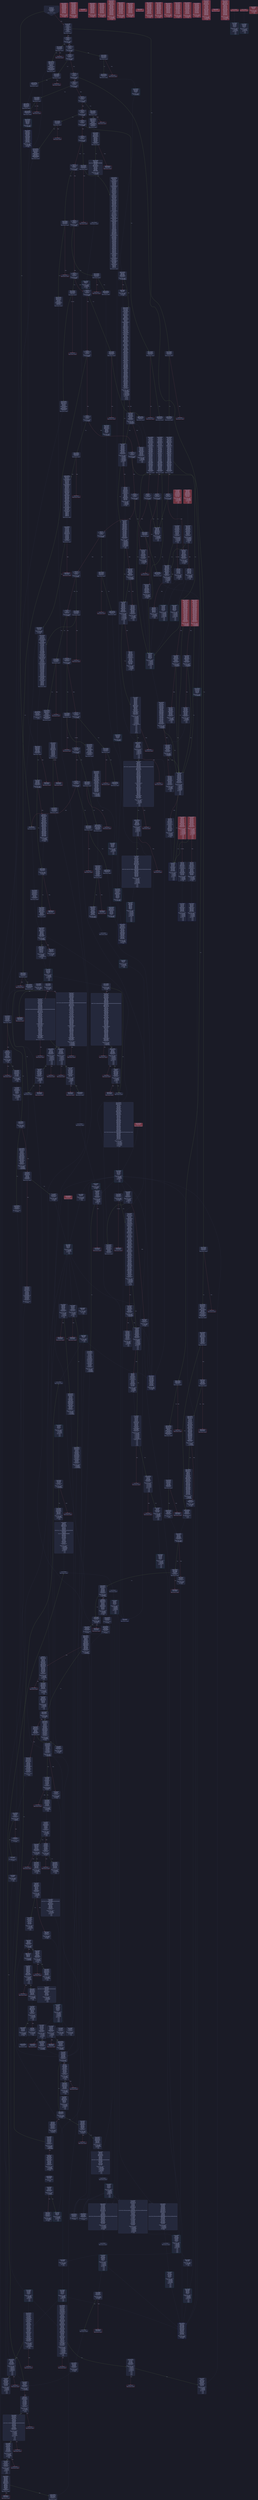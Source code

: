 digraph G {
    node [shape=box, style="filled, rounded", color="#565f89", fontcolor="#c0caf5", fontname="Helvetica", fillcolor="#24283b"];
    edge [color="#414868", fontcolor="#c0caf5", fontname="Helvetica"];
    bgcolor="#1a1b26";
    0 [ label = "[00] PUSH1 60
[02] PUSH1 40
[04] MSTORE
[05] CALLDATASIZE
[06] ISZERO
[07] PUSH2 012d
[0a] JUMPI

Stack size req: 0, sizeΔ: 0
" shape = invhouse]
    1 [ label = "[0b] PUSH4 ffffffff
[10] PUSH1 e0
[12] PUSH1 02
[14] EXP
[15] PUSH1 00
[17] CALLDATALOAD
[18] DIV
[19] AND
[1a] PUSH4 06fdde03
[1f] DUP2
[20] EQ
[21] PUSH2 01ec
[24] JUMPI

Stack size req: 0, sizeΔ: 1
"]
    2 [ label = "[25] DUP1
[26] PUSH4 095ea7b3
[2b] EQ
[2c] PUSH2 027c
[2f] JUMPI

Stack size req: 1, sizeΔ: 0
Entry->Op usage:
	0->43:EQ:1
"]
    3 [ label = "[30] DUP1
[31] PUSH4 17634514
[36] EQ
[37] PUSH2 02af
[3a] JUMPI

Stack size req: 1, sizeΔ: 0
Entry->Op usage:
	0->54:EQ:1
"]
    4 [ label = "[3b] DUP1
[3c] PUSH4 18160ddd
[41] EQ
[42] PUSH2 02d1
[45] JUMPI

Stack size req: 1, sizeΔ: 0
Entry->Op usage:
	0->65:EQ:1
"]
    5 [ label = "[46] DUP1
[47] PUSH4 23b872dd
[4c] EQ
[4d] PUSH2 02f3
[50] JUMPI

Stack size req: 1, sizeΔ: 0
Entry->Op usage:
	0->76:EQ:1
"]
    6 [ label = "[51] DUP1
[52] PUSH4 313ce567
[57] EQ
[58] PUSH2 032c
[5b] JUMPI

Stack size req: 1, sizeΔ: 0
Entry->Op usage:
	0->87:EQ:1
"]
    7 [ label = "[5c] DUP1
[5d] PUSH4 3cebb823
[62] EQ
[63] PUSH2 0352
[66] JUMPI

Stack size req: 1, sizeΔ: 0
Entry->Op usage:
	0->98:EQ:1
"]
    8 [ label = "[67] DUP1
[68] PUSH4 4ee2cd7e
[6d] EQ
[6e] PUSH2 0370
[71] JUMPI

Stack size req: 1, sizeΔ: 0
Entry->Op usage:
	0->109:EQ:1
"]
    9 [ label = "[72] DUP1
[73] PUSH4 54fd4d50
[78] EQ
[79] PUSH2 03a1
[7c] JUMPI

Stack size req: 1, sizeΔ: 0
Entry->Op usage:
	0->120:EQ:1
"]
    10 [ label = "[7d] DUP1
[7e] PUSH4 6638c087
[83] EQ
[84] PUSH2 0431
[87] JUMPI

Stack size req: 1, sizeΔ: 0
Entry->Op usage:
	0->131:EQ:1
"]
    11 [ label = "[88] DUP1
[89] PUSH4 70a08231
[8e] EQ
[8f] PUSH2 04f1
[92] JUMPI

Stack size req: 1, sizeΔ: 0
Entry->Op usage:
	0->142:EQ:1
"]
    12 [ label = "[93] DUP1
[94] PUSH4 80a54001
[99] EQ
[9a] PUSH2 051f
[9d] JUMPI

Stack size req: 1, sizeΔ: 0
Entry->Op usage:
	0->153:EQ:1
"]
    13 [ label = "[9e] DUP1
[9f] PUSH4 827f32c0
[a4] EQ
[a5] PUSH2 054b
[a8] JUMPI

Stack size req: 1, sizeΔ: 0
Entry->Op usage:
	0->164:EQ:1
"]
    14 [ label = "[a9] DUP1
[aa] PUSH4 95d89b41
[af] EQ
[b0] PUSH2 057e
[b3] JUMPI

Stack size req: 1, sizeΔ: 0
Entry->Op usage:
	0->175:EQ:1
"]
    15 [ label = "[b4] DUP1
[b5] PUSH4 981b24d0
[ba] EQ
[bb] PUSH2 060e
[be] JUMPI

Stack size req: 1, sizeΔ: 0
Entry->Op usage:
	0->186:EQ:1
"]
    16 [ label = "[bf] DUP1
[c0] PUSH4 9a0e4ebb
[c5] EQ
[c6] PUSH2 0633
[c9] JUMPI

Stack size req: 1, sizeΔ: 0
Entry->Op usage:
	0->197:EQ:1
"]
    17 [ label = "[ca] DUP1
[cb] PUSH4 a9059cbb
[d0] EQ
[d1] PUSH2 0688
[d4] JUMPI

Stack size req: 1, sizeΔ: 0
Entry->Op usage:
	0->208:EQ:1
"]
    18 [ label = "[d5] DUP1
[d6] PUSH4 bef97c87
[db] EQ
[dc] PUSH2 06bb
[df] JUMPI

Stack size req: 1, sizeΔ: 0
Entry->Op usage:
	0->219:EQ:1
"]
    19 [ label = "[e0] DUP1
[e1] PUSH4 c5bcc4f1
[e6] EQ
[e7] PUSH2 06df
[ea] JUMPI

Stack size req: 1, sizeΔ: 0
Entry->Op usage:
	0->230:EQ:1
"]
    20 [ label = "[eb] DUP1
[ec] PUSH4 cae9ca51
[f1] EQ
[f2] PUSH2 0701
[f5] JUMPI

Stack size req: 1, sizeΔ: 0
Entry->Op usage:
	0->241:EQ:1
"]
    21 [ label = "[f6] DUP1
[f7] PUSH4 d3ce77fe
[fc] EQ
[fd] PUSH2 0778
[0100] JUMPI

Stack size req: 1, sizeΔ: 0
Entry->Op usage:
	0->252:EQ:1
"]
    22 [ label = "[0101] DUP1
[0102] PUSH4 dd62ed3e
[0107] EQ
[0108] PUSH2 07ab
[010b] JUMPI

Stack size req: 1, sizeΔ: 0
Entry->Op usage:
	0->263:EQ:1
"]
    23 [ label = "[010c] DUP1
[010d] PUSH4 e77772fe
[0112] EQ
[0113] PUSH2 07df
[0116] JUMPI

Stack size req: 1, sizeΔ: 0
Entry->Op usage:
	0->274:EQ:1
"]
    24 [ label = "[0117] DUP1
[0118] PUSH4 f41e60c5
[011d] EQ
[011e] PUSH2 080b
[0121] JUMPI

Stack size req: 1, sizeΔ: 0
Entry->Op usage:
	0->285:EQ:1
"]
    25 [ label = "[0122] DUP1
[0123] PUSH4 f77c4791
[0128] EQ
[0129] PUSH2 0822
[012c] JUMPI

Stack size req: 1, sizeΔ: 0
Entry->Op usage:
	0->296:EQ:1
"]
    26 [ label = "[012d] JUMPDEST
[012e] PUSH2 01ea

Stack size req: 0, sizeΔ: 1
"]
    27 [ label = "[0131] JUMPDEST
[0132] PUSH1 00
[0134] SLOAD
[0135] PUSH2 0146
[0138] SWAP1
[0139] PUSH1 01
[013b] PUSH1 a0
[013d] PUSH1 02
[013f] EXP
[0140] SUB
[0141] AND
[0142] PUSH2 084e
[0145] JUMP

Stack size req: 0, sizeΔ: 2
"]
    28 [ label = "[0146] JUMPDEST
[0147] ISZERO
[0148] PUSH2 01e1
[014b] JUMPI

Stack size req: 1, sizeΔ: -1
Entry->Op usage:
	0->327:ISZERO:0
Entry->Exit:
	0->😵
"]
    29 [ label = "[014c] PUSH1 00
[014e] DUP1
[014f] SLOAD
[0150] PUSH1 40
[0152] DUP1
[0153] MLOAD
[0154] PUSH1 20
[0156] SWAP1
[0157] DUP2
[0158] ADD
[0159] SWAP4
[015a] SWAP1
[015b] SWAP4
[015c] MSTORE
[015d] DUP1
[015e] MLOAD
[015f] PUSH32 f48c305400000000000000000000000000000000000000000000000000000000
[0180] DUP2
[0181] MSTORE
[0182] PUSH1 01
[0184] PUSH1 a0
[0186] PUSH1 02
[0188] EXP
[0189] SUB
[018a] CALLER
[018b] DUP2
[018c] AND
[018d] PUSH1 04
[018f] DUP4
[0190] ADD
[0191] MSTORE
[0192] SWAP2
[0193] MLOAD
[0194] SWAP2
[0195] SWAP1
[0196] SWAP3
[0197] AND
[0198] SWAP3
[0199] PUSH4 f48c3054
[019e] SWAP3
[019f] CALLVALUE
[01a0] SWAP3
[01a1] PUSH1 24
[01a3] DUP1
[01a4] DUP4
[01a5] ADD
[01a6] SWAP4
[01a7] SWAP3
[01a8] DUP3
[01a9] SWAP1
[01aa] SUB
[01ab] ADD
[01ac] DUP2
[01ad] DUP6
[01ae] DUP9
[01af] DUP1
[01b0] EXTCODESIZE
[01b1] ISZERO
[01b2] ISZERO
[01b3] PUSH2 01b8
[01b6] JUMPI

Stack size req: 0, sizeΔ: 10
"]
    30 [ label = "[01b7] INVALID

Stack size req: 0, sizeΔ: 0
" color = "red"]
    31 [ label = "[01b8] JUMPDEST
[01b9] PUSH2 25ee
[01bc] GAS
[01bd] SUB
[01be] CALL
[01bf] ISZERO
[01c0] ISZERO
[01c1] PUSH2 01c6
[01c4] JUMPI

Stack size req: 6, sizeΔ: -6
Entry->Op usage:
	0->446:CALL:1
	1->446:CALL:2
	2->446:CALL:3
	3->446:CALL:4
	4->446:CALL:5
	5->446:CALL:6
Entry->Exit:
	0->😵
	1->😵
	2->😵
	3->😵
	4->😵
	5->😵
"]
    32 [ label = "[01c5] INVALID

Stack size req: 0, sizeΔ: 0
" color = "red"]
    33 [ label = "[01c6] JUMPDEST
[01c7] POP
[01c8] POP
[01c9] PUSH1 40
[01cb] MLOAD
[01cc] MLOAD
[01cd] ISZERO
[01ce] ISZERO
[01cf] SWAP2
[01d0] POP
[01d1] PUSH2 01dc
[01d4] SWAP1
[01d5] POP
[01d6] JUMPI

Stack size req: 4, sizeΔ: -4
Entry->Op usage:
	0->455:POP:0
	1->456:POP:0
	2->469:POP:0
	3->464:POP:0
Entry->Exit:
	0->😵
	1->😵
	2->😵
	3->😵
"]
    34 [ label = "[01d7] PUSH1 00
[01d9] PUSH1 00
[01db] REVERT

Stack size req: 0, sizeΔ: 0
" color = "red"]
    35 [ label = "[01dc] JUMPDEST
[01dd] PUSH2 01e7
[01e0] JUMP

Stack size req: 0, sizeΔ: 0
"]
    36 [ label = "[01e1] JUMPDEST
[01e2] PUSH1 00
[01e4] PUSH1 00
[01e6] REVERT

Stack size req: 0, sizeΔ: 0
" color = "red"]
    37 [ label = "[01e7] JUMPDEST

Stack size req: 0, sizeΔ: 0
"]
    38 [ label = "[01e8] JUMPDEST
[01e9] JUMP
Indirect!

Stack size req: 1, sizeΔ: -1
Entry->Op usage:
	0->489:JUMP:0
Entry->Exit:
	0->😵
" color = "teal"]
    39 [ label = "[01ea] JUMPDEST
[01eb] STOP

Stack size req: 0, sizeΔ: 0
" color = "darkblue"]
    40 [ label = "[01ec] JUMPDEST
[01ed] CALLVALUE
[01ee] ISZERO
[01ef] PUSH2 01f4
[01f2] JUMPI

Stack size req: 0, sizeΔ: 0
"]
    41 [ label = "[01f3] INVALID

Stack size req: 0, sizeΔ: 0
" color = "red"]
    42 [ label = "[01f4] JUMPDEST
[01f5] PUSH2 01fc
[01f8] PUSH2 087b
[01fb] JUMP

Stack size req: 0, sizeΔ: 1
"]
    43 [ label = "[01fc] JUMPDEST
[01fd] PUSH1 40
[01ff] DUP1
[0200] MLOAD
[0201] PUSH1 20
[0203] DUP1
[0204] DUP3
[0205] MSTORE
[0206] DUP4
[0207] MLOAD
[0208] DUP2
[0209] DUP4
[020a] ADD
[020b] MSTORE
[020c] DUP4
[020d] MLOAD
[020e] SWAP2
[020f] SWAP3
[0210] DUP4
[0211] SWAP3
[0212] SWAP1
[0213] DUP4
[0214] ADD
[0215] SWAP2
[0216] DUP6
[0217] ADD
[0218] SWAP1
[0219] DUP1
[021a] DUP4
[021b] DUP4
[021c] DUP3
[021d] ISZERO
[021e] PUSH2 0242
[0221] JUMPI

Stack size req: 1, sizeΔ: 8
Entry->Op usage:
	0->519:MLOAD:0
	0->525:MLOAD:0
	0->535:ADD:0
"]
    44 [ label = "[0222] JUMPDEST
[0223] DUP1
[0224] MLOAD
[0225] DUP3
[0226] MSTORE
[0227] PUSH1 20
[0229] DUP4
[022a] GT
[022b] ISZERO
[022c] PUSH2 0242
[022f] JUMPI

Stack size req: 3, sizeΔ: 0
Entry->Op usage:
	0->548:MLOAD:0
	1->550:MSTORE:0
	2->554:GT:0
"]
    45 [ label = "[0230] PUSH1 1f
[0232] NOT
[0233] SWAP1
[0234] SWAP3
[0235] ADD
[0236] SWAP2
[0237] PUSH1 20
[0239] SWAP2
[023a] DUP3
[023b] ADD
[023c] SWAP2
[023d] ADD
[023e] PUSH2 0222
[0241] JUMP

Stack size req: 3, sizeΔ: 0
Entry->Op usage:
	0->573:ADD:1
	1->571:ADD:1
	2->565:ADD:0
Entry->Exit:
	0->😵
	1->😵
	2->😵
"]
    46 [ label = "[0242] JUMPDEST
[0243] POP
[0244] POP
[0245] POP
[0246] SWAP1
[0247] POP
[0248] SWAP1
[0249] DUP2
[024a] ADD
[024b] SWAP1
[024c] PUSH1 1f
[024e] AND
[024f] DUP1
[0250] ISZERO
[0251] PUSH2 026e
[0254] JUMPI

Stack size req: 6, sizeΔ: -4
Entry->Op usage:
	0->579:POP:0
	1->580:POP:0
	2->581:POP:0
	3->586:ADD:0
	3->590:AND:1
	3->592:ISZERO:0
	4->583:POP:0
	5->586:ADD:1
Entry->Exit:
	0->😵
	1->😵
	2->😵
	3->0
	4->😵
	5->😵
"]
    47 [ label = "[0255] DUP1
[0256] DUP3
[0257] SUB
[0258] DUP1
[0259] MLOAD
[025a] PUSH1 01
[025c] DUP4
[025d] PUSH1 20
[025f] SUB
[0260] PUSH2 0100
[0263] EXP
[0264] SUB
[0265] NOT
[0266] AND
[0267] DUP2
[0268] MSTORE
[0269] PUSH1 20
[026b] ADD
[026c] SWAP2
[026d] POP

Stack size req: 2, sizeΔ: 0
Entry->Op usage:
	0->599:SUB:1
	0->607:SUB:1
	1->599:SUB:0
	1->621:POP:0
Entry->Exit:
	1->😵
"]
    48 [ label = "[026e] JUMPDEST
[026f] POP
[0270] SWAP3
[0271] POP
[0272] POP
[0273] POP
[0274] PUSH1 40
[0276] MLOAD
[0277] DUP1
[0278] SWAP2
[0279] SUB
[027a] SWAP1
[027b] RETURN

Stack size req: 5, sizeΔ: -5
Entry->Op usage:
	0->623:POP:0
	1->633:SUB:0
	2->626:POP:0
	3->627:POP:0
	4->625:POP:0
Entry->Exit:
	0->😵
	1->😵
	2->😵
	3->😵
	4->😵
" color = "darkblue"]
    49 [ label = "[027c] JUMPDEST
[027d] CALLVALUE
[027e] ISZERO
[027f] PUSH2 0284
[0282] JUMPI

Stack size req: 0, sizeΔ: 0
"]
    50 [ label = "[0283] INVALID

Stack size req: 0, sizeΔ: 0
" color = "red"]
    51 [ label = "[0284] JUMPDEST
[0285] PUSH2 029b
[0288] PUSH1 01
[028a] PUSH1 a0
[028c] PUSH1 02
[028e] EXP
[028f] SUB
[0290] PUSH1 04
[0292] CALLDATALOAD
[0293] AND
[0294] PUSH1 24
[0296] CALLDATALOAD
[0297] PUSH2 0908
[029a] JUMP

Stack size req: 0, sizeΔ: 3
"]
    52 [ label = "[029b] JUMPDEST
[029c] PUSH1 40
[029e] DUP1
[029f] MLOAD
[02a0] SWAP2
[02a1] ISZERO
[02a2] ISZERO
[02a3] DUP3
[02a4] MSTORE
[02a5] MLOAD
[02a6] SWAP1
[02a7] DUP2
[02a8] SWAP1
[02a9] SUB
[02aa] PUSH1 20
[02ac] ADD
[02ad] SWAP1
[02ae] RETURN

Stack size req: 1, sizeΔ: -1
Entry->Op usage:
	0->673:ISZERO:0
Entry->Exit:
	0->😵
" color = "darkblue"]
    53 [ label = "[02af] JUMPDEST
[02b0] CALLVALUE
[02b1] ISZERO
[02b2] PUSH2 02b7
[02b5] JUMPI

Stack size req: 0, sizeΔ: 0
"]
    54 [ label = "[02b6] INVALID

Stack size req: 0, sizeΔ: 0
" color = "red"]
    55 [ label = "[02b7] JUMPDEST
[02b8] PUSH2 02bf
[02bb] PUSH2 0a7a
[02be] JUMP

Stack size req: 0, sizeΔ: 1
"]
    56 [ label = "[02bf] JUMPDEST
[02c0] PUSH1 40
[02c2] DUP1
[02c3] MLOAD
[02c4] SWAP2
[02c5] DUP3
[02c6] MSTORE
[02c7] MLOAD
[02c8] SWAP1
[02c9] DUP2
[02ca] SWAP1
[02cb] SUB
[02cc] PUSH1 20
[02ce] ADD
[02cf] SWAP1
[02d0] RETURN

Stack size req: 1, sizeΔ: -1
Entry->Op usage:
	0->710:MSTORE:1
Entry->Exit:
	0->😵
" color = "darkblue"]
    57 [ label = "[02d1] JUMPDEST
[02d2] CALLVALUE
[02d3] ISZERO
[02d4] PUSH2 02d9
[02d7] JUMPI

Stack size req: 0, sizeΔ: 0
"]
    58 [ label = "[02d8] INVALID

Stack size req: 0, sizeΔ: 0
" color = "red"]
    59 [ label = "[02d9] JUMPDEST
[02da] PUSH2 02bf
[02dd] PUSH2 0a80
[02e0] JUMP

Stack size req: 0, sizeΔ: 1
"]
    60 [ label = "[02e1] JUMPDEST
[02e2] PUSH1 40
[02e4] DUP1
[02e5] MLOAD
[02e6] SWAP2
[02e7] DUP3
[02e8] MSTORE
[02e9] MLOAD
[02ea] SWAP1
[02eb] DUP2
[02ec] SWAP1
[02ed] SUB
[02ee] PUSH1 20
[02f0] ADD
[02f1] SWAP1
[02f2] RETURN

Stack size req: 1, sizeΔ: -1
Entry->Op usage:
	0->744:MSTORE:1
Entry->Exit:
	0->😵
" color = "darkblue" fillcolor = "#703440"]
    61 [ label = "[02f3] JUMPDEST
[02f4] CALLVALUE
[02f5] ISZERO
[02f6] PUSH2 02fb
[02f9] JUMPI

Stack size req: 0, sizeΔ: 0
"]
    62 [ label = "[02fa] INVALID

Stack size req: 0, sizeΔ: 0
" color = "red"]
    63 [ label = "[02fb] JUMPDEST
[02fc] PUSH2 029b
[02ff] PUSH1 01
[0301] PUSH1 a0
[0303] PUSH1 02
[0305] EXP
[0306] SUB
[0307] PUSH1 04
[0309] CALLDATALOAD
[030a] DUP2
[030b] AND
[030c] SWAP1
[030d] PUSH1 24
[030f] CALLDATALOAD
[0310] AND
[0311] PUSH1 44
[0313] CALLDATALOAD
[0314] PUSH2 0a91
[0317] JUMP

Stack size req: 0, sizeΔ: 4
"]
    64 [ label = "[0318] JUMPDEST
[0319] PUSH1 40
[031b] DUP1
[031c] MLOAD
[031d] SWAP2
[031e] ISZERO
[031f] ISZERO
[0320] DUP3
[0321] MSTORE
[0322] MLOAD
[0323] SWAP1
[0324] DUP2
[0325] SWAP1
[0326] SUB
[0327] PUSH1 20
[0329] ADD
[032a] SWAP1
[032b] RETURN

Stack size req: 1, sizeΔ: -1
Entry->Op usage:
	0->798:ISZERO:0
Entry->Exit:
	0->😵
" color = "darkblue" fillcolor = "#703440"]
    65 [ label = "[032c] JUMPDEST
[032d] CALLVALUE
[032e] ISZERO
[032f] PUSH2 0334
[0332] JUMPI

Stack size req: 0, sizeΔ: 0
"]
    66 [ label = "[0333] INVALID

Stack size req: 0, sizeΔ: 0
" color = "red"]
    67 [ label = "[0334] JUMPDEST
[0335] PUSH2 033c
[0338] PUSH2 0b34
[033b] JUMP

Stack size req: 0, sizeΔ: 1
"]
    68 [ label = "[033c] JUMPDEST
[033d] PUSH1 40
[033f] DUP1
[0340] MLOAD
[0341] PUSH1 ff
[0343] SWAP1
[0344] SWAP3
[0345] AND
[0346] DUP3
[0347] MSTORE
[0348] MLOAD
[0349] SWAP1
[034a] DUP2
[034b] SWAP1
[034c] SUB
[034d] PUSH1 20
[034f] ADD
[0350] SWAP1
[0351] RETURN

Stack size req: 1, sizeΔ: -1
Entry->Op usage:
	0->837:AND:0
	0->839:MSTORE:1
Entry->Exit:
	0->😵
" color = "darkblue"]
    69 [ label = "[0352] JUMPDEST
[0353] CALLVALUE
[0354] ISZERO
[0355] PUSH2 035a
[0358] JUMPI

Stack size req: 0, sizeΔ: 0
"]
    70 [ label = "[0359] INVALID

Stack size req: 0, sizeΔ: 0
" color = "red"]
    71 [ label = "[035a] JUMPDEST
[035b] PUSH2 01ea
[035e] PUSH1 01
[0360] PUSH1 a0
[0362] PUSH1 02
[0364] EXP
[0365] SUB
[0366] PUSH1 04
[0368] CALLDATALOAD
[0369] AND
[036a] PUSH2 0b3d
[036d] JUMP

Stack size req: 0, sizeΔ: 2
"]
    72 [ label = "[036e] JUMPDEST
[036f] STOP

Stack size req: 0, sizeΔ: 0
" color = "darkblue" fillcolor = "#703440"]
    73 [ label = "[0370] JUMPDEST
[0371] CALLVALUE
[0372] ISZERO
[0373] PUSH2 0378
[0376] JUMPI

Stack size req: 0, sizeΔ: 0
"]
    74 [ label = "[0377] INVALID

Stack size req: 0, sizeΔ: 0
" color = "red"]
    75 [ label = "[0378] JUMPDEST
[0379] PUSH2 02bf
[037c] PUSH1 01
[037e] PUSH1 a0
[0380] PUSH1 02
[0382] EXP
[0383] SUB
[0384] PUSH1 04
[0386] CALLDATALOAD
[0387] AND
[0388] PUSH1 24
[038a] CALLDATALOAD
[038b] PUSH2 0b86
[038e] JUMP

Stack size req: 0, sizeΔ: 3
"]
    76 [ label = "[038f] JUMPDEST
[0390] PUSH1 40
[0392] DUP1
[0393] MLOAD
[0394] SWAP2
[0395] DUP3
[0396] MSTORE
[0397] MLOAD
[0398] SWAP1
[0399] DUP2
[039a] SWAP1
[039b] SUB
[039c] PUSH1 20
[039e] ADD
[039f] SWAP1
[03a0] RETURN

Stack size req: 1, sizeΔ: -1
Entry->Op usage:
	0->918:MSTORE:1
Entry->Exit:
	0->😵
" color = "darkblue" fillcolor = "#703440"]
    77 [ label = "[03a1] JUMPDEST
[03a2] CALLVALUE
[03a3] ISZERO
[03a4] PUSH2 03a9
[03a7] JUMPI

Stack size req: 0, sizeΔ: 0
"]
    78 [ label = "[03a8] INVALID

Stack size req: 0, sizeΔ: 0
" color = "red"]
    79 [ label = "[03a9] JUMPDEST
[03aa] PUSH2 01fc
[03ad] PUSH2 0cd2
[03b0] JUMP

Stack size req: 0, sizeΔ: 1
"]
    80 [ label = "[03b1] JUMPDEST
[03b2] PUSH1 40
[03b4] DUP1
[03b5] MLOAD
[03b6] PUSH1 20
[03b8] DUP1
[03b9] DUP3
[03ba] MSTORE
[03bb] DUP4
[03bc] MLOAD
[03bd] DUP2
[03be] DUP4
[03bf] ADD
[03c0] MSTORE
[03c1] DUP4
[03c2] MLOAD
[03c3] SWAP2
[03c4] SWAP3
[03c5] DUP4
[03c6] SWAP3
[03c7] SWAP1
[03c8] DUP4
[03c9] ADD
[03ca] SWAP2
[03cb] DUP6
[03cc] ADD
[03cd] SWAP1
[03ce] DUP1
[03cf] DUP4
[03d0] DUP4
[03d1] DUP3
[03d2] ISZERO
[03d3] PUSH2 0242
[03d6] JUMPI

Stack size req: 1, sizeΔ: 8
Entry->Op usage:
	0->956:MLOAD:0
	0->962:MLOAD:0
	0->972:ADD:0
" fillcolor = "#703440"]
    81 [ label = "[03d7] JUMPDEST
[03d8] DUP1
[03d9] MLOAD
[03da] DUP3
[03db] MSTORE
[03dc] PUSH1 20
[03de] DUP4
[03df] GT
[03e0] ISZERO
[03e1] PUSH2 0242
[03e4] JUMPI

Stack size req: 3, sizeΔ: 0
Entry->Op usage:
	0->985:MLOAD:0
	1->987:MSTORE:0
	2->991:GT:0
"]
    82 [ label = "[03e5] PUSH1 1f
[03e7] NOT
[03e8] SWAP1
[03e9] SWAP3
[03ea] ADD
[03eb] SWAP2
[03ec] PUSH1 20
[03ee] SWAP2
[03ef] DUP3
[03f0] ADD
[03f1] SWAP2
[03f2] ADD
[03f3] PUSH2 0222
[03f6] JUMP

Stack size req: 3, sizeΔ: 0
Entry->Op usage:
	0->1010:ADD:1
	1->1008:ADD:1
	2->1002:ADD:0
Entry->Exit:
	0->😵
	1->😵
	2->😵
"]
    83 [ label = "[03f7] JUMPDEST
[03f8] POP
[03f9] POP
[03fa] POP
[03fb] SWAP1
[03fc] POP
[03fd] SWAP1
[03fe] DUP2
[03ff] ADD
[0400] SWAP1
[0401] PUSH1 1f
[0403] AND
[0404] DUP1
[0405] ISZERO
[0406] PUSH2 026e
[0409] JUMPI

Stack size req: 6, sizeΔ: -4
Entry->Op usage:
	0->1016:POP:0
	1->1017:POP:0
	2->1018:POP:0
	3->1023:ADD:0
	3->1027:AND:1
	3->1029:ISZERO:0
	4->1020:POP:0
	5->1023:ADD:1
Entry->Exit:
	0->😵
	1->😵
	2->😵
	3->0
	4->😵
	5->😵
" fillcolor = "#703440"]
    84 [ label = "[040a] DUP1
[040b] DUP3
[040c] SUB
[040d] DUP1
[040e] MLOAD
[040f] PUSH1 01
[0411] DUP4
[0412] PUSH1 20
[0414] SUB
[0415] PUSH2 0100
[0418] EXP
[0419] SUB
[041a] NOT
[041b] AND
[041c] DUP2
[041d] MSTORE
[041e] PUSH1 20
[0420] ADD
[0421] SWAP2
[0422] POP

Stack size req: 2, sizeΔ: 0
Entry->Op usage:
	0->1036:SUB:1
	0->1044:SUB:1
	1->1036:SUB:0
	1->1058:POP:0
Entry->Exit:
	1->😵
"]
    85 [ label = "[0423] JUMPDEST
[0424] POP
[0425] SWAP3
[0426] POP
[0427] POP
[0428] POP
[0429] PUSH1 40
[042b] MLOAD
[042c] DUP1
[042d] SWAP2
[042e] SUB
[042f] SWAP1
[0430] RETURN

Stack size req: 5, sizeΔ: -5
Entry->Op usage:
	0->1060:POP:0
	1->1070:SUB:0
	2->1063:POP:0
	3->1064:POP:0
	4->1062:POP:0
Entry->Exit:
	0->😵
	1->😵
	2->😵
	3->😵
	4->😵
" color = "darkblue"]
    86 [ label = "[0431] JUMPDEST
[0432] CALLVALUE
[0433] ISZERO
[0434] PUSH2 0439
[0437] JUMPI

Stack size req: 0, sizeΔ: 0
"]
    87 [ label = "[0438] INVALID

Stack size req: 0, sizeΔ: 0
" color = "red"]
    88 [ label = "[0439] JUMPDEST
[043a] PUSH2 04d5
[043d] PUSH1 04
[043f] DUP1
[0440] DUP1
[0441] CALLDATALOAD
[0442] SWAP1
[0443] PUSH1 20
[0445] ADD
[0446] SWAP1
[0447] DUP3
[0448] ADD
[0449] DUP1
[044a] CALLDATALOAD
[044b] SWAP1
[044c] PUSH1 20
[044e] ADD
[044f] SWAP1
[0450] DUP1
[0451] DUP1
[0452] PUSH1 1f
[0454] ADD
[0455] PUSH1 20
[0457] DUP1
[0458] SWAP2
[0459] DIV
[045a] MUL
[045b] PUSH1 20
[045d] ADD
[045e] PUSH1 40
[0460] MLOAD
[0461] SWAP1
[0462] DUP2
[0463] ADD
[0464] PUSH1 40
[0466] MSTORE
[0467] DUP1
[0468] SWAP4
[0469] SWAP3
[046a] SWAP2
[046b] SWAP1
[046c] DUP2
[046d] DUP2
[046e] MSTORE
[046f] PUSH1 20
[0471] ADD
[0472] DUP4
[0473] DUP4
[0474] DUP1
[0475] DUP3
[0476] DUP5
[0477] CALLDATACOPY
[0478] POP
[0479] POP
[047a] PUSH1 40
[047c] DUP1
[047d] MLOAD
[047e] PUSH1 20
[0480] PUSH1 1f
[0482] DUP2
[0483] DUP11
[0484] ADD
[0485] CALLDATALOAD
[0486] DUP12
[0487] ADD
[0488] DUP1
[0489] CALLDATALOAD
[048a] SWAP2
[048b] DUP3
[048c] ADD
[048d] DUP4
[048e] SWAP1
[048f] DIV
[0490] DUP4
[0491] MUL
[0492] DUP5
[0493] ADD
[0494] DUP4
[0495] ADD
[0496] DUP6
[0497] MSTORE
[0498] DUP2
[0499] DUP5
[049a] MSTORE
[049b] SWAP9
[049c] SWAP11
[049d] PUSH1 ff
[049f] DUP12
[04a0] CALLDATALOAD
[04a1] AND
[04a2] SWAP11
[04a3] SWAP1
[04a4] SWAP10
[04a5] SWAP5
[04a6] ADD
[04a7] SWAP8
[04a8] POP
[04a9] SWAP2
[04aa] SWAP6
[04ab] POP
[04ac] SWAP2
[04ad] DUP3
[04ae] ADD
[04af] SWAP4
[04b0] POP
[04b1] SWAP2
[04b2] POP
[04b3] DUP2
[04b4] SWAP1
[04b5] DUP5
[04b6] ADD
[04b7] DUP4
[04b8] DUP3
[04b9] DUP1
[04ba] DUP3
[04bb] DUP5
[04bc] CALLDATACOPY
[04bd] POP
[04be] SWAP5
[04bf] SWAP7
[04c0] POP
[04c1] POP
[04c2] DUP5
[04c3] CALLDATALOAD
[04c4] SWAP5
[04c5] PUSH1 20
[04c7] ADD
[04c8] CALLDATALOAD
[04c9] ISZERO
[04ca] ISZERO
[04cb] SWAP4
[04cc] POP
[04cd] PUSH2 0d60
[04d0] SWAP3
[04d1] POP
[04d2] POP
[04d3] POP
[04d4] JUMP

Stack size req: 0, sizeΔ: 6
"]
    89 [ label = "[04d5] JUMPDEST
[04d6] PUSH1 40
[04d8] DUP1
[04d9] MLOAD
[04da] PUSH1 01
[04dc] PUSH1 a0
[04de] PUSH1 02
[04e0] EXP
[04e1] SUB
[04e2] SWAP1
[04e3] SWAP3
[04e4] AND
[04e5] DUP3
[04e6] MSTORE
[04e7] MLOAD
[04e8] SWAP1
[04e9] DUP2
[04ea] SWAP1
[04eb] SUB
[04ec] PUSH1 20
[04ee] ADD
[04ef] SWAP1
[04f0] RETURN

Stack size req: 1, sizeΔ: -1
Entry->Op usage:
	0->1252:AND:0
	0->1254:MSTORE:1
Entry->Exit:
	0->😵
" color = "darkblue"]
    90 [ label = "[04f1] JUMPDEST
[04f2] CALLVALUE
[04f3] ISZERO
[04f4] PUSH2 04f9
[04f7] JUMPI

Stack size req: 0, sizeΔ: 0
"]
    91 [ label = "[04f8] INVALID

Stack size req: 0, sizeΔ: 0
" color = "red"]
    92 [ label = "[04f9] JUMPDEST
[04fa] PUSH2 02bf
[04fd] PUSH1 01
[04ff] PUSH1 a0
[0501] PUSH1 02
[0503] EXP
[0504] SUB
[0505] PUSH1 04
[0507] CALLDATALOAD
[0508] AND
[0509] PUSH2 0fc0
[050c] JUMP

Stack size req: 0, sizeΔ: 2
"]
    93 [ label = "[050d] JUMPDEST
[050e] PUSH1 40
[0510] DUP1
[0511] MLOAD
[0512] SWAP2
[0513] DUP3
[0514] MSTORE
[0515] MLOAD
[0516] SWAP1
[0517] DUP2
[0518] SWAP1
[0519] SUB
[051a] PUSH1 20
[051c] ADD
[051d] SWAP1
[051e] RETURN

Stack size req: 1, sizeΔ: -1
Entry->Op usage:
	0->1300:MSTORE:1
Entry->Exit:
	0->😵
" color = "darkblue" fillcolor = "#703440"]
    94 [ label = "[051f] JUMPDEST
[0520] CALLVALUE
[0521] ISZERO
[0522] PUSH2 0527
[0525] JUMPI

Stack size req: 0, sizeΔ: 0
"]
    95 [ label = "[0526] INVALID

Stack size req: 0, sizeΔ: 0
" color = "red"]
    96 [ label = "[0527] JUMPDEST
[0528] PUSH2 04d5
[052b] PUSH2 0fd4
[052e] JUMP

Stack size req: 0, sizeΔ: 1
"]
    97 [ label = "[052f] JUMPDEST
[0530] PUSH1 40
[0532] DUP1
[0533] MLOAD
[0534] PUSH1 01
[0536] PUSH1 a0
[0538] PUSH1 02
[053a] EXP
[053b] SUB
[053c] SWAP1
[053d] SWAP3
[053e] AND
[053f] DUP3
[0540] MSTORE
[0541] MLOAD
[0542] SWAP1
[0543] DUP2
[0544] SWAP1
[0545] SUB
[0546] PUSH1 20
[0548] ADD
[0549] SWAP1
[054a] RETURN

Stack size req: 1, sizeΔ: -1
Entry->Op usage:
	0->1342:AND:0
	0->1344:MSTORE:1
Entry->Exit:
	0->😵
" color = "darkblue" fillcolor = "#703440"]
    98 [ label = "[054b] JUMPDEST
[054c] CALLVALUE
[054d] ISZERO
[054e] PUSH2 0553
[0551] JUMPI

Stack size req: 0, sizeΔ: 0
"]
    99 [ label = "[0552] INVALID

Stack size req: 0, sizeΔ: 0
" color = "red"]
    100 [ label = "[0553] JUMPDEST
[0554] PUSH2 029b
[0557] PUSH1 01
[0559] PUSH1 a0
[055b] PUSH1 02
[055d] EXP
[055e] SUB
[055f] PUSH1 04
[0561] CALLDATALOAD
[0562] AND
[0563] PUSH1 24
[0565] CALLDATALOAD
[0566] PUSH2 0fe3
[0569] JUMP

Stack size req: 0, sizeΔ: 3
"]
    101 [ label = "[056a] JUMPDEST
[056b] PUSH1 40
[056d] DUP1
[056e] MLOAD
[056f] SWAP2
[0570] ISZERO
[0571] ISZERO
[0572] DUP3
[0573] MSTORE
[0574] MLOAD
[0575] SWAP1
[0576] DUP2
[0577] SWAP1
[0578] SUB
[0579] PUSH1 20
[057b] ADD
[057c] SWAP1
[057d] RETURN

Stack size req: 1, sizeΔ: -1
Entry->Op usage:
	0->1392:ISZERO:0
Entry->Exit:
	0->😵
" color = "darkblue" fillcolor = "#703440"]
    102 [ label = "[057e] JUMPDEST
[057f] CALLVALUE
[0580] ISZERO
[0581] PUSH2 0586
[0584] JUMPI

Stack size req: 0, sizeΔ: 0
"]
    103 [ label = "[0585] INVALID

Stack size req: 0, sizeΔ: 0
" color = "red"]
    104 [ label = "[0586] JUMPDEST
[0587] PUSH2 01fc
[058a] PUSH2 10bc
[058d] JUMP

Stack size req: 0, sizeΔ: 1
"]
    105 [ label = "[058e] JUMPDEST
[058f] PUSH1 40
[0591] DUP1
[0592] MLOAD
[0593] PUSH1 20
[0595] DUP1
[0596] DUP3
[0597] MSTORE
[0598] DUP4
[0599] MLOAD
[059a] DUP2
[059b] DUP4
[059c] ADD
[059d] MSTORE
[059e] DUP4
[059f] MLOAD
[05a0] SWAP2
[05a1] SWAP3
[05a2] DUP4
[05a3] SWAP3
[05a4] SWAP1
[05a5] DUP4
[05a6] ADD
[05a7] SWAP2
[05a8] DUP6
[05a9] ADD
[05aa] SWAP1
[05ab] DUP1
[05ac] DUP4
[05ad] DUP4
[05ae] DUP3
[05af] ISZERO
[05b0] PUSH2 0242
[05b3] JUMPI

Stack size req: 1, sizeΔ: 8
Entry->Op usage:
	0->1433:MLOAD:0
	0->1439:MLOAD:0
	0->1449:ADD:0
" fillcolor = "#703440"]
    106 [ label = "[05b4] JUMPDEST
[05b5] DUP1
[05b6] MLOAD
[05b7] DUP3
[05b8] MSTORE
[05b9] PUSH1 20
[05bb] DUP4
[05bc] GT
[05bd] ISZERO
[05be] PUSH2 0242
[05c1] JUMPI

Stack size req: 3, sizeΔ: 0
Entry->Op usage:
	0->1462:MLOAD:0
	1->1464:MSTORE:0
	2->1468:GT:0
"]
    107 [ label = "[05c2] PUSH1 1f
[05c4] NOT
[05c5] SWAP1
[05c6] SWAP3
[05c7] ADD
[05c8] SWAP2
[05c9] PUSH1 20
[05cb] SWAP2
[05cc] DUP3
[05cd] ADD
[05ce] SWAP2
[05cf] ADD
[05d0] PUSH2 0222
[05d3] JUMP

Stack size req: 3, sizeΔ: 0
Entry->Op usage:
	0->1487:ADD:1
	1->1485:ADD:1
	2->1479:ADD:0
Entry->Exit:
	0->😵
	1->😵
	2->😵
"]
    108 [ label = "[05d4] JUMPDEST
[05d5] POP
[05d6] POP
[05d7] POP
[05d8] SWAP1
[05d9] POP
[05da] SWAP1
[05db] DUP2
[05dc] ADD
[05dd] SWAP1
[05de] PUSH1 1f
[05e0] AND
[05e1] DUP1
[05e2] ISZERO
[05e3] PUSH2 026e
[05e6] JUMPI

Stack size req: 6, sizeΔ: -4
Entry->Op usage:
	0->1493:POP:0
	1->1494:POP:0
	2->1495:POP:0
	3->1500:ADD:0
	3->1504:AND:1
	3->1506:ISZERO:0
	4->1497:POP:0
	5->1500:ADD:1
Entry->Exit:
	0->😵
	1->😵
	2->😵
	3->0
	4->😵
	5->😵
" fillcolor = "#703440"]
    109 [ label = "[05e7] DUP1
[05e8] DUP3
[05e9] SUB
[05ea] DUP1
[05eb] MLOAD
[05ec] PUSH1 01
[05ee] DUP4
[05ef] PUSH1 20
[05f1] SUB
[05f2] PUSH2 0100
[05f5] EXP
[05f6] SUB
[05f7] NOT
[05f8] AND
[05f9] DUP2
[05fa] MSTORE
[05fb] PUSH1 20
[05fd] ADD
[05fe] SWAP2
[05ff] POP

Stack size req: 2, sizeΔ: 0
Entry->Op usage:
	0->1513:SUB:1
	0->1521:SUB:1
	1->1513:SUB:0
	1->1535:POP:0
Entry->Exit:
	1->😵
"]
    110 [ label = "[0600] JUMPDEST
[0601] POP
[0602] SWAP3
[0603] POP
[0604] POP
[0605] POP
[0606] PUSH1 40
[0608] MLOAD
[0609] DUP1
[060a] SWAP2
[060b] SUB
[060c] SWAP1
[060d] RETURN

Stack size req: 5, sizeΔ: -5
Entry->Op usage:
	0->1537:POP:0
	1->1547:SUB:0
	2->1540:POP:0
	3->1541:POP:0
	4->1539:POP:0
Entry->Exit:
	0->😵
	1->😵
	2->😵
	3->😵
	4->😵
" color = "darkblue"]
    111 [ label = "[060e] JUMPDEST
[060f] CALLVALUE
[0610] ISZERO
[0611] PUSH2 0616
[0614] JUMPI

Stack size req: 0, sizeΔ: 0
"]
    112 [ label = "[0615] INVALID

Stack size req: 0, sizeΔ: 0
" color = "red"]
    113 [ label = "[0616] JUMPDEST
[0617] PUSH2 02bf
[061a] PUSH1 04
[061c] CALLDATALOAD
[061d] PUSH2 114a
[0620] JUMP

Stack size req: 0, sizeΔ: 2
"]
    114 [ label = "[0621] JUMPDEST
[0622] PUSH1 40
[0624] DUP1
[0625] MLOAD
[0626] SWAP2
[0627] DUP3
[0628] MSTORE
[0629] MLOAD
[062a] SWAP1
[062b] DUP2
[062c] SWAP1
[062d] SUB
[062e] PUSH1 20
[0630] ADD
[0631] SWAP1
[0632] RETURN

Stack size req: 1, sizeΔ: -1
Entry->Op usage:
	0->1576:MSTORE:1
Entry->Exit:
	0->😵
" color = "darkblue" fillcolor = "#703440"]
    115 [ label = "[0633] JUMPDEST
[0634] CALLVALUE
[0635] ISZERO
[0636] PUSH2 063b
[0639] JUMPI

Stack size req: 0, sizeΔ: 0
"]
    116 [ label = "[063a] INVALID

Stack size req: 0, sizeΔ: 0
" color = "red"]
    117 [ label = "[063b] JUMPDEST
[063c] PUSH2 01ea
[063f] PUSH1 04
[0641] DUP1
[0642] DUP1
[0643] CALLDATALOAD
[0644] SWAP1
[0645] PUSH1 20
[0647] ADD
[0648] SWAP1
[0649] DUP3
[064a] ADD
[064b] DUP1
[064c] CALLDATALOAD
[064d] SWAP1
[064e] PUSH1 20
[0650] ADD
[0651] SWAP1
[0652] DUP1
[0653] DUP1
[0654] PUSH1 20
[0656] MUL
[0657] PUSH1 20
[0659] ADD
[065a] PUSH1 40
[065c] MLOAD
[065d] SWAP1
[065e] DUP2
[065f] ADD
[0660] PUSH1 40
[0662] MSTORE
[0663] DUP1
[0664] SWAP4
[0665] SWAP3
[0666] SWAP2
[0667] SWAP1
[0668] DUP2
[0669] DUP2
[066a] MSTORE
[066b] PUSH1 20
[066d] ADD
[066e] DUP4
[066f] DUP4
[0670] PUSH1 20
[0672] MUL
[0673] DUP1
[0674] DUP3
[0675] DUP5
[0676] CALLDATACOPY
[0677] POP
[0678] SWAP5
[0679] SWAP7
[067a] POP
[067b] PUSH2 123c
[067e] SWAP6
[067f] POP
[0680] POP
[0681] POP
[0682] POP
[0683] POP
[0684] POP
[0685] JUMP

Stack size req: 0, sizeΔ: 2
"]
    118 [ label = "[0686] JUMPDEST
[0687] STOP

Stack size req: 0, sizeΔ: 0
" color = "darkblue" fillcolor = "#703440"]
    119 [ label = "[0688] JUMPDEST
[0689] CALLVALUE
[068a] ISZERO
[068b] PUSH2 0690
[068e] JUMPI

Stack size req: 0, sizeΔ: 0
"]
    120 [ label = "[068f] INVALID

Stack size req: 0, sizeΔ: 0
" color = "red"]
    121 [ label = "[0690] JUMPDEST
[0691] PUSH2 029b
[0694] PUSH1 01
[0696] PUSH1 a0
[0698] PUSH1 02
[069a] EXP
[069b] SUB
[069c] PUSH1 04
[069e] CALLDATALOAD
[069f] AND
[06a0] PUSH1 24
[06a2] CALLDATALOAD
[06a3] PUSH2 12f3
[06a6] JUMP

Stack size req: 0, sizeΔ: 3
"]
    122 [ label = "[06a7] JUMPDEST
[06a8] PUSH1 40
[06aa] DUP1
[06ab] MLOAD
[06ac] SWAP2
[06ad] ISZERO
[06ae] ISZERO
[06af] DUP3
[06b0] MSTORE
[06b1] MLOAD
[06b2] SWAP1
[06b3] DUP2
[06b4] SWAP1
[06b5] SUB
[06b6] PUSH1 20
[06b8] ADD
[06b9] SWAP1
[06ba] RETURN

Stack size req: 1, sizeΔ: -1
Entry->Op usage:
	0->1709:ISZERO:0
Entry->Exit:
	0->😵
" color = "darkblue" fillcolor = "#703440"]
    123 [ label = "[06bb] JUMPDEST
[06bc] CALLVALUE
[06bd] ISZERO
[06be] PUSH2 06c3
[06c1] JUMPI

Stack size req: 0, sizeΔ: 0
"]
    124 [ label = "[06c2] INVALID

Stack size req: 0, sizeΔ: 0
" color = "red"]
    125 [ label = "[06c3] JUMPDEST
[06c4] PUSH2 029b
[06c7] PUSH2 131c
[06ca] JUMP

Stack size req: 0, sizeΔ: 1
"]
    126 [ label = "[06cb] JUMPDEST
[06cc] PUSH1 40
[06ce] DUP1
[06cf] MLOAD
[06d0] SWAP2
[06d1] ISZERO
[06d2] ISZERO
[06d3] DUP3
[06d4] MSTORE
[06d5] MLOAD
[06d6] SWAP1
[06d7] DUP2
[06d8] SWAP1
[06d9] SUB
[06da] PUSH1 20
[06dc] ADD
[06dd] SWAP1
[06de] RETURN

Stack size req: 1, sizeΔ: -1
Entry->Op usage:
	0->1745:ISZERO:0
Entry->Exit:
	0->😵
" color = "darkblue" fillcolor = "#703440"]
    127 [ label = "[06df] JUMPDEST
[06e0] CALLVALUE
[06e1] ISZERO
[06e2] PUSH2 06e7
[06e5] JUMPI

Stack size req: 0, sizeΔ: 0
"]
    128 [ label = "[06e6] INVALID

Stack size req: 0, sizeΔ: 0
" color = "red"]
    129 [ label = "[06e7] JUMPDEST
[06e8] PUSH2 02bf
[06eb] PUSH2 1325
[06ee] JUMP

Stack size req: 0, sizeΔ: 1
"]
    130 [ label = "[06ef] JUMPDEST
[06f0] PUSH1 40
[06f2] DUP1
[06f3] MLOAD
[06f4] SWAP2
[06f5] DUP3
[06f6] MSTORE
[06f7] MLOAD
[06f8] SWAP1
[06f9] DUP2
[06fa] SWAP1
[06fb] SUB
[06fc] PUSH1 20
[06fe] ADD
[06ff] SWAP1
[0700] RETURN

Stack size req: 1, sizeΔ: -1
Entry->Op usage:
	0->1782:MSTORE:1
Entry->Exit:
	0->😵
" color = "darkblue" fillcolor = "#703440"]
    131 [ label = "[0701] JUMPDEST
[0702] CALLVALUE
[0703] ISZERO
[0704] PUSH2 0709
[0707] JUMPI

Stack size req: 0, sizeΔ: 0
"]
    132 [ label = "[0708] INVALID

Stack size req: 0, sizeΔ: 0
" color = "red"]
    133 [ label = "[0709] JUMPDEST
[070a] PUSH1 40
[070c] DUP1
[070d] MLOAD
[070e] PUSH1 20
[0710] PUSH1 04
[0712] PUSH1 44
[0714] CALLDATALOAD
[0715] DUP2
[0716] DUP2
[0717] ADD
[0718] CALLDATALOAD
[0719] PUSH1 1f
[071b] DUP2
[071c] ADD
[071d] DUP5
[071e] SWAP1
[071f] DIV
[0720] DUP5
[0721] MUL
[0722] DUP6
[0723] ADD
[0724] DUP5
[0725] ADD
[0726] SWAP1
[0727] SWAP6
[0728] MSTORE
[0729] DUP5
[072a] DUP5
[072b] MSTORE
[072c] PUSH2 029b
[072f] SWAP5
[0730] DUP3
[0731] CALLDATALOAD
[0732] PUSH1 01
[0734] PUSH1 a0
[0736] PUSH1 02
[0738] EXP
[0739] SUB
[073a] AND
[073b] SWAP5
[073c] PUSH1 24
[073e] DUP1
[073f] CALLDATALOAD
[0740] SWAP6
[0741] PUSH1 64
[0743] SWAP5
[0744] SWAP3
[0745] SWAP4
[0746] SWAP2
[0747] SWAP1
[0748] SWAP3
[0749] ADD
[074a] SWAP2
[074b] DUP2
[074c] SWAP1
[074d] DUP5
[074e] ADD
[074f] DUP4
[0750] DUP3
[0751] DUP1
[0752] DUP3
[0753] DUP5
[0754] CALLDATACOPY
[0755] POP
[0756] SWAP5
[0757] SWAP7
[0758] POP
[0759] PUSH2 132b
[075c] SWAP6
[075d] POP
[075e] POP
[075f] POP
[0760] POP
[0761] POP
[0762] POP
[0763] JUMP

Stack size req: 0, sizeΔ: 4
"]
    134 [ label = "[0764] JUMPDEST
[0765] PUSH1 40
[0767] DUP1
[0768] MLOAD
[0769] SWAP2
[076a] ISZERO
[076b] ISZERO
[076c] DUP3
[076d] MSTORE
[076e] MLOAD
[076f] SWAP1
[0770] DUP2
[0771] SWAP1
[0772] SUB
[0773] PUSH1 20
[0775] ADD
[0776] SWAP1
[0777] RETURN

Stack size req: 1, sizeΔ: -1
Entry->Op usage:
	0->1898:ISZERO:0
Entry->Exit:
	0->😵
" color = "darkblue" fillcolor = "#703440"]
    135 [ label = "[0778] JUMPDEST
[0779] CALLVALUE
[077a] ISZERO
[077b] PUSH2 0780
[077e] JUMPI

Stack size req: 0, sizeΔ: 0
"]
    136 [ label = "[077f] INVALID

Stack size req: 0, sizeΔ: 0
" color = "red"]
    137 [ label = "[0780] JUMPDEST
[0781] PUSH2 029b
[0784] PUSH1 01
[0786] PUSH1 a0
[0788] PUSH1 02
[078a] EXP
[078b] SUB
[078c] PUSH1 04
[078e] CALLDATALOAD
[078f] AND
[0790] PUSH1 24
[0792] CALLDATALOAD
[0793] PUSH2 1450
[0796] JUMP

Stack size req: 0, sizeΔ: 3
"]
    138 [ label = "[0797] JUMPDEST
[0798] PUSH1 40
[079a] DUP1
[079b] MLOAD
[079c] SWAP2
[079d] ISZERO
[079e] ISZERO
[079f] DUP3
[07a0] MSTORE
[07a1] MLOAD
[07a2] SWAP1
[07a3] DUP2
[07a4] SWAP1
[07a5] SUB
[07a6] PUSH1 20
[07a8] ADD
[07a9] SWAP1
[07aa] RETURN

Stack size req: 1, sizeΔ: -1
Entry->Op usage:
	0->1949:ISZERO:0
Entry->Exit:
	0->😵
" color = "darkblue" fillcolor = "#703440"]
    139 [ label = "[07ab] JUMPDEST
[07ac] CALLVALUE
[07ad] ISZERO
[07ae] PUSH2 07b3
[07b1] JUMPI

Stack size req: 0, sizeΔ: 0
"]
    140 [ label = "[07b2] INVALID

Stack size req: 0, sizeΔ: 0
" color = "red"]
    141 [ label = "[07b3] JUMPDEST
[07b4] PUSH2 02bf
[07b7] PUSH1 01
[07b9] PUSH1 a0
[07bb] PUSH1 02
[07bd] EXP
[07be] SUB
[07bf] PUSH1 04
[07c1] CALLDATALOAD
[07c2] DUP2
[07c3] AND
[07c4] SWAP1
[07c5] PUSH1 24
[07c7] CALLDATALOAD
[07c8] AND
[07c9] PUSH2 1525
[07cc] JUMP

Stack size req: 0, sizeΔ: 3
"]
    142 [ label = "[07cd] JUMPDEST
[07ce] PUSH1 40
[07d0] DUP1
[07d1] MLOAD
[07d2] SWAP2
[07d3] DUP3
[07d4] MSTORE
[07d5] MLOAD
[07d6] SWAP1
[07d7] DUP2
[07d8] SWAP1
[07d9] SUB
[07da] PUSH1 20
[07dc] ADD
[07dd] SWAP1
[07de] RETURN

Stack size req: 1, sizeΔ: -1
Entry->Op usage:
	0->2004:MSTORE:1
Entry->Exit:
	0->😵
" color = "darkblue" fillcolor = "#703440"]
    143 [ label = "[07df] JUMPDEST
[07e0] CALLVALUE
[07e1] ISZERO
[07e2] PUSH2 07e7
[07e5] JUMPI

Stack size req: 0, sizeΔ: 0
"]
    144 [ label = "[07e6] INVALID

Stack size req: 0, sizeΔ: 0
" color = "red"]
    145 [ label = "[07e7] JUMPDEST
[07e8] PUSH2 04d5
[07eb] PUSH2 1552
[07ee] JUMP

Stack size req: 0, sizeΔ: 1
"]
    146 [ label = "[07ef] JUMPDEST
[07f0] PUSH1 40
[07f2] DUP1
[07f3] MLOAD
[07f4] PUSH1 01
[07f6] PUSH1 a0
[07f8] PUSH1 02
[07fa] EXP
[07fb] SUB
[07fc] SWAP1
[07fd] SWAP3
[07fe] AND
[07ff] DUP3
[0800] MSTORE
[0801] MLOAD
[0802] SWAP1
[0803] DUP2
[0804] SWAP1
[0805] SUB
[0806] PUSH1 20
[0808] ADD
[0809] SWAP1
[080a] RETURN

Stack size req: 1, sizeΔ: -1
Entry->Op usage:
	0->2046:AND:0
	0->2048:MSTORE:1
Entry->Exit:
	0->😵
" color = "darkblue" fillcolor = "#703440"]
    147 [ label = "[080b] JUMPDEST
[080c] CALLVALUE
[080d] ISZERO
[080e] PUSH2 0813
[0811] JUMPI

Stack size req: 0, sizeΔ: 0
"]
    148 [ label = "[0812] INVALID

Stack size req: 0, sizeΔ: 0
" color = "red"]
    149 [ label = "[0813] JUMPDEST
[0814] PUSH2 01ea
[0817] PUSH1 04
[0819] CALLDATALOAD
[081a] ISZERO
[081b] ISZERO
[081c] PUSH2 1566
[081f] JUMP

Stack size req: 0, sizeΔ: 2
"]
    150 [ label = "[0820] JUMPDEST
[0821] STOP

Stack size req: 0, sizeΔ: 0
" color = "darkblue" fillcolor = "#703440"]
    151 [ label = "[0822] JUMPDEST
[0823] CALLVALUE
[0824] ISZERO
[0825] PUSH2 082a
[0828] JUMPI

Stack size req: 0, sizeΔ: 0
"]
    152 [ label = "[0829] INVALID

Stack size req: 0, sizeΔ: 0
" color = "red"]
    153 [ label = "[082a] JUMPDEST
[082b] PUSH2 04d5
[082e] PUSH2 1595
[0831] JUMP

Stack size req: 0, sizeΔ: 1
"]
    154 [ label = "[0832] JUMPDEST
[0833] PUSH1 40
[0835] DUP1
[0836] MLOAD
[0837] PUSH1 01
[0839] PUSH1 a0
[083b] PUSH1 02
[083d] EXP
[083e] SUB
[083f] SWAP1
[0840] SWAP3
[0841] AND
[0842] DUP3
[0843] MSTORE
[0844] MLOAD
[0845] SWAP1
[0846] DUP2
[0847] SWAP1
[0848] SUB
[0849] PUSH1 20
[084b] ADD
[084c] SWAP1
[084d] RETURN

Stack size req: 1, sizeΔ: -1
Entry->Op usage:
	0->2113:AND:0
	0->2115:MSTORE:1
Entry->Exit:
	0->😵
" color = "darkblue" fillcolor = "#703440"]
    155 [ label = "[084e] JUMPDEST
[084f] PUSH1 00
[0851] DUP1
[0852] PUSH1 01
[0854] PUSH1 a0
[0856] PUSH1 02
[0858] EXP
[0859] SUB
[085a] DUP4
[085b] AND
[085c] ISZERO
[085d] ISZERO
[085e] PUSH2 086a
[0861] JUMPI

Stack size req: 1, sizeΔ: 2
Entry->Op usage:
	0->2139:AND:0
	0->2140:ISZERO:0
"]
    156 [ label = "[0862] PUSH1 00
[0864] SWAP2
[0865] POP
[0866] PUSH2 0875
[0869] JUMP

Stack size req: 2, sizeΔ: 0
Entry->Op usage:
	1->2149:POP:0
Entry->Exit:
	1->😵
"]
    157 [ label = "[086a] JUMPDEST
[086b] DUP3
[086c] EXTCODESIZE
[086d] SWAP1
[086e] POP
[086f] PUSH1 00
[0871] DUP2
[0872] GT
[0873] SWAP2
[0874] POP

Stack size req: 3, sizeΔ: 0
Entry->Op usage:
	0->2158:POP:0
	1->2164:POP:0
	2->2156:EXTCODESIZE:0
Entry->Exit:
	0->😵
	1->😵
"]
    158 [ label = "[0875] JUMPDEST
[0876] POP
[0877] SWAP2
[0878] SWAP1
[0879] POP
[087a] JUMP
Indirect!

Stack size req: 4, sizeΔ: -3
Entry->Op usage:
	0->2166:POP:0
	2->2169:POP:0
	3->2170:JUMP:0
Entry->Exit:
	0->😵
	1->0
	2->😵
	3->😵
" color = "teal"]
    159 [ label = "[087b] JUMPDEST
[087c] PUSH1 01
[087e] DUP1
[087f] SLOAD
[0880] PUSH1 40
[0882] DUP1
[0883] MLOAD
[0884] PUSH1 20
[0886] PUSH1 02
[0888] DUP5
[0889] DUP7
[088a] AND
[088b] ISZERO
[088c] PUSH2 0100
[088f] MUL
[0890] PUSH1 00
[0892] NOT
[0893] ADD
[0894] SWAP1
[0895] SWAP5
[0896] AND
[0897] SWAP4
[0898] SWAP1
[0899] SWAP4
[089a] DIV
[089b] PUSH1 1f
[089d] DUP2
[089e] ADD
[089f] DUP5
[08a0] SWAP1
[08a1] DIV
[08a2] DUP5
[08a3] MUL
[08a4] DUP3
[08a5] ADD
[08a6] DUP5
[08a7] ADD
[08a8] SWAP1
[08a9] SWAP3
[08aa] MSTORE
[08ab] DUP2
[08ac] DUP2
[08ad] MSTORE
[08ae] SWAP3
[08af] SWAP2
[08b0] DUP4
[08b1] ADD
[08b2] DUP3
[08b3] DUP3
[08b4] DUP1
[08b5] ISZERO
[08b6] PUSH2 0900
[08b9] JUMPI

Stack size req: 0, sizeΔ: 6
"]
    160 [ label = "[08ba] DUP1
[08bb] PUSH1 1f
[08bd] LT
[08be] PUSH2 08d5
[08c1] JUMPI

Stack size req: 1, sizeΔ: 0
Entry->Op usage:
	0->2237:LT:1
"]
    161 [ label = "[08c2] PUSH2 0100
[08c5] DUP1
[08c6] DUP4
[08c7] SLOAD
[08c8] DIV
[08c9] MUL
[08ca] DUP4
[08cb] MSTORE
[08cc] SWAP2
[08cd] PUSH1 20
[08cf] ADD
[08d0] SWAP2
[08d1] PUSH2 0900
[08d4] JUMP

Stack size req: 3, sizeΔ: 0
Entry->Op usage:
	1->2247:SLOAD:0
	2->2251:MSTORE:0
	2->2255:ADD:1
Entry->Exit:
	2->😵
"]
    162 [ label = "[08d5] JUMPDEST
[08d6] DUP3
[08d7] ADD
[08d8] SWAP2
[08d9] SWAP1
[08da] PUSH1 00
[08dc] MSTORE
[08dd] PUSH1 20
[08df] PUSH1 00
[08e1] SHA3
[08e2] SWAP1

Stack size req: 3, sizeΔ: 0
Entry->Op usage:
	0->2263:ADD:1
	1->2268:MSTORE:1
	2->2263:ADD:0
Entry->Exit:
	0->😵
	1->😵
	2->0
"]
    163 [ label = "[08e3] JUMPDEST
[08e4] DUP2
[08e5] SLOAD
[08e6] DUP2
[08e7] MSTORE
[08e8] SWAP1
[08e9] PUSH1 01
[08eb] ADD
[08ec] SWAP1
[08ed] PUSH1 20
[08ef] ADD
[08f0] DUP1
[08f1] DUP4
[08f2] GT
[08f3] PUSH2 08e3
[08f6] JUMPI

Stack size req: 3, sizeΔ: 0
Entry->Op usage:
	0->2279:MSTORE:0
	0->2287:ADD:1
	1->2277:SLOAD:0
	1->2283:ADD:1
	2->2290:GT:0
Entry->Exit:
	0->😵
	1->😵
"]
    164 [ label = "[08f7] DUP3
[08f8] SWAP1
[08f9] SUB
[08fa] PUSH1 1f
[08fc] AND
[08fd] DUP3
[08fe] ADD
[08ff] SWAP2

Stack size req: 3, sizeΔ: 0
Entry->Op usage:
	0->2297:SUB:0
	2->2297:SUB:1
	2->2302:ADD:0
Entry->Exit:
	0->😵
	2->0
"]
    165 [ label = "[0900] JUMPDEST
[0901] POP
[0902] POP
[0903] POP
[0904] POP
[0905] POP
[0906] DUP2
[0907] JUMP
Indirect!

Stack size req: 7, sizeΔ: -5
Entry->Op usage:
	0->2305:POP:0
	1->2306:POP:0
	2->2307:POP:0
	3->2308:POP:0
	4->2309:POP:0
	6->2311:JUMP:0
Entry->Exit:
	0->😵
	1->😵
	2->😵
	3->😵
	4->😵
" color = "teal"]
    166 [ label = "[0908] JUMPDEST
[0909] PUSH1 0b
[090b] SLOAD
[090c] PUSH1 00
[090e] SWAP1
[090f] PUSH1 ff
[0911] AND
[0912] ISZERO
[0913] ISZERO
[0914] PUSH2 091d
[0917] JUMPI

Stack size req: 0, sizeΔ: 1
"]
    167 [ label = "[0918] PUSH1 00
[091a] PUSH1 00
[091c] REVERT

Stack size req: 0, sizeΔ: 0
" color = "red"]
    168 [ label = "[091d] JUMPDEST
[091e] DUP2
[091f] ISZERO
[0920] DUP1
[0921] ISZERO
[0922] SWAP1
[0923] PUSH2 0950
[0926] JUMPI

Stack size req: 2, sizeΔ: 1
Entry->Op usage:
	1->2335:ISZERO:0
"]
    169 [ label = "[0927] POP
[0928] PUSH1 01
[092a] PUSH1 a0
[092c] PUSH1 02
[092e] EXP
[092f] SUB
[0930] CALLER
[0931] DUP2
[0932] AND
[0933] PUSH1 00
[0935] SWAP1
[0936] DUP2
[0937] MSTORE
[0938] PUSH1 09
[093a] PUSH1 20
[093c] SWAP1
[093d] DUP2
[093e] MSTORE
[093f] PUSH1 40
[0941] DUP1
[0942] DUP4
[0943] SHA3
[0944] SWAP4
[0945] DUP8
[0946] AND
[0947] DUP4
[0948] MSTORE
[0949] SWAP3
[094a] SWAP1
[094b] MSTORE
[094c] SHA3
[094d] SLOAD
[094e] ISZERO
[094f] ISZERO

Stack size req: 4, sizeΔ: 0
Entry->Op usage:
	0->2343:POP:0
	3->2374:AND:0
	3->2376:MSTORE:1
Entry->Exit:
	0->😵
"]
    170 [ label = "[0950] JUMPDEST
[0951] ISZERO
[0952] PUSH2 095b
[0955] JUMPI

Stack size req: 1, sizeΔ: -1
Entry->Op usage:
	0->2385:ISZERO:0
Entry->Exit:
	0->😵
"]
    171 [ label = "[0956] PUSH1 00
[0958] PUSH1 00
[095a] REVERT

Stack size req: 0, sizeΔ: 0
" color = "red"]
    172 [ label = "[095b] JUMPDEST
[095c] PUSH1 00
[095e] SLOAD
[095f] PUSH2 0970
[0962] SWAP1
[0963] PUSH1 01
[0965] PUSH1 a0
[0967] PUSH1 02
[0969] EXP
[096a] SUB
[096b] AND
[096c] PUSH2 084e
[096f] JUMP

Stack size req: 0, sizeΔ: 2
"]
    173 [ label = "[0970] JUMPDEST
[0971] ISZERO
[0972] PUSH2 0a12
[0975] JUMPI

Stack size req: 1, sizeΔ: -1
Entry->Op usage:
	0->2417:ISZERO:0
Entry->Exit:
	0->😵
"]
    174 [ label = "[0976] PUSH1 00
[0978] DUP1
[0979] SLOAD
[097a] PUSH1 40
[097c] DUP1
[097d] MLOAD
[097e] PUSH1 20
[0980] SWAP1
[0981] DUP2
[0982] ADD
[0983] DUP5
[0984] SWAP1
[0985] MSTORE
[0986] DUP2
[0987] MLOAD
[0988] PUSH32 da682aeb00000000000000000000000000000000000000000000000000000000
[09a9] DUP2
[09aa] MSTORE
[09ab] PUSH1 01
[09ad] PUSH1 a0
[09af] PUSH1 02
[09b1] EXP
[09b2] SUB
[09b3] CALLER
[09b4] DUP2
[09b5] AND
[09b6] PUSH1 04
[09b8] DUP4
[09b9] ADD
[09ba] MSTORE
[09bb] DUP9
[09bc] DUP2
[09bd] AND
[09be] PUSH1 24
[09c0] DUP4
[09c1] ADD
[09c2] MSTORE
[09c3] PUSH1 44
[09c5] DUP3
[09c6] ADD
[09c7] DUP9
[09c8] SWAP1
[09c9] MSTORE
[09ca] SWAP3
[09cb] MLOAD
[09cc] SWAP3
[09cd] SWAP1
[09ce] SWAP4
[09cf] AND
[09d0] SWAP4
[09d1] PUSH4 da682aeb
[09d6] SWAP4
[09d7] PUSH1 64
[09d9] DUP1
[09da] DUP3
[09db] ADD
[09dc] SWAP5
[09dd] SWAP3
[09de] SWAP2
[09df] DUP4
[09e0] SWAP1
[09e1] SUB
[09e2] ADD
[09e3] SWAP1
[09e4] DUP3
[09e5] SWAP1
[09e6] DUP8
[09e7] DUP1
[09e8] EXTCODESIZE
[09e9] ISZERO
[09ea] ISZERO
[09eb] PUSH2 09f0
[09ee] JUMPI

Stack size req: 3, sizeΔ: 9
Entry->Op usage:
	1->2505:MSTORE:1
	2->2493:AND:1
	2->2498:MSTORE:1
"]
    175 [ label = "[09ef] INVALID

Stack size req: 0, sizeΔ: 0
" color = "red"]
    176 [ label = "[09f0] JUMPDEST
[09f1] PUSH2 02c6
[09f4] GAS
[09f5] SUB
[09f6] CALL
[09f7] ISZERO
[09f8] ISZERO
[09f9] PUSH2 09fe
[09fc] JUMPI

Stack size req: 6, sizeΔ: -6
Entry->Op usage:
	0->2550:CALL:1
	1->2550:CALL:2
	2->2550:CALL:3
	3->2550:CALL:4
	4->2550:CALL:5
	5->2550:CALL:6
Entry->Exit:
	0->😵
	1->😵
	2->😵
	3->😵
	4->😵
	5->😵
"]
    177 [ label = "[09fd] INVALID

Stack size req: 0, sizeΔ: 0
" color = "red"]
    178 [ label = "[09fe] JUMPDEST
[09ff] POP
[0a00] POP
[0a01] PUSH1 40
[0a03] MLOAD
[0a04] MLOAD
[0a05] ISZERO
[0a06] ISZERO
[0a07] SWAP1
[0a08] POP
[0a09] PUSH2 0a12
[0a0c] JUMPI

Stack size req: 3, sizeΔ: -3
Entry->Op usage:
	0->2559:POP:0
	1->2560:POP:0
	2->2568:POP:0
Entry->Exit:
	0->😵
	1->😵
	2->😵
"]
    179 [ label = "[0a0d] PUSH1 00
[0a0f] PUSH1 00
[0a11] REVERT

Stack size req: 0, sizeΔ: 0
" color = "red"]
    180 [ label = "[0a12] JUMPDEST

Stack size req: 0, sizeΔ: 0
"]
    181 [ label = "[0a13] JUMPDEST
[0a14] PUSH1 01
[0a16] PUSH1 a0
[0a18] PUSH1 02
[0a1a] EXP
[0a1b] SUB
[0a1c] CALLER
[0a1d] DUP2
[0a1e] AND
[0a1f] PUSH1 00
[0a21] DUP2
[0a22] DUP2
[0a23] MSTORE
[0a24] PUSH1 09
[0a26] PUSH1 20
[0a28] SWAP1
[0a29] DUP2
[0a2a] MSTORE
[0a2b] PUSH1 40
[0a2d] DUP1
[0a2e] DUP4
[0a2f] SHA3
[0a30] SWAP5
[0a31] DUP9
[0a32] AND
[0a33] DUP1
[0a34] DUP5
[0a35] MSTORE
[0a36] SWAP5
[0a37] DUP3
[0a38] MSTORE
[0a39] SWAP2
[0a3a] DUP3
[0a3b] SWAP1
[0a3c] SHA3
[0a3d] DUP7
[0a3e] SWAP1
[0a3f] SSTORE
[0a40] DUP2
[0a41] MLOAD
[0a42] DUP7
[0a43] DUP2
[0a44] MSTORE
[0a45] SWAP2
[0a46] MLOAD
[0a47] PUSH32 8c5be1e5ebec7d5bd14f71427d1e84f3dd0314c0f7b2291e5b200ac8c7c3b925
[0a68] SWAP3
[0a69] DUP2
[0a6a] SWAP1
[0a6b] SUB
[0a6c] SWAP1
[0a6d] SWAP2
[0a6e] ADD
[0a6f] SWAP1
[0a70] LOG3
[0a71] POP
[0a72] PUSH1 01

Stack size req: 3, sizeΔ: 0
Entry->Op usage:
	0->2673:POP:0
	1->2623:SSTORE:1
	1->2628:MSTORE:1
	2->2610:AND:0
	2->2613:MSTORE:1
	2->2672:LOG3:4
Entry->Exit:
	0->😵
"]
    182 [ label = "[0a74] JUMPDEST
[0a75] SWAP3
[0a76] SWAP2
[0a77] POP
[0a78] POP
[0a79] JUMP
Indirect!

Stack size req: 4, sizeΔ: -3
Entry->Op usage:
	1->2680:POP:0
	2->2679:POP:0
	3->2681:JUMP:0
Entry->Exit:
	0->0
	1->😵
	2->😵
	3->😵
" color = "teal"]
    183 [ label = "[0a7a] JUMPDEST
[0a7b] PUSH1 07
[0a7d] SLOAD
[0a7e] DUP2
[0a7f] JUMP
Indirect!

Stack size req: 1, sizeΔ: 1
Entry->Op usage:
	0->2687:JUMP:0
" color = "teal"]
    184 [ label = "[0a80] JUMPDEST
[0a81] PUSH1 00
[0a83] PUSH2 0a8b
[0a86] NUMBER
[0a87] PUSH2 114a
[0a8a] JUMP

Stack size req: 0, sizeΔ: 3
"]
    185 [ label = "[0a8b] JUMPDEST
[0a8c] SWAP1
[0a8d] POP

Stack size req: 2, sizeΔ: -1
Entry->Op usage:
	1->2701:POP:0
Entry->Exit:
	0->0
	1->😵
"]
    186 [ label = "[0a8e] JUMPDEST
[0a8f] SWAP1
[0a90] JUMP
Indirect!

Stack size req: 2, sizeΔ: -1
Entry->Op usage:
	1->2704:JUMP:0
Entry->Exit:
	0->0
	1->😵
" color = "teal"]
    187 [ label = "[0a91] JUMPDEST
[0a92] PUSH1 00
[0a94] DUP1
[0a95] SLOAD
[0a96] CALLER
[0a97] PUSH1 01
[0a99] PUSH1 a0
[0a9b] PUSH1 02
[0a9d] EXP
[0a9e] SUB
[0a9f] SWAP1
[0aa0] DUP2
[0aa1] AND
[0aa2] SWAP2
[0aa3] AND
[0aa4] EQ
[0aa5] PUSH2 0b1f
[0aa8] JUMPI

Stack size req: 0, sizeΔ: 1
"]
    188 [ label = "[0aa9] PUSH1 0b
[0aab] SLOAD
[0aac] PUSH1 ff
[0aae] AND
[0aaf] ISZERO
[0ab0] ISZERO
[0ab1] PUSH2 0aba
[0ab4] JUMPI

Stack size req: 0, sizeΔ: 0
"]
    189 [ label = "[0ab5] PUSH1 00
[0ab7] PUSH1 00
[0ab9] REVERT

Stack size req: 0, sizeΔ: 0
" color = "red"]
    190 [ label = "[0aba] JUMPDEST
[0abb] PUSH1 01
[0abd] PUSH1 a0
[0abf] PUSH1 02
[0ac1] EXP
[0ac2] SUB
[0ac3] DUP1
[0ac4] DUP6
[0ac5] AND
[0ac6] PUSH1 00
[0ac8] SWAP1
[0ac9] DUP2
[0aca] MSTORE
[0acb] PUSH1 09
[0acd] PUSH1 20
[0acf] SWAP1
[0ad0] DUP2
[0ad1] MSTORE
[0ad2] PUSH1 40
[0ad4] DUP1
[0ad5] DUP4
[0ad6] SHA3
[0ad7] CALLER
[0ad8] SWAP1
[0ad9] SWAP5
[0ada] AND
[0adb] DUP4
[0adc] MSTORE
[0add] SWAP3
[0ade] SWAP1
[0adf] MSTORE
[0ae0] SHA3
[0ae1] SLOAD
[0ae2] DUP3
[0ae3] SWAP1
[0ae4] LT
[0ae5] ISZERO
[0ae6] PUSH2 0af1
[0ae9] JUMPI

Stack size req: 4, sizeΔ: 0
Entry->Op usage:
	1->2788:LT:1
	3->2757:AND:0
	3->2762:MSTORE:1
"]
    191 [ label = "[0aea] POP
[0aeb] PUSH1 00
[0aed] PUSH2 0b2d
[0af0] JUMP

Stack size req: 1, sizeΔ: 0
Entry->Op usage:
	0->2794:POP:0
Entry->Exit:
	0->😵
"]
    192 [ label = "[0af1] JUMPDEST
[0af2] PUSH1 01
[0af4] PUSH1 a0
[0af6] PUSH1 02
[0af8] EXP
[0af9] SUB
[0afa] DUP1
[0afb] DUP6
[0afc] AND
[0afd] PUSH1 00
[0aff] SWAP1
[0b00] DUP2
[0b01] MSTORE
[0b02] PUSH1 09
[0b04] PUSH1 20
[0b06] SWAP1
[0b07] DUP2
[0b08] MSTORE
[0b09] PUSH1 40
[0b0b] DUP1
[0b0c] DUP4
[0b0d] SHA3
[0b0e] CALLER
[0b0f] SWAP1
[0b10] SWAP5
[0b11] AND
[0b12] DUP4
[0b13] MSTORE
[0b14] SWAP3
[0b15] SWAP1
[0b16] MSTORE
[0b17] SHA3
[0b18] DUP1
[0b19] SLOAD
[0b1a] DUP4
[0b1b] SWAP1
[0b1c] SUB
[0b1d] SWAP1
[0b1e] SSTORE

Stack size req: 4, sizeΔ: 0
Entry->Op usage:
	1->2844:SUB:1
	3->2812:AND:0
	3->2817:MSTORE:1
"]
    193 [ label = "[0b1f] JUMPDEST
[0b20] PUSH2 0b2a
[0b23] DUP5
[0b24] DUP5
[0b25] DUP5
[0b26] PUSH2 15a4
[0b29] JUMP

Stack size req: 4, sizeΔ: 4
Entry->Exit:
	1->0, 5
	2->1, 6
	3->2, 7
"]
    194 [ label = "[0b2a] JUMPDEST
[0b2b] SWAP1
[0b2c] POP

Stack size req: 2, sizeΔ: -1
Entry->Op usage:
	1->2860:POP:0
Entry->Exit:
	0->0
	1->😵
"]
    195 [ label = "[0b2d] JUMPDEST
[0b2e] SWAP4
[0b2f] SWAP3
[0b30] POP
[0b31] POP
[0b32] POP
[0b33] JUMP
Indirect!

Stack size req: 5, sizeΔ: -4
Entry->Op usage:
	1->2865:POP:0
	2->2866:POP:0
	3->2864:POP:0
	4->2867:JUMP:0
Entry->Exit:
	0->0
	1->😵
	2->😵
	3->😵
	4->😵
" color = "teal"]
    196 [ label = "[0b34] JUMPDEST
[0b35] PUSH1 02
[0b37] SLOAD
[0b38] PUSH1 ff
[0b3a] AND
[0b3b] DUP2
[0b3c] JUMP
Indirect!

Stack size req: 1, sizeΔ: 1
Entry->Op usage:
	0->2876:JUMP:0
" color = "teal"]
    197 [ label = "[0b3d] JUMPDEST
[0b3e] PUSH1 00
[0b40] SLOAD
[0b41] CALLER
[0b42] PUSH1 01
[0b44] PUSH1 a0
[0b46] PUSH1 02
[0b48] EXP
[0b49] SUB
[0b4a] SWAP1
[0b4b] DUP2
[0b4c] AND
[0b4d] SWAP2
[0b4e] AND
[0b4f] EQ
[0b50] PUSH2 0b59
[0b53] JUMPI

Stack size req: 0, sizeΔ: 0
"]
    198 [ label = "[0b54] PUSH1 00
[0b56] PUSH1 00
[0b58] REVERT

Stack size req: 0, sizeΔ: 0
" color = "red"]
    199 [ label = "[0b59] JUMPDEST
[0b5a] PUSH1 00
[0b5c] DUP1
[0b5d] SLOAD
[0b5e] PUSH20 ffffffffffffffffffffffffffffffffffffffff
[0b73] NOT
[0b74] AND
[0b75] PUSH1 01
[0b77] PUSH1 a0
[0b79] PUSH1 02
[0b7b] EXP
[0b7c] SUB
[0b7d] DUP4
[0b7e] AND
[0b7f] OR
[0b80] SWAP1
[0b81] SSTORE

Stack size req: 1, sizeΔ: 0
Entry->Op usage:
	0->2942:AND:0
	0->2943:OR:0
"]
    200 [ label = "[0b82] JUMPDEST

Stack size req: 0, sizeΔ: 0
"]
    201 [ label = "[0b83] JUMPDEST
[0b84] POP
[0b85] JUMP
Indirect!

Stack size req: 2, sizeΔ: -2
Entry->Op usage:
	0->2948:POP:0
	1->2949:JUMP:0
Entry->Exit:
	0->😵
	1->😵
" color = "teal"]
    202 [ label = "[0b86] JUMPDEST
[0b87] PUSH1 01
[0b89] PUSH1 a0
[0b8b] PUSH1 02
[0b8d] EXP
[0b8e] SUB
[0b8f] DUP3
[0b90] AND
[0b91] PUSH1 00
[0b93] SWAP1
[0b94] DUP2
[0b95] MSTORE
[0b96] PUSH1 08
[0b98] PUSH1 20
[0b9a] MSTORE
[0b9b] PUSH1 40
[0b9d] DUP2
[0b9e] SHA3
[0b9f] SLOAD
[0ba0] ISZERO
[0ba1] DUP1
[0ba2] PUSH2 0be6
[0ba5] JUMPI

Stack size req: 2, sizeΔ: 2
Entry->Op usage:
	1->2960:AND:0
	1->2965:MSTORE:1
"]
    203 [ label = "[0ba6] POP
[0ba7] PUSH1 01
[0ba9] PUSH1 a0
[0bab] PUSH1 02
[0bad] EXP
[0bae] SUB
[0baf] DUP4
[0bb0] AND
[0bb1] PUSH1 00
[0bb3] SWAP1
[0bb4] DUP2
[0bb5] MSTORE
[0bb6] PUSH1 08
[0bb8] PUSH1 20
[0bba] MSTORE
[0bbb] PUSH1 40
[0bbd] DUP2
[0bbe] SHA3
[0bbf] DUP1
[0bc0] SLOAD
[0bc1] DUP5
[0bc2] SWAP3
[0bc3] SWAP1
[0bc4] DUP2
[0bc5] LT
[0bc6] PUSH2 0bcb
[0bc9] JUMPI

Stack size req: 4, sizeΔ: 2
Entry->Op usage:
	0->2982:POP:0
	3->2992:AND:0
	3->2997:MSTORE:1
Entry->Exit:
	0->😵
	2->2, 4
"]
    204 [ label = "[0bca] INVALID

Stack size req: 0, sizeΔ: 0
" color = "red"]
    205 [ label = "[0bcb] JUMPDEST
[0bcc] SWAP1
[0bcd] PUSH1 00
[0bcf] MSTORE
[0bd0] PUSH1 20
[0bd2] PUSH1 00
[0bd4] SHA3
[0bd5] SWAP1
[0bd6] ADD
[0bd7] PUSH1 00

Stack size req: 2, sizeΔ: 0
Entry->Op usage:
	0->3030:ADD:0
	1->3023:MSTORE:1
Entry->Exit:
	0->😵
	1->😵
"]
    206 [ label = "[0bd9] JUMPDEST
[0bda] POP
[0bdb] SLOAD
[0bdc] PUSH1 01
[0bde] PUSH1 80
[0be0] PUSH1 02
[0be2] EXP
[0be3] SUB
[0be4] AND
[0be5] GT

Stack size req: 3, sizeΔ: -2
Entry->Op usage:
	0->3034:POP:0
	1->3035:SLOAD:0
	2->3045:GT:1
Entry->Exit:
	0->😵
	1->😵
	2->😵
"]
    207 [ label = "[0be6] JUMPDEST
[0be7] ISZERO
[0be8] PUSH2 0ca2
[0beb] JUMPI

Stack size req: 1, sizeΔ: -1
Entry->Op usage:
	0->3047:ISZERO:0
Entry->Exit:
	0->😵
"]
    208 [ label = "[0bec] PUSH1 05
[0bee] SLOAD
[0bef] PUSH1 01
[0bf1] PUSH1 a0
[0bf3] PUSH1 02
[0bf5] EXP
[0bf6] SUB
[0bf7] AND
[0bf8] ISZERO
[0bf9] PUSH2 0c95
[0bfc] JUMPI

Stack size req: 0, sizeΔ: 0
"]
    209 [ label = "[0bfd] PUSH1 05
[0bff] SLOAD
[0c00] PUSH1 06
[0c02] SLOAD
[0c03] PUSH1 01
[0c05] PUSH1 a0
[0c07] PUSH1 02
[0c09] EXP
[0c0a] SUB
[0c0b] SWAP1
[0c0c] SWAP2
[0c0d] AND
[0c0e] SWAP1
[0c0f] PUSH4 4ee2cd7e
[0c14] SWAP1
[0c15] DUP6
[0c16] SWAP1
[0c17] PUSH2 0c21
[0c1a] SWAP1
[0c1b] DUP7
[0c1c] SWAP1
[0c1d] PUSH2 178c
[0c20] JUMP

Stack size req: 3, sizeΔ: 6
Entry->Exit:
	1->1, 7
	2->3, 8
"]
    210 [ label = "[0c21] JUMPDEST
[0c22] PUSH1 00
[0c24] PUSH1 40
[0c26] MLOAD
[0c27] PUSH1 20
[0c29] ADD
[0c2a] MSTORE
[0c2b] PUSH1 40
[0c2d] MLOAD
[0c2e] DUP4
[0c2f] PUSH4 ffffffff
[0c34] AND
[0c35] PUSH1 e0
[0c37] PUSH1 02
[0c39] EXP
[0c3a] MUL
[0c3b] DUP2
[0c3c] MSTORE
[0c3d] PUSH1 04
[0c3f] ADD
[0c40] DUP1
[0c41] DUP4
[0c42] PUSH1 01
[0c44] PUSH1 a0
[0c46] PUSH1 02
[0c48] EXP
[0c49] SUB
[0c4a] AND
[0c4b] PUSH1 01
[0c4d] PUSH1 a0
[0c4f] PUSH1 02
[0c51] EXP
[0c52] SUB
[0c53] AND
[0c54] DUP2
[0c55] MSTORE
[0c56] PUSH1 20
[0c58] ADD
[0c59] DUP3
[0c5a] DUP2
[0c5b] MSTORE
[0c5c] PUSH1 20
[0c5e] ADD
[0c5f] SWAP3
[0c60] POP
[0c61] POP
[0c62] POP
[0c63] PUSH1 20
[0c65] PUSH1 40
[0c67] MLOAD
[0c68] DUP1
[0c69] DUP4
[0c6a] SUB
[0c6b] DUP2
[0c6c] PUSH1 00
[0c6e] DUP8
[0c6f] DUP1
[0c70] EXTCODESIZE
[0c71] ISZERO
[0c72] ISZERO
[0c73] PUSH2 0c78
[0c76] JUMPI

Stack size req: 4, sizeΔ: 5
Entry->Op usage:
	0->3163:MSTORE:1
	0->3170:POP:0
	1->3146:AND:1
	1->3155:AND:1
	1->3157:MSTORE:1
	1->3168:POP:0
	2->3124:AND:1
	2->3130:MUL:1
	3->3184:EXTCODESIZE:0
Entry->Exit:
	0->😵
	1->😵
	3->0, 8
"]
    211 [ label = "[0c77] INVALID

Stack size req: 0, sizeΔ: 0
" color = "red"]
    212 [ label = "[0c78] JUMPDEST
[0c79] PUSH2 02c6
[0c7c] GAS
[0c7d] SUB
[0c7e] CALL
[0c7f] ISZERO
[0c80] ISZERO
[0c81] PUSH2 0c86
[0c84] JUMPI

Stack size req: 6, sizeΔ: -6
Entry->Op usage:
	0->3198:CALL:1
	1->3198:CALL:2
	2->3198:CALL:3
	3->3198:CALL:4
	4->3198:CALL:5
	5->3198:CALL:6
Entry->Exit:
	0->😵
	1->😵
	2->😵
	3->😵
	4->😵
	5->😵
"]
    213 [ label = "[0c85] INVALID

Stack size req: 0, sizeΔ: 0
" color = "red"]
    214 [ label = "[0c86] JUMPDEST
[0c87] POP
[0c88] POP
[0c89] PUSH1 40
[0c8b] MLOAD
[0c8c] MLOAD
[0c8d] SWAP2
[0c8e] POP
[0c8f] PUSH2 0a74
[0c92] SWAP1
[0c93] POP
[0c94] JUMP

Stack size req: 4, sizeΔ: -3
Entry->Op usage:
	0->3207:POP:0
	1->3208:POP:0
	2->3219:POP:0
	3->3214:POP:0
Entry->Exit:
	0->😵
	1->😵
	2->😵
	3->😵
"]
    215 [ label = "[0c95] JUMPDEST
[0c96] POP
[0c97] PUSH1 00
[0c99] PUSH2 0a74
[0c9c] JUMP

Stack size req: 1, sizeΔ: 0
Entry->Op usage:
	0->3222:POP:0
Entry->Exit:
	0->😵
"]
    216 [ label = "[0c9d] JUMPDEST
[0c9e] PUSH2 0a74
[0ca1] JUMP

Stack size req: 0, sizeΔ: 0
" fillcolor = "#703440"]
    217 [ label = "[0ca2] JUMPDEST
[0ca3] PUSH1 01
[0ca5] PUSH1 a0
[0ca7] PUSH1 02
[0ca9] EXP
[0caa] SUB
[0cab] DUP4
[0cac] AND
[0cad] PUSH1 00
[0caf] SWAP1
[0cb0] DUP2
[0cb1] MSTORE
[0cb2] PUSH1 08
[0cb4] PUSH1 20
[0cb6] MSTORE
[0cb7] PUSH1 40
[0cb9] SWAP1
[0cba] SHA3
[0cbb] PUSH2 0cc4
[0cbe] SWAP1
[0cbf] DUP4
[0cc0] PUSH2 17a6
[0cc3] JUMP

Stack size req: 3, sizeΔ: 3
Entry->Op usage:
	2->3244:AND:0
	2->3249:MSTORE:1
Entry->Exit:
	1->0, 4
"]
    218 [ label = "[0cc4] JUMPDEST
[0cc5] SWAP1
[0cc6] POP
[0cc7] PUSH2 0a74
[0cca] JUMP

Stack size req: 2, sizeΔ: -1
Entry->Op usage:
	1->3270:POP:0
Entry->Exit:
	0->0
	1->😵
"]
    219 [ label = "[0ccb] JUMPDEST

Stack size req: 0, sizeΔ: 0
" fillcolor = "#703440"]
    220 [ label = "[0ccc] JUMPDEST
[0ccd] SWAP3
[0cce] SWAP2
[0ccf] POP
[0cd0] POP
[0cd1] JUMP
Indirect!

Stack size req: 4, sizeΔ: -3
Entry->Op usage:
	1->3280:POP:0
	2->3279:POP:0
	3->3281:JUMP:0
Entry->Exit:
	0->0
	1->😵
	2->😵
	3->😵
" color = "teal"]
    221 [ label = "[0cd2] JUMPDEST
[0cd3] PUSH1 04
[0cd5] DUP1
[0cd6] SLOAD
[0cd7] PUSH1 40
[0cd9] DUP1
[0cda] MLOAD
[0cdb] PUSH1 20
[0cdd] PUSH1 02
[0cdf] PUSH1 01
[0ce1] DUP6
[0ce2] AND
[0ce3] ISZERO
[0ce4] PUSH2 0100
[0ce7] MUL
[0ce8] PUSH1 00
[0cea] NOT
[0ceb] ADD
[0cec] SWAP1
[0ced] SWAP5
[0cee] AND
[0cef] SWAP4
[0cf0] SWAP1
[0cf1] SWAP4
[0cf2] DIV
[0cf3] PUSH1 1f
[0cf5] DUP2
[0cf6] ADD
[0cf7] DUP5
[0cf8] SWAP1
[0cf9] DIV
[0cfa] DUP5
[0cfb] MUL
[0cfc] DUP3
[0cfd] ADD
[0cfe] DUP5
[0cff] ADD
[0d00] SWAP1
[0d01] SWAP3
[0d02] MSTORE
[0d03] DUP2
[0d04] DUP2
[0d05] MSTORE
[0d06] SWAP3
[0d07] SWAP2
[0d08] DUP4
[0d09] ADD
[0d0a] DUP3
[0d0b] DUP3
[0d0c] DUP1
[0d0d] ISZERO
[0d0e] PUSH2 0900
[0d11] JUMPI

Stack size req: 0, sizeΔ: 6
"]
    222 [ label = "[0d12] DUP1
[0d13] PUSH1 1f
[0d15] LT
[0d16] PUSH2 08d5
[0d19] JUMPI

Stack size req: 1, sizeΔ: 0
Entry->Op usage:
	0->3349:LT:1
"]
    223 [ label = "[0d1a] PUSH2 0100
[0d1d] DUP1
[0d1e] DUP4
[0d1f] SLOAD
[0d20] DIV
[0d21] MUL
[0d22] DUP4
[0d23] MSTORE
[0d24] SWAP2
[0d25] PUSH1 20
[0d27] ADD
[0d28] SWAP2
[0d29] PUSH2 0900
[0d2c] JUMP

Stack size req: 3, sizeΔ: 0
Entry->Op usage:
	1->3359:SLOAD:0
	2->3363:MSTORE:0
	2->3367:ADD:1
Entry->Exit:
	2->😵
"]
    224 [ label = "[0d2d] JUMPDEST
[0d2e] DUP3
[0d2f] ADD
[0d30] SWAP2
[0d31] SWAP1
[0d32] PUSH1 00
[0d34] MSTORE
[0d35] PUSH1 20
[0d37] PUSH1 00
[0d39] SHA3
[0d3a] SWAP1

Stack size req: 3, sizeΔ: 0
Entry->Op usage:
	0->3375:ADD:1
	1->3380:MSTORE:1
	2->3375:ADD:0
Entry->Exit:
	0->😵
	1->😵
	2->0
" fillcolor = "#703440"]
    225 [ label = "[0d3b] JUMPDEST
[0d3c] DUP2
[0d3d] SLOAD
[0d3e] DUP2
[0d3f] MSTORE
[0d40] SWAP1
[0d41] PUSH1 01
[0d43] ADD
[0d44] SWAP1
[0d45] PUSH1 20
[0d47] ADD
[0d48] DUP1
[0d49] DUP4
[0d4a] GT
[0d4b] PUSH2 08e3
[0d4e] JUMPI

Stack size req: 3, sizeΔ: 0
Entry->Op usage:
	0->3391:MSTORE:0
	0->3399:ADD:1
	1->3389:SLOAD:0
	1->3395:ADD:1
	2->3402:GT:0
Entry->Exit:
	0->😵
	1->😵
"]
    226 [ label = "[0d4f] DUP3
[0d50] SWAP1
[0d51] SUB
[0d52] PUSH1 1f
[0d54] AND
[0d55] DUP3
[0d56] ADD
[0d57] SWAP2

Stack size req: 3, sizeΔ: 0
Entry->Op usage:
	0->3409:SUB:0
	2->3409:SUB:1
	2->3414:ADD:0
Entry->Exit:
	0->😵
	2->0
"]
    227 [ label = "[0d58] JUMPDEST
[0d59] POP
[0d5a] POP
[0d5b] POP
[0d5c] POP
[0d5d] POP
[0d5e] DUP2
[0d5f] JUMP
Indirect!

Stack size req: 7, sizeΔ: -5
Entry->Op usage:
	0->3417:POP:0
	1->3418:POP:0
	2->3419:POP:0
	3->3420:POP:0
	4->3421:POP:0
	6->3423:JUMP:0
Entry->Exit:
	0->😵
	1->😵
	2->😵
	3->😵
	4->😵
" color = "teal"]
    228 [ label = "[0d60] JUMPDEST
[0d61] PUSH1 00
[0d63] DUP1
[0d64] DUP4
[0d65] ISZERO
[0d66] ISZERO
[0d67] PUSH2 0d6e
[0d6a] JUMPI

Stack size req: 2, sizeΔ: 2
Entry->Op usage:
	1->3429:ISZERO:0
"]
    229 [ label = "[0d6b] NUMBER
[0d6c] SWAP4
[0d6d] POP

Stack size req: 4, sizeΔ: 0
Entry->Op usage:
	3->3437:POP:0
Entry->Exit:
	3->😵
"]
    230 [ label = "[0d6e] JUMPDEST
[0d6f] PUSH1 0b
[0d71] PUSH1 01
[0d73] SWAP1
[0d74] SLOAD
[0d75] SWAP1
[0d76] PUSH2 0100
[0d79] EXP
[0d7a] SWAP1
[0d7b] DIV
[0d7c] PUSH1 01
[0d7e] PUSH1 a0
[0d80] PUSH1 02
[0d82] EXP
[0d83] SUB
[0d84] AND
[0d85] PUSH1 01
[0d87] PUSH1 a0
[0d89] PUSH1 02
[0d8b] EXP
[0d8c] SUB
[0d8d] AND
[0d8e] PUSH4 5b7b72c1
[0d93] ADDRESS
[0d94] DUP7
[0d95] DUP11
[0d96] DUP11
[0d97] DUP11
[0d98] DUP10
[0d99] PUSH1 00
[0d9b] PUSH1 40
[0d9d] MLOAD
[0d9e] PUSH1 20
[0da0] ADD
[0da1] MSTORE
[0da2] PUSH1 40
[0da4] MLOAD
[0da5] DUP8
[0da6] PUSH4 ffffffff
[0dab] AND
[0dac] PUSH1 e0
[0dae] PUSH1 02
[0db0] EXP
[0db1] MUL
[0db2] DUP2
[0db3] MSTORE
[0db4] PUSH1 04
[0db6] ADD
[0db7] DUP1
[0db8] DUP8
[0db9] PUSH1 01
[0dbb] PUSH1 a0
[0dbd] PUSH1 02
[0dbf] EXP
[0dc0] SUB
[0dc1] AND
[0dc2] PUSH1 01
[0dc4] PUSH1 a0
[0dc6] PUSH1 02
[0dc8] EXP
[0dc9] SUB
[0dca] AND
[0dcb] DUP2
[0dcc] MSTORE
[0dcd] PUSH1 20
[0dcf] ADD
[0dd0] DUP7
[0dd1] DUP2
[0dd2] MSTORE
[0dd3] PUSH1 20
[0dd5] ADD
[0dd6] DUP1
[0dd7] PUSH1 20
[0dd9] ADD
[0dda] DUP6
[0ddb] PUSH1 ff
[0ddd] AND
[0dde] PUSH1 ff
[0de0] AND
[0de1] DUP2
[0de2] MSTORE
[0de3] PUSH1 20
[0de5] ADD
[0de6] DUP1
[0de7] PUSH1 20
[0de9] ADD
[0dea] DUP5
[0deb] ISZERO
[0dec] ISZERO
[0ded] ISZERO
[0dee] ISZERO
[0def] DUP2
[0df0] MSTORE
[0df1] PUSH1 20
[0df3] ADD
[0df4] DUP4
[0df5] DUP2
[0df6] SUB
[0df7] DUP4
[0df8] MSTORE
[0df9] DUP8
[0dfa] DUP2
[0dfb] DUP2
[0dfc] MLOAD
[0dfd] DUP2
[0dfe] MSTORE
[0dff] PUSH1 20
[0e01] ADD
[0e02] SWAP2
[0e03] POP
[0e04] DUP1
[0e05] MLOAD
[0e06] SWAP1
[0e07] PUSH1 20
[0e09] ADD
[0e0a] SWAP1
[0e0b] DUP1
[0e0c] DUP4
[0e0d] DUP4
[0e0e] PUSH1 00
[0e10] DUP4
[0e11] EQ
[0e12] PUSH2 0e36
[0e15] JUMPI

Stack size req: 7, sizeΔ: 17
Entry->Op usage:
	2->3563:ISZERO:0
	3->3538:MSTORE:1
	5->3549:AND:1
	5->3552:AND:1
	5->3554:MSTORE:1
	6->3580:MLOAD:0
	6->3589:MLOAD:0
	6->3593:ADD:1
Entry->Exit:
	2->9, 19
	3->13, 20
	4->10, 21
	5->11, 22
	6->12, 23
"]
    231 [ label = "[0e16] JUMPDEST
[0e17] DUP1
[0e18] MLOAD
[0e19] DUP3
[0e1a] MSTORE
[0e1b] PUSH1 20
[0e1d] DUP4
[0e1e] GT
[0e1f] ISZERO
[0e20] PUSH2 0e36
[0e23] JUMPI

Stack size req: 3, sizeΔ: 0
Entry->Op usage:
	0->3608:MLOAD:0
	1->3610:MSTORE:0
	2->3614:GT:0
"]
    232 [ label = "[0e24] PUSH1 1f
[0e26] NOT
[0e27] SWAP1
[0e28] SWAP3
[0e29] ADD
[0e2a] SWAP2
[0e2b] PUSH1 20
[0e2d] SWAP2
[0e2e] DUP3
[0e2f] ADD
[0e30] SWAP2
[0e31] ADD
[0e32] PUSH2 0e16
[0e35] JUMP

Stack size req: 3, sizeΔ: 0
Entry->Op usage:
	0->3633:ADD:1
	1->3631:ADD:1
	2->3625:ADD:0
Entry->Exit:
	0->😵
	1->😵
	2->😵
"]
    233 [ label = "[0e36] JUMPDEST
[0e37] POP
[0e38] POP
[0e39] POP
[0e3a] SWAP1
[0e3b] POP
[0e3c] SWAP1
[0e3d] DUP2
[0e3e] ADD
[0e3f] SWAP1
[0e40] PUSH1 1f
[0e42] AND
[0e43] DUP1
[0e44] ISZERO
[0e45] PUSH2 0e62
[0e48] JUMPI

Stack size req: 6, sizeΔ: -4
Entry->Op usage:
	0->3639:POP:0
	1->3640:POP:0
	2->3641:POP:0
	3->3646:ADD:0
	3->3650:AND:1
	3->3652:ISZERO:0
	4->3643:POP:0
	5->3646:ADD:1
Entry->Exit:
	0->😵
	1->😵
	2->😵
	3->0
	4->😵
	5->😵
"]
    234 [ label = "[0e49] DUP1
[0e4a] DUP3
[0e4b] SUB
[0e4c] DUP1
[0e4d] MLOAD
[0e4e] PUSH1 01
[0e50] DUP4
[0e51] PUSH1 20
[0e53] SUB
[0e54] PUSH2 0100
[0e57] EXP
[0e58] SUB
[0e59] NOT
[0e5a] AND
[0e5b] DUP2
[0e5c] MSTORE
[0e5d] PUSH1 20
[0e5f] ADD
[0e60] SWAP2
[0e61] POP

Stack size req: 2, sizeΔ: 0
Entry->Op usage:
	0->3659:SUB:1
	0->3667:SUB:1
	1->3659:SUB:0
	1->3681:POP:0
Entry->Exit:
	1->😵
"]
    235 [ label = "[0e62] JUMPDEST
[0e63] POP
[0e64] DUP4
[0e65] DUP2
[0e66] SUB
[0e67] DUP3
[0e68] MSTORE
[0e69] DUP6
[0e6a] MLOAD
[0e6b] DUP2
[0e6c] MSTORE
[0e6d] DUP6
[0e6e] MLOAD
[0e6f] PUSH1 20
[0e71] SWAP2
[0e72] DUP3
[0e73] ADD
[0e74] SWAP2
[0e75] DUP8
[0e76] ADD
[0e77] SWAP1
[0e78] DUP1
[0e79] DUP4
[0e7a] DUP4
[0e7b] DUP3
[0e7c] ISZERO
[0e7d] PUSH2 0ea1
[0e80] JUMPI

Stack size req: 7, sizeΔ: 4
Entry->Op usage:
	0->3683:POP:0
	1->3686:SUB:0
	1->3692:MSTORE:0
	1->3699:ADD:1
	2->3688:MSTORE:0
	4->3686:SUB:1
	6->3690:MLOAD:0
	6->3694:MLOAD:0
	6->3702:ADD:0
Entry->Exit:
	0->😵
	1->😵
"]
    236 [ label = "[0e81] JUMPDEST
[0e82] DUP1
[0e83] MLOAD
[0e84] DUP3
[0e85] MSTORE
[0e86] PUSH1 20
[0e88] DUP4
[0e89] GT
[0e8a] ISZERO
[0e8b] PUSH2 0ea1
[0e8e] JUMPI

Stack size req: 3, sizeΔ: 0
Entry->Op usage:
	0->3715:MLOAD:0
	1->3717:MSTORE:0
	2->3721:GT:0
"]
    237 [ label = "[0e8f] PUSH1 1f
[0e91] NOT
[0e92] SWAP1
[0e93] SWAP3
[0e94] ADD
[0e95] SWAP2
[0e96] PUSH1 20
[0e98] SWAP2
[0e99] DUP3
[0e9a] ADD
[0e9b] SWAP2
[0e9c] ADD
[0e9d] PUSH2 0e81
[0ea0] JUMP

Stack size req: 3, sizeΔ: 0
Entry->Op usage:
	0->3740:ADD:1
	1->3738:ADD:1
	2->3732:ADD:0
Entry->Exit:
	0->😵
	1->😵
	2->😵
"]
    238 [ label = "[0ea1] JUMPDEST
[0ea2] POP
[0ea3] POP
[0ea4] POP
[0ea5] SWAP1
[0ea6] POP
[0ea7] SWAP1
[0ea8] DUP2
[0ea9] ADD
[0eaa] SWAP1
[0eab] PUSH1 1f
[0ead] AND
[0eae] DUP1
[0eaf] ISZERO
[0eb0] PUSH2 0ecd
[0eb3] JUMPI

Stack size req: 6, sizeΔ: -4
Entry->Op usage:
	0->3746:POP:0
	1->3747:POP:0
	2->3748:POP:0
	3->3753:ADD:0
	3->3757:AND:1
	3->3759:ISZERO:0
	4->3750:POP:0
	5->3753:ADD:1
Entry->Exit:
	0->😵
	1->😵
	2->😵
	3->0
	4->😵
	5->😵
"]
    239 [ label = "[0eb4] DUP1
[0eb5] DUP3
[0eb6] SUB
[0eb7] DUP1
[0eb8] MLOAD
[0eb9] PUSH1 01
[0ebb] DUP4
[0ebc] PUSH1 20
[0ebe] SUB
[0ebf] PUSH2 0100
[0ec2] EXP
[0ec3] SUB
[0ec4] NOT
[0ec5] AND
[0ec6] DUP2
[0ec7] MSTORE
[0ec8] PUSH1 20
[0eca] ADD
[0ecb] SWAP2
[0ecc] POP

Stack size req: 2, sizeΔ: 0
Entry->Op usage:
	0->3766:SUB:1
	0->3774:SUB:1
	1->3766:SUB:0
	1->3788:POP:0
Entry->Exit:
	1->😵
"]
    240 [ label = "[0ecd] JUMPDEST
[0ece] POP
[0ecf] SWAP9
[0ed0] POP
[0ed1] POP
[0ed2] POP
[0ed3] POP
[0ed4] POP
[0ed5] POP
[0ed6] POP
[0ed7] POP
[0ed8] POP
[0ed9] PUSH1 20
[0edb] PUSH1 40
[0edd] MLOAD
[0ede] DUP1
[0edf] DUP4
[0ee0] SUB
[0ee1] DUP2
[0ee2] PUSH1 00
[0ee4] DUP8
[0ee5] DUP1
[0ee6] EXTCODESIZE
[0ee7] ISZERO
[0ee8] ISZERO
[0ee9] PUSH2 0eee
[0eec] JUMPI

Stack size req: 13, sizeΔ: -4
Entry->Op usage:
	0->3790:POP:0
	1->3808:SUB:0
	2->3793:POP:0
	3->3794:POP:0
	4->3795:POP:0
	5->3796:POP:0
	6->3797:POP:0
	7->3798:POP:0
	8->3799:POP:0
	9->3800:POP:0
	10->3792:POP:0
	12->3814:EXTCODESIZE:0
Entry->Exit:
	0->😵
	1->6
	2->😵
	3->😵
	4->😵
	5->😵
	6->😵
	7->😵
	8->😵
	9->😵
	10->😵
	12->0, 8
"]
    241 [ label = "[0eed] INVALID

Stack size req: 0, sizeΔ: 0
" color = "red"]
    242 [ label = "[0eee] JUMPDEST
[0eef] PUSH2 02c6
[0ef2] GAS
[0ef3] SUB
[0ef4] CALL
[0ef5] ISZERO
[0ef6] ISZERO
[0ef7] PUSH2 0efc
[0efa] JUMPI

Stack size req: 6, sizeΔ: -6
Entry->Op usage:
	0->3828:CALL:1
	1->3828:CALL:2
	2->3828:CALL:3
	3->3828:CALL:4
	4->3828:CALL:5
	5->3828:CALL:6
Entry->Exit:
	0->😵
	1->😵
	2->😵
	3->😵
	4->😵
	5->😵
"]
    243 [ label = "[0efb] INVALID

Stack size req: 0, sizeΔ: 0
" color = "red"]
    244 [ label = "[0efc] JUMPDEST
[0efd] POP
[0efe] POP
[0eff] PUSH1 40
[0f01] DUP1
[0f02] MLOAD
[0f03] DUP1
[0f04] MLOAD
[0f05] PUSH32 3cebb82300000000000000000000000000000000000000000000000000000000
[0f26] DUP3
[0f27] MSTORE
[0f28] PUSH1 01
[0f2a] PUSH1 a0
[0f2c] PUSH1 02
[0f2e] EXP
[0f2f] SUB
[0f30] CALLER
[0f31] DUP2
[0f32] AND
[0f33] PUSH1 04
[0f35] DUP5
[0f36] ADD
[0f37] MSTORE
[0f38] SWAP3
[0f39] MLOAD
[0f3a] SWAP1
[0f3b] SWAP5
[0f3c] POP
[0f3d] SWAP2
[0f3e] DUP5
[0f3f] AND
[0f40] SWAP3
[0f41] POP
[0f42] PUSH4 3cebb823
[0f47] SWAP2
[0f48] PUSH1 24
[0f4a] DUP1
[0f4b] DUP4
[0f4c] ADD
[0f4d] SWAP3
[0f4e] PUSH1 00
[0f50] SWAP3
[0f51] SWAP2
[0f52] SWAP1
[0f53] DUP3
[0f54] SWAP1
[0f55] SUB
[0f56] ADD
[0f57] DUP2
[0f58] DUP4
[0f59] DUP8
[0f5a] DUP1
[0f5b] EXTCODESIZE
[0f5c] ISZERO
[0f5d] ISZERO
[0f5e] PUSH2 0f63
[0f61] JUMPI

Stack size req: 4, sizeΔ: 6
Entry->Op usage:
	0->3837:POP:0
	1->3838:POP:0
	2->3905:POP:0
	3->3900:POP:0
Entry->Exit:
	0->😵
	1->😵
	2->😵
	3->😵
"]
    245 [ label = "[0f62] INVALID

Stack size req: 0, sizeΔ: 0
" color = "red"]
    246 [ label = "[0f63] JUMPDEST
[0f64] PUSH2 02c6
[0f67] GAS
[0f68] SUB
[0f69] CALL
[0f6a] ISZERO
[0f6b] ISZERO
[0f6c] PUSH2 0f71
[0f6f] JUMPI

Stack size req: 6, sizeΔ: -6
Entry->Op usage:
	0->3945:CALL:1
	1->3945:CALL:2
	2->3945:CALL:3
	3->3945:CALL:4
	4->3945:CALL:5
	5->3945:CALL:6
Entry->Exit:
	0->😵
	1->😵
	2->😵
	3->😵
	4->😵
	5->😵
"]
    247 [ label = "[0f70] INVALID

Stack size req: 0, sizeΔ: 0
" color = "red"]
    248 [ label = "[0f71] JUMPDEST
[0f72] POP
[0f73] POP
[0f74] PUSH1 40
[0f76] DUP1
[0f77] MLOAD
[0f78] DUP7
[0f79] DUP2
[0f7a] MSTORE
[0f7b] SWAP1
[0f7c] MLOAD
[0f7d] PUSH1 01
[0f7f] PUSH1 a0
[0f81] PUSH1 02
[0f83] EXP
[0f84] SUB
[0f85] DUP5
[0f86] AND
[0f87] SWAP3
[0f88] POP
[0f89] PUSH32 086c875b377f900b07ce03575813022f05dd10ed7640b5282cf6d3c3fc352ade
[0faa] SWAP2
[0fab] DUP2
[0fac] SWAP1
[0fad] SUB
[0fae] PUSH1 20
[0fb0] ADD
[0fb1] SWAP1
[0fb2] LOG2
[0fb3] DUP1
[0fb4] SWAP2
[0fb5] POP

Stack size req: 7, sizeΔ: -3
Entry->Op usage:
	0->3954:POP:0
	1->3955:POP:0
	2->3976:POP:0
	3->3974:AND:0
	3->4018:LOG2:3
	4->4021:POP:0
	6->3962:MSTORE:1
Entry->Exit:
	0->😵
	1->😵
	2->😵
	3->0, 1
	4->😵
"]
    249 [ label = "[0fb6] JUMPDEST
[0fb7] POP
[0fb8] SWAP6
[0fb9] SWAP5
[0fba] POP
[0fbb] POP
[0fbc] POP
[0fbd] POP
[0fbe] POP
[0fbf] JUMP
Indirect!

Stack size req: 8, sizeΔ: -7
Entry->Op usage:
	0->4023:POP:0
	2->4027:POP:0
	3->4028:POP:0
	4->4029:POP:0
	5->4030:POP:0
	6->4026:POP:0
	7->4031:JUMP:0
Entry->Exit:
	0->😵
	1->0
	2->😵
	3->😵
	4->😵
	5->😵
	6->😵
	7->😵
" color = "teal"]
    250 [ label = "[0fc0] JUMPDEST
[0fc1] PUSH1 00
[0fc3] PUSH2 0fcc
[0fc6] DUP3
[0fc7] NUMBER
[0fc8] PUSH2 0b86
[0fcb] JUMP

Stack size req: 1, sizeΔ: 4
Entry->Exit:
	0->1, 4
"]
    251 [ label = "[0fcc] JUMPDEST
[0fcd] SWAP1
[0fce] POP

Stack size req: 2, sizeΔ: -1
Entry->Op usage:
	1->4046:POP:0
Entry->Exit:
	0->0
	1->😵
"]
    252 [ label = "[0fcf] JUMPDEST
[0fd0] SWAP2
[0fd1] SWAP1
[0fd2] POP
[0fd3] JUMP
Indirect!

Stack size req: 3, sizeΔ: -2
Entry->Op usage:
	1->4050:POP:0
	2->4051:JUMP:0
Entry->Exit:
	0->0
	1->😵
	2->😵
" color = "teal"]
    253 [ label = "[0fd4] JUMPDEST
[0fd5] PUSH1 05
[0fd7] SLOAD
[0fd8] PUSH1 01
[0fda] PUSH1 a0
[0fdc] PUSH1 02
[0fde] EXP
[0fdf] SUB
[0fe0] AND
[0fe1] DUP2
[0fe2] JUMP
Indirect!

Stack size req: 1, sizeΔ: 1
Entry->Op usage:
	0->4066:JUMP:0
" color = "teal"]
    254 [ label = "[0fe3] JUMPDEST
[0fe4] PUSH1 00
[0fe6] DUP1
[0fe7] SLOAD
[0fe8] DUP2
[0fe9] SWAP1
[0fea] DUP2
[0feb] SWAP1
[0fec] CALLER
[0fed] PUSH1 01
[0fef] PUSH1 a0
[0ff1] PUSH1 02
[0ff3] EXP
[0ff4] SUB
[0ff5] SWAP1
[0ff6] DUP2
[0ff7] AND
[0ff8] SWAP2
[0ff9] AND
[0ffa] EQ
[0ffb] PUSH2 1004
[0ffe] JUMPI

Stack size req: 0, sizeΔ: 3
"]
    255 [ label = "[0fff] PUSH1 00
[1001] PUSH1 00
[1003] REVERT

Stack size req: 0, sizeΔ: 0
" color = "red"]
    256 [ label = "[1004] JUMPDEST
[1005] PUSH2 100f
[1008] PUSH1 0a
[100a] NUMBER
[100b] PUSH2 17a6
[100e] JUMP

Stack size req: 0, sizeΔ: 3
"]
    257 [ label = "[100f] JUMPDEST
[1010] SWAP2
[1011] POP
[1012] DUP2
[1013] DUP5
[1014] DUP4
[1015] ADD
[1016] LT
[1017] ISZERO
[1018] PUSH2 1021
[101b] JUMPI

Stack size req: 5, sizeΔ: -1
Entry->Op usage:
	0->4117:ADD:0
	0->4118:LT:1
	2->4113:POP:0
	4->4117:ADD:1
Entry->Exit:
	0->1
	2->😵
"]
    258 [ label = "[101c] PUSH1 00
[101e] PUSH1 00
[1020] REVERT

Stack size req: 0, sizeΔ: 0
" color = "red"]
    259 [ label = "[1021] JUMPDEST
[1022] PUSH2 102e
[1025] PUSH1 0a
[1027] DUP6
[1028] DUP5
[1029] ADD
[102a] PUSH2 191c
[102d] JUMP

Stack size req: 4, sizeΔ: 3
Entry->Op usage:
	1->4137:ADD:0
	3->4137:ADD:1
"]
    260 [ label = "[102e] JUMPDEST
[102f] PUSH2 1037
[1032] DUP6
[1033] PUSH2 0fc0
[1036] JUMP

Stack size req: 5, sizeΔ: 2
Entry->Exit:
	4->0, 6
"]
    261 [ label = "[1037] JUMPDEST
[1038] SWAP1
[1039] POP
[103a] DUP1
[103b] DUP5
[103c] DUP3
[103d] ADD
[103e] LT
[103f] ISZERO
[1040] PUSH2 1049
[1043] JUMPI

Stack size req: 5, sizeΔ: -1
Entry->Op usage:
	0->4157:ADD:0
	0->4158:LT:1
	1->4153:POP:0
	4->4157:ADD:1
Entry->Exit:
	0->0
	1->😵
"]
    262 [ label = "[1044] PUSH1 00
[1046] PUSH1 00
[1048] REVERT

Stack size req: 0, sizeΔ: 0
" color = "red"]
    263 [ label = "[1049] JUMPDEST
[104a] PUSH1 01
[104c] PUSH1 a0
[104e] PUSH1 02
[1050] EXP
[1051] SUB
[1052] DUP6
[1053] AND
[1054] PUSH1 00
[1056] SWAP1
[1057] DUP2
[1058] MSTORE
[1059] PUSH1 08
[105b] PUSH1 20
[105d] MSTORE
[105e] PUSH1 40
[1060] SWAP1
[1061] SHA3
[1062] PUSH2 106d
[1065] SWAP1
[1066] DUP3
[1067] DUP7
[1068] ADD
[1069] PUSH2 191c
[106c] JUMP

Stack size req: 5, sizeΔ: 3
Entry->Op usage:
	0->4200:ADD:1
	3->4200:ADD:0
	4->4179:AND:0
	4->4184:MSTORE:1
"]
    264 [ label = "[106d] JUMPDEST
[106e] PUSH1 40
[1070] DUP1
[1071] MLOAD
[1072] DUP6
[1073] DUP2
[1074] MSTORE
[1075] SWAP1
[1076] MLOAD
[1077] PUSH1 01
[1079] PUSH1 a0
[107b] PUSH1 02
[107d] EXP
[107e] SUB
[107f] DUP8
[1080] AND
[1081] SWAP2
[1082] PUSH1 00
[1084] SWAP2
[1085] PUSH32 ddf252ad1be2c89b69c2b068fc378daa952ba7f163c4a11628f55a4df523b3ef
[10a6] SWAP2
[10a7] DUP2
[10a8] SWAP1
[10a9] SUB
[10aa] PUSH1 20
[10ac] ADD
[10ad] SWAP1
[10ae] LOG3
[10af] PUSH1 01
[10b1] SWAP3
[10b2] POP

Stack size req: 5, sizeΔ: 0
Entry->Op usage:
	2->4274:POP:0
	3->4212:MSTORE:1
	4->4224:AND:0
	4->4270:LOG3:4
Entry->Exit:
	2->😵
"]
    265 [ label = "[10b3] JUMPDEST

Stack size req: 0, sizeΔ: 0
"]
    266 [ label = "[10b4] JUMPDEST
[10b5] POP
[10b6] POP
[10b7] SWAP3
[10b8] SWAP2
[10b9] POP
[10ba] POP
[10bb] JUMP
Indirect!

Stack size req: 6, sizeΔ: -5
Entry->Op usage:
	0->4277:POP:0
	1->4278:POP:0
	3->4282:POP:0
	4->4281:POP:0
	5->4283:JUMP:0
Entry->Exit:
	0->😵
	1->😵
	2->0
	3->😵
	4->😵
	5->😵
" color = "teal"]
    267 [ label = "[10bc] JUMPDEST
[10bd] PUSH1 03
[10bf] DUP1
[10c0] SLOAD
[10c1] PUSH1 40
[10c3] DUP1
[10c4] MLOAD
[10c5] PUSH1 20
[10c7] PUSH1 02
[10c9] PUSH1 01
[10cb] DUP6
[10cc] AND
[10cd] ISZERO
[10ce] PUSH2 0100
[10d1] MUL
[10d2] PUSH1 00
[10d4] NOT
[10d5] ADD
[10d6] SWAP1
[10d7] SWAP5
[10d8] AND
[10d9] SWAP4
[10da] SWAP1
[10db] SWAP4
[10dc] DIV
[10dd] PUSH1 1f
[10df] DUP2
[10e0] ADD
[10e1] DUP5
[10e2] SWAP1
[10e3] DIV
[10e4] DUP5
[10e5] MUL
[10e6] DUP3
[10e7] ADD
[10e8] DUP5
[10e9] ADD
[10ea] SWAP1
[10eb] SWAP3
[10ec] MSTORE
[10ed] DUP2
[10ee] DUP2
[10ef] MSTORE
[10f0] SWAP3
[10f1] SWAP2
[10f2] DUP4
[10f3] ADD
[10f4] DUP3
[10f5] DUP3
[10f6] DUP1
[10f7] ISZERO
[10f8] PUSH2 0900
[10fb] JUMPI

Stack size req: 0, sizeΔ: 6
"]
    268 [ label = "[10fc] DUP1
[10fd] PUSH1 1f
[10ff] LT
[1100] PUSH2 08d5
[1103] JUMPI

Stack size req: 1, sizeΔ: 0
Entry->Op usage:
	0->4351:LT:1
"]
    269 [ label = "[1104] PUSH2 0100
[1107] DUP1
[1108] DUP4
[1109] SLOAD
[110a] DIV
[110b] MUL
[110c] DUP4
[110d] MSTORE
[110e] SWAP2
[110f] PUSH1 20
[1111] ADD
[1112] SWAP2
[1113] PUSH2 0900
[1116] JUMP

Stack size req: 3, sizeΔ: 0
Entry->Op usage:
	1->4361:SLOAD:0
	2->4365:MSTORE:0
	2->4369:ADD:1
Entry->Exit:
	2->😵
"]
    270 [ label = "[1117] JUMPDEST
[1118] DUP3
[1119] ADD
[111a] SWAP2
[111b] SWAP1
[111c] PUSH1 00
[111e] MSTORE
[111f] PUSH1 20
[1121] PUSH1 00
[1123] SHA3
[1124] SWAP1

Stack size req: 3, sizeΔ: 0
Entry->Op usage:
	0->4377:ADD:1
	1->4382:MSTORE:1
	2->4377:ADD:0
Entry->Exit:
	0->😵
	1->😵
	2->0
" fillcolor = "#703440"]
    271 [ label = "[1125] JUMPDEST
[1126] DUP2
[1127] SLOAD
[1128] DUP2
[1129] MSTORE
[112a] SWAP1
[112b] PUSH1 01
[112d] ADD
[112e] SWAP1
[112f] PUSH1 20
[1131] ADD
[1132] DUP1
[1133] DUP4
[1134] GT
[1135] PUSH2 08e3
[1138] JUMPI

Stack size req: 3, sizeΔ: 0
Entry->Op usage:
	0->4393:MSTORE:0
	0->4401:ADD:1
	1->4391:SLOAD:0
	1->4397:ADD:1
	2->4404:GT:0
Entry->Exit:
	0->😵
	1->😵
"]
    272 [ label = "[1139] DUP3
[113a] SWAP1
[113b] SUB
[113c] PUSH1 1f
[113e] AND
[113f] DUP3
[1140] ADD
[1141] SWAP2

Stack size req: 3, sizeΔ: 0
Entry->Op usage:
	0->4411:SUB:0
	2->4411:SUB:1
	2->4416:ADD:0
Entry->Exit:
	0->😵
	2->0
"]
    273 [ label = "[1142] JUMPDEST
[1143] POP
[1144] POP
[1145] POP
[1146] POP
[1147] POP
[1148] DUP2
[1149] JUMP
Indirect!

Stack size req: 7, sizeΔ: -5
Entry->Op usage:
	0->4419:POP:0
	1->4420:POP:0
	2->4421:POP:0
	3->4422:POP:0
	4->4423:POP:0
	6->4425:JUMP:0
Entry->Exit:
	0->😵
	1->😵
	2->😵
	3->😵
	4->😵
" color = "teal"]
    274 [ label = "[114a] JUMPDEST
[114b] PUSH1 0a
[114d] SLOAD
[114e] PUSH1 00
[1150] SWAP1
[1151] ISZERO
[1152] DUP1
[1153] PUSH2 1183
[1156] JUMPI

Stack size req: 0, sizeΔ: 2
"]
    275 [ label = "[1157] POP
[1158] DUP2
[1159] PUSH1 0a
[115b] PUSH1 00
[115d] DUP2
[115e] SLOAD
[115f] DUP2
[1160] LT
[1161] ISZERO
[1162] ISZERO
[1163] PUSH2 1168
[1166] JUMPI

Stack size req: 3, sizeΔ: 2
Entry->Op usage:
	0->4439:POP:0
Entry->Exit:
	0->😵
	2->2, 4
"]
    276 [ label = "[1167] INVALID

Stack size req: 0, sizeΔ: 0
" color = "red"]
    277 [ label = "[1168] JUMPDEST
[1169] SWAP1
[116a] PUSH1 00
[116c] MSTORE
[116d] PUSH1 20
[116f] PUSH1 00
[1171] SHA3
[1172] SWAP1
[1173] ADD
[1174] PUSH1 00

Stack size req: 2, sizeΔ: 0
Entry->Op usage:
	0->4467:ADD:0
	1->4460:MSTORE:1
Entry->Exit:
	0->😵
	1->😵
"]
    278 [ label = "[1176] JUMPDEST
[1177] POP
[1178] SLOAD
[1179] PUSH1 01
[117b] PUSH1 80
[117d] PUSH1 02
[117f] EXP
[1180] SUB
[1181] AND
[1182] GT

Stack size req: 3, sizeΔ: -2
Entry->Op usage:
	0->4471:POP:0
	1->4472:SLOAD:0
	2->4482:GT:1
Entry->Exit:
	0->😵
	1->😵
	2->😵
"]
    279 [ label = "[1183] JUMPDEST
[1184] ISZERO
[1185] PUSH2 1224
[1188] JUMPI

Stack size req: 1, sizeΔ: -1
Entry->Op usage:
	0->4484:ISZERO:0
Entry->Exit:
	0->😵
"]
    280 [ label = "[1189] PUSH1 05
[118b] SLOAD
[118c] PUSH1 01
[118e] PUSH1 a0
[1190] PUSH1 02
[1192] EXP
[1193] SUB
[1194] AND
[1195] ISZERO
[1196] PUSH2 1217
[1199] JUMPI

Stack size req: 0, sizeΔ: 0
"]
    281 [ label = "[119a] PUSH1 05
[119c] SLOAD
[119d] PUSH1 06
[119f] SLOAD
[11a0] PUSH1 01
[11a2] PUSH1 a0
[11a4] PUSH1 02
[11a6] EXP
[11a7] SUB
[11a8] SWAP1
[11a9] SWAP2
[11aa] AND
[11ab] SWAP1
[11ac] PUSH4 981b24d0
[11b1] SWAP1
[11b2] PUSH2 11bc
[11b5] SWAP1
[11b6] DUP6
[11b7] SWAP1
[11b8] PUSH2 178c
[11bb] JUMP

Stack size req: 2, sizeΔ: 5
Entry->Exit:
	1->1, 6
"]
    282 [ label = "[11bc] JUMPDEST
[11bd] PUSH1 00
[11bf] PUSH1 40
[11c1] MLOAD
[11c2] PUSH1 20
[11c4] ADD
[11c5] MSTORE
[11c6] PUSH1 40
[11c8] MLOAD
[11c9] DUP3
[11ca] PUSH4 ffffffff
[11cf] AND
[11d0] PUSH1 e0
[11d2] PUSH1 02
[11d4] EXP
[11d5] MUL
[11d6] DUP2
[11d7] MSTORE
[11d8] PUSH1 04
[11da] ADD
[11db] DUP1
[11dc] DUP3
[11dd] DUP2
[11de] MSTORE
[11df] PUSH1 20
[11e1] ADD
[11e2] SWAP2
[11e3] POP
[11e4] POP
[11e5] PUSH1 20
[11e7] PUSH1 40
[11e9] MLOAD
[11ea] DUP1
[11eb] DUP4
[11ec] SUB
[11ed] DUP2
[11ee] PUSH1 00
[11f0] DUP8
[11f1] DUP1
[11f2] EXTCODESIZE
[11f3] ISZERO
[11f4] ISZERO
[11f5] PUSH2 11fa
[11f8] JUMPI

Stack size req: 3, sizeΔ: 6
Entry->Op usage:
	0->4574:MSTORE:1
	0->4579:POP:0
	1->4559:AND:1
	1->4565:MUL:1
	2->4594:EXTCODESIZE:0
Entry->Exit:
	0->😵
	2->0, 8
"]
    283 [ label = "[11f9] INVALID

Stack size req: 0, sizeΔ: 0
" color = "red"]
    284 [ label = "[11fa] JUMPDEST
[11fb] PUSH2 02c6
[11fe] GAS
[11ff] SUB
[1200] CALL
[1201] ISZERO
[1202] ISZERO
[1203] PUSH2 1208
[1206] JUMPI

Stack size req: 6, sizeΔ: -6
Entry->Op usage:
	0->4608:CALL:1
	1->4608:CALL:2
	2->4608:CALL:3
	3->4608:CALL:4
	4->4608:CALL:5
	5->4608:CALL:6
Entry->Exit:
	0->😵
	1->😵
	2->😵
	3->😵
	4->😵
	5->😵
"]
    285 [ label = "[1207] INVALID

Stack size req: 0, sizeΔ: 0
" color = "red"]
    286 [ label = "[1208] JUMPDEST
[1209] POP
[120a] POP
[120b] PUSH1 40
[120d] MLOAD
[120e] MLOAD
[120f] SWAP2
[1210] POP
[1211] PUSH2 0fcf
[1214] SWAP1
[1215] POP
[1216] JUMP

Stack size req: 4, sizeΔ: -3
Entry->Op usage:
	0->4617:POP:0
	1->4618:POP:0
	2->4629:POP:0
	3->4624:POP:0
Entry->Exit:
	0->😵
	1->😵
	2->😵
	3->😵
"]
    287 [ label = "[1217] JUMPDEST
[1218] POP
[1219] PUSH1 00
[121b] PUSH2 0fcf
[121e] JUMP

Stack size req: 1, sizeΔ: 0
Entry->Op usage:
	0->4632:POP:0
Entry->Exit:
	0->😵
"]
    288 [ label = "[121f] JUMPDEST
[1220] PUSH2 0fcf
[1223] JUMP

Stack size req: 0, sizeΔ: 0
" fillcolor = "#703440"]
    289 [ label = "[1224] JUMPDEST
[1225] PUSH2 122f
[1228] PUSH1 0a
[122a] DUP4
[122b] PUSH2 17a6
[122e] JUMP

Stack size req: 2, sizeΔ: 3
Entry->Exit:
	1->0, 4
"]
    290 [ label = "[122f] JUMPDEST
[1230] SWAP1
[1231] POP
[1232] PUSH2 0fcf
[1235] JUMP

Stack size req: 2, sizeΔ: -1
Entry->Op usage:
	1->4657:POP:0
Entry->Exit:
	0->0
	1->😵
"]
    291 [ label = "[1236] JUMPDEST

Stack size req: 0, sizeΔ: 0
" fillcolor = "#703440"]
    292 [ label = "[1237] JUMPDEST
[1238] SWAP2
[1239] SWAP1
[123a] POP
[123b] JUMP
Indirect!

Stack size req: 3, sizeΔ: -2
Entry->Op usage:
	1->4666:POP:0
	2->4667:JUMP:0
Entry->Exit:
	0->0
	1->😵
	2->😵
" color = "teal"]
    293 [ label = "[123c] JUMPDEST
[123d] PUSH1 00
[123f] DUP1
[1240] SLOAD
[1241] DUP2
[1242] SWAP1
[1243] DUP2
[1244] SWAP1
[1245] CALLER
[1246] PUSH1 01
[1248] PUSH1 a0
[124a] PUSH1 02
[124c] EXP
[124d] SUB
[124e] SWAP1
[124f] DUP2
[1250] AND
[1251] SWAP2
[1252] AND
[1253] EQ
[1254] PUSH2 125d
[1257] JUMPI

Stack size req: 0, sizeΔ: 3
"]
    294 [ label = "[1258] PUSH1 00
[125a] PUSH1 00
[125c] REVERT

Stack size req: 0, sizeΔ: 0
" color = "red"]
    295 [ label = "[125d] JUMPDEST
[125e] PUSH1 00
[1260] SWAP3
[1261] POP

Stack size req: 3, sizeΔ: 0
Entry->Op usage:
	2->4705:POP:0
Entry->Exit:
	2->😵
"]
    296 [ label = "[1262] JUMPDEST
[1263] DUP4
[1264] MLOAD
[1265] DUP4
[1266] LT
[1267] ISZERO
[1268] PUSH2 12eb
[126b] JUMPI

Stack size req: 4, sizeΔ: 0
Entry->Op usage:
	2->4710:LT:0
	3->4708:MLOAD:0
"]
    297 [ label = "[126c] DUP4
[126d] MLOAD
[126e] PUSH1 01
[1270] PUSH1 a0
[1272] PUSH1 02
[1274] EXP
[1275] SUB
[1276] SWAP1
[1277] DUP6
[1278] SWAP1
[1279] DUP6
[127a] SWAP1
[127b] DUP2
[127c] LT
[127d] PUSH2 1282
[1280] JUMPI

Stack size req: 4, sizeΔ: 3
Entry->Op usage:
	2->4732:LT:0
	3->4717:MLOAD:0
Entry->Exit:
	2->0, 5
	3->1, 6
"]
    298 [ label = "[1281] INVALID

Stack size req: 0, sizeΔ: 0
" color = "red"]
    299 [ label = "[1282] JUMPDEST
[1283] SWAP1
[1284] PUSH1 20
[1286] ADD
[1287] SWAP1
[1288] PUSH1 20
[128a] MUL
[128b] ADD
[128c] MLOAD
[128d] AND
[128e] SWAP2
[128f] POP
[1290] PUSH21 010000000000000000000000000000000000000000
[12a6] DUP5
[12a7] DUP5
[12a8] DUP2
[12a9] MLOAD
[12aa] DUP2
[12ab] LT
[12ac] ISZERO
[12ad] ISZERO
[12ae] PUSH2 12b3
[12b1] JUMPI

Stack size req: 7, sizeΔ: 0
Entry->Op usage:
	0->4746:MUL:1
	1->4742:ADD:1
	2->4749:AND:1
	4->4751:POP:0
	5->4779:LT:0
	6->4777:MLOAD:0
Entry->Exit:
	0->😵
	1->😵
	2->4
	4->😵
	5->0, 5
	6->1, 6
"]
    300 [ label = "[12b2] INVALID

Stack size req: 0, sizeΔ: 0
" color = "red"]
    301 [ label = "[12b3] JUMPDEST
[12b4] SWAP1
[12b5] PUSH1 20
[12b7] ADD
[12b8] SWAP1
[12b9] PUSH1 20
[12bb] MUL
[12bc] ADD
[12bd] MLOAD
[12be] DUP2
[12bf] ISZERO
[12c0] ISZERO
[12c1] PUSH2 12c6
[12c4] JUMPI

Stack size req: 3, sizeΔ: -1
Entry->Op usage:
	0->4795:MUL:1
	1->4791:ADD:1
	2->4799:ISZERO:0
Entry->Exit:
	0->😵
	1->😵
"]
    302 [ label = "[12c5] INVALID

Stack size req: 0, sizeΔ: 0
" color = "red"]
    303 [ label = "[12c6] JUMPDEST
[12c7] DIV
[12c8] SWAP1
[12c9] POP
[12ca] PUSH2 12d3
[12cd] DUP3
[12ce] DUP3
[12cf] PUSH2 0fe3
[12d2] JUMP

Stack size req: 4, sizeΔ: 1
Entry->Op usage:
	0->4807:DIV:0
	1->4807:DIV:1
	2->4809:POP:0
Entry->Exit:
	0->😵
	1->😵
	2->😵
	3->1, 4
"]
    304 [ label = "[12d3] JUMPDEST
[12d4] ISZERO
[12d5] ISZERO
[12d6] PUSH2 12df
[12d9] JUMPI

Stack size req: 1, sizeΔ: -1
Entry->Op usage:
	0->4820:ISZERO:0
Entry->Exit:
	0->😵
"]
    305 [ label = "[12da] PUSH1 00
[12dc] PUSH1 00
[12de] REVERT

Stack size req: 0, sizeΔ: 0
" color = "red"]
    306 [ label = "[12df] JUMPDEST

Stack size req: 0, sizeΔ: 0
"]
    307 [ label = "[12e0] JUMPDEST
[12e1] PUSH1 01
[12e3] SWAP1
[12e4] SWAP3
[12e5] ADD
[12e6] SWAP2
[12e7] PUSH2 1262
[12ea] JUMP

Stack size req: 3, sizeΔ: 0
Entry->Op usage:
	2->4837:ADD:0
Entry->Exit:
	2->😵
"]
    308 [ label = "[12eb] JUMPDEST

Stack size req: 0, sizeΔ: 0
"]
    309 [ label = "[12ec] JUMPDEST

Stack size req: 0, sizeΔ: 0
"]
    310 [ label = "[12ed] JUMPDEST
[12ee] POP
[12ef] POP
[12f0] POP
[12f1] POP
[12f2] JUMP
Indirect!

Stack size req: 5, sizeΔ: -5
Entry->Op usage:
	0->4846:POP:0
	1->4847:POP:0
	2->4848:POP:0
	3->4849:POP:0
	4->4850:JUMP:0
Entry->Exit:
	0->😵
	1->😵
	2->😵
	3->😵
	4->😵
" color = "teal"]
    311 [ label = "[12f3] JUMPDEST
[12f4] PUSH1 0b
[12f6] SLOAD
[12f7] PUSH1 00
[12f9] SWAP1
[12fa] PUSH1 ff
[12fc] AND
[12fd] ISZERO
[12fe] ISZERO
[12ff] PUSH2 1308
[1302] JUMPI

Stack size req: 0, sizeΔ: 1
"]
    312 [ label = "[1303] PUSH1 00
[1305] PUSH1 00
[1307] REVERT

Stack size req: 0, sizeΔ: 0
" color = "red"]
    313 [ label = "[1308] JUMPDEST
[1309] PUSH2 1313
[130c] CALLER
[130d] DUP5
[130e] DUP5
[130f] PUSH2 15a4
[1312] JUMP

Stack size req: 3, sizeΔ: 4
Entry->Exit:
	1->0, 5
	2->1, 6
"]
    314 [ label = "[1313] JUMPDEST
[1314] SWAP1
[1315] POP

Stack size req: 2, sizeΔ: -1
Entry->Op usage:
	1->4885:POP:0
Entry->Exit:
	0->0
	1->😵
"]
    315 [ label = "[1316] JUMPDEST
[1317] SWAP3
[1318] SWAP2
[1319] POP
[131a] POP
[131b] JUMP
Indirect!

Stack size req: 4, sizeΔ: -3
Entry->Op usage:
	1->4890:POP:0
	2->4889:POP:0
	3->4891:JUMP:0
Entry->Exit:
	0->0
	1->😵
	2->😵
	3->😵
" color = "teal"]
    316 [ label = "[131c] JUMPDEST
[131d] PUSH1 0b
[131f] SLOAD
[1320] PUSH1 ff
[1322] AND
[1323] DUP2
[1324] JUMP
Indirect!

Stack size req: 1, sizeΔ: 1
Entry->Op usage:
	0->4900:JUMP:0
" color = "teal"]
    317 [ label = "[1325] JUMPDEST
[1326] PUSH1 06
[1328] SLOAD
[1329] DUP2
[132a] JUMP
Indirect!

Stack size req: 1, sizeΔ: 1
Entry->Op usage:
	0->4906:JUMP:0
" color = "teal"]
    318 [ label = "[132b] JUMPDEST
[132c] PUSH1 00
[132e] PUSH2 1337
[1331] DUP5
[1332] DUP5
[1333] PUSH2 0908
[1336] JUMP

Stack size req: 3, sizeΔ: 4
Entry->Exit:
	1->0, 5
	2->1, 6
"]
    319 [ label = "[1337] JUMPDEST
[1338] ISZERO
[1339] ISZERO
[133a] PUSH2 1343
[133d] JUMPI

Stack size req: 1, sizeΔ: -1
Entry->Op usage:
	0->4920:ISZERO:0
Entry->Exit:
	0->😵
"]
    320 [ label = "[133e] PUSH1 00
[1340] PUSH1 00
[1342] REVERT

Stack size req: 0, sizeΔ: 0
" color = "red"]
    321 [ label = "[1343] JUMPDEST
[1344] DUP4
[1345] PUSH1 01
[1347] PUSH1 a0
[1349] PUSH1 02
[134b] EXP
[134c] SUB
[134d] AND
[134e] PUSH4 8f4ffcb1
[1353] CALLER
[1354] DUP6
[1355] ADDRESS
[1356] DUP7
[1357] PUSH1 40
[1359] MLOAD
[135a] DUP6
[135b] PUSH4 ffffffff
[1360] AND
[1361] PUSH1 e0
[1363] PUSH1 02
[1365] EXP
[1366] MUL
[1367] DUP2
[1368] MSTORE
[1369] PUSH1 04
[136b] ADD
[136c] DUP1
[136d] DUP6
[136e] PUSH1 01
[1370] PUSH1 a0
[1372] PUSH1 02
[1374] EXP
[1375] SUB
[1376] AND
[1377] PUSH1 01
[1379] PUSH1 a0
[137b] PUSH1 02
[137d] EXP
[137e] SUB
[137f] AND
[1380] DUP2
[1381] MSTORE
[1382] PUSH1 20
[1384] ADD
[1385] DUP5
[1386] DUP2
[1387] MSTORE
[1388] PUSH1 20
[138a] ADD
[138b] DUP4
[138c] PUSH1 01
[138e] PUSH1 a0
[1390] PUSH1 02
[1392] EXP
[1393] SUB
[1394] AND
[1395] PUSH1 01
[1397] PUSH1 a0
[1399] PUSH1 02
[139b] EXP
[139c] SUB
[139d] AND
[139e] DUP2
[139f] MSTORE
[13a0] PUSH1 20
[13a2] ADD
[13a3] DUP1
[13a4] PUSH1 20
[13a6] ADD
[13a7] DUP3
[13a8] DUP2
[13a9] SUB
[13aa] DUP3
[13ab] MSTORE
[13ac] DUP4
[13ad] DUP2
[13ae] DUP2
[13af] MLOAD
[13b0] DUP2
[13b1] MSTORE
[13b2] PUSH1 20
[13b4] ADD
[13b5] SWAP2
[13b6] POP
[13b7] DUP1
[13b8] MLOAD
[13b9] SWAP1
[13ba] PUSH1 20
[13bc] ADD
[13bd] SWAP1
[13be] DUP1
[13bf] DUP4
[13c0] DUP4
[13c1] PUSH1 00
[13c3] DUP4
[13c4] EQ
[13c5] PUSH2 13e9
[13c8] JUMPI

Stack size req: 4, sizeΔ: 14
Entry->Op usage:
	1->5039:MLOAD:0
	1->5048:MLOAD:0
	1->5052:ADD:1
	2->4999:MSTORE:1
	3->4941:AND:1
Entry->Exit:
	1->8, 15
	2->10, 16
	3->13, 17
"]
    322 [ label = "[13c9] JUMPDEST
[13ca] DUP1
[13cb] MLOAD
[13cc] DUP3
[13cd] MSTORE
[13ce] PUSH1 20
[13d0] DUP4
[13d1] GT
[13d2] ISZERO
[13d3] PUSH2 13e9
[13d6] JUMPI

Stack size req: 3, sizeΔ: 0
Entry->Op usage:
	0->5067:MLOAD:0
	1->5069:MSTORE:0
	2->5073:GT:0
"]
    323 [ label = "[13d7] PUSH1 1f
[13d9] NOT
[13da] SWAP1
[13db] SWAP3
[13dc] ADD
[13dd] SWAP2
[13de] PUSH1 20
[13e0] SWAP2
[13e1] DUP3
[13e2] ADD
[13e3] SWAP2
[13e4] ADD
[13e5] PUSH2 13c9
[13e8] JUMP

Stack size req: 3, sizeΔ: 0
Entry->Op usage:
	0->5092:ADD:1
	1->5090:ADD:1
	2->5084:ADD:0
Entry->Exit:
	0->😵
	1->😵
	2->😵
"]
    324 [ label = "[13e9] JUMPDEST
[13ea] POP
[13eb] POP
[13ec] POP
[13ed] SWAP1
[13ee] POP
[13ef] SWAP1
[13f0] DUP2
[13f1] ADD
[13f2] SWAP1
[13f3] PUSH1 1f
[13f5] AND
[13f6] DUP1
[13f7] ISZERO
[13f8] PUSH2 1415
[13fb] JUMPI

Stack size req: 6, sizeΔ: -4
Entry->Op usage:
	0->5098:POP:0
	1->5099:POP:0
	2->5100:POP:0
	3->5105:ADD:0
	3->5109:AND:1
	3->5111:ISZERO:0
	4->5102:POP:0
	5->5105:ADD:1
Entry->Exit:
	0->😵
	1->😵
	2->😵
	3->0
	4->😵
	5->😵
"]
    325 [ label = "[13fc] DUP1
[13fd] DUP3
[13fe] SUB
[13ff] DUP1
[1400] MLOAD
[1401] PUSH1 01
[1403] DUP4
[1404] PUSH1 20
[1406] SUB
[1407] PUSH2 0100
[140a] EXP
[140b] SUB
[140c] NOT
[140d] AND
[140e] DUP2
[140f] MSTORE
[1410] PUSH1 20
[1412] ADD
[1413] SWAP2
[1414] POP

Stack size req: 2, sizeΔ: 0
Entry->Op usage:
	0->5118:SUB:1
	0->5126:SUB:1
	1->5118:SUB:0
	1->5140:POP:0
Entry->Exit:
	1->😵
"]
    326 [ label = "[1415] JUMPDEST
[1416] POP
[1417] SWAP6
[1418] POP
[1419] POP
[141a] POP
[141b] POP
[141c] POP
[141d] POP
[141e] PUSH1 00
[1420] PUSH1 40
[1422] MLOAD
[1423] DUP1
[1424] DUP4
[1425] SUB
[1426] DUP2
[1427] PUSH1 00
[1429] DUP8
[142a] DUP1
[142b] EXTCODESIZE
[142c] ISZERO
[142d] ISZERO
[142e] PUSH2 1433
[1431] JUMPI

Stack size req: 10, sizeΔ: -1
Entry->Op usage:
	0->5142:POP:0
	1->5157:SUB:0
	2->5145:POP:0
	3->5146:POP:0
	4->5147:POP:0
	5->5148:POP:0
	6->5149:POP:0
	7->5144:POP:0
	9->5163:EXTCODESIZE:0
Entry->Exit:
	0->😵
	1->6
	2->😵
	3->😵
	4->😵
	5->😵
	6->😵
	7->😵
	9->0, 8
"]
    327 [ label = "[1432] INVALID

Stack size req: 0, sizeΔ: 0
" color = "red"]
    328 [ label = "[1433] JUMPDEST
[1434] PUSH2 02c6
[1437] GAS
[1438] SUB
[1439] CALL
[143a] ISZERO
[143b] ISZERO
[143c] PUSH2 1441
[143f] JUMPI

Stack size req: 6, sizeΔ: -6
Entry->Op usage:
	0->5177:CALL:1
	1->5177:CALL:2
	2->5177:CALL:3
	3->5177:CALL:4
	4->5177:CALL:5
	5->5177:CALL:6
Entry->Exit:
	0->😵
	1->😵
	2->😵
	3->😵
	4->😵
	5->😵
"]
    329 [ label = "[1440] INVALID

Stack size req: 0, sizeΔ: 0
" color = "red"]
    330 [ label = "[1441] JUMPDEST
[1442] POP
[1443] POP
[1444] POP
[1445] PUSH1 01
[1447] SWAP1
[1448] POP

Stack size req: 4, sizeΔ: -3
Entry->Op usage:
	0->5186:POP:0
	1->5187:POP:0
	2->5188:POP:0
	3->5192:POP:0
Entry->Exit:
	0->😵
	1->😵
	2->😵
	3->😵
"]
    331 [ label = "[1449] JUMPDEST
[144a] SWAP4
[144b] SWAP3
[144c] POP
[144d] POP
[144e] POP
[144f] JUMP
Indirect!

Stack size req: 5, sizeΔ: -4
Entry->Op usage:
	1->5197:POP:0
	2->5198:POP:0
	3->5196:POP:0
	4->5199:JUMP:0
Entry->Exit:
	0->0
	1->😵
	2->😵
	3->😵
	4->😵
" color = "teal"]
    332 [ label = "[1450] JUMPDEST
[1451] PUSH1 00
[1453] DUP1
[1454] SLOAD
[1455] DUP2
[1456] SWAP1
[1457] DUP2
[1458] SWAP1
[1459] CALLER
[145a] PUSH1 01
[145c] PUSH1 a0
[145e] PUSH1 02
[1460] EXP
[1461] SUB
[1462] SWAP1
[1463] DUP2
[1464] AND
[1465] SWAP2
[1466] AND
[1467] EQ
[1468] PUSH2 1471
[146b] JUMPI

Stack size req: 0, sizeΔ: 3
"]
    333 [ label = "[146c] PUSH1 00
[146e] PUSH1 00
[1470] REVERT

Stack size req: 0, sizeΔ: 0
" color = "red"]
    334 [ label = "[1471] JUMPDEST
[1472] PUSH2 147c
[1475] PUSH1 0a
[1477] NUMBER
[1478] PUSH2 17a6
[147b] JUMP

Stack size req: 0, sizeΔ: 3
"]
    335 [ label = "[147c] JUMPDEST
[147d] SWAP2
[147e] POP
[147f] DUP4
[1480] DUP3
[1481] LT
[1482] ISZERO
[1483] PUSH2 148c
[1486] JUMPI

Stack size req: 5, sizeΔ: -1
Entry->Op usage:
	0->5249:LT:0
	2->5246:POP:0
	4->5249:LT:1
Entry->Exit:
	0->1
	2->😵
"]
    336 [ label = "[1487] PUSH1 00
[1489] PUSH1 00
[148b] REVERT

Stack size req: 0, sizeΔ: 0
" color = "red"]
    337 [ label = "[148c] JUMPDEST
[148d] PUSH2 1499
[1490] PUSH1 0a
[1492] DUP6
[1493] DUP5
[1494] SUB
[1495] PUSH2 191c
[1498] JUMP

Stack size req: 4, sizeΔ: 3
Entry->Op usage:
	1->5268:SUB:0
	3->5268:SUB:1
"]
    338 [ label = "[1499] JUMPDEST
[149a] PUSH2 14a2
[149d] DUP6
[149e] PUSH2 0fc0
[14a1] JUMP

Stack size req: 5, sizeΔ: 2
Entry->Exit:
	4->0, 6
"]
    339 [ label = "[14a2] JUMPDEST
[14a3] SWAP1
[14a4] POP
[14a5] DUP4
[14a6] DUP2
[14a7] LT
[14a8] ISZERO
[14a9] PUSH2 14b2
[14ac] JUMPI

Stack size req: 5, sizeΔ: -1
Entry->Op usage:
	0->5287:LT:0
	1->5284:POP:0
	4->5287:LT:1
Entry->Exit:
	0->0
	1->😵
"]
    340 [ label = "[14ad] PUSH1 00
[14af] PUSH1 00
[14b1] REVERT

Stack size req: 0, sizeΔ: 0
" color = "red"]
    341 [ label = "[14b2] JUMPDEST
[14b3] PUSH1 01
[14b5] PUSH1 a0
[14b7] PUSH1 02
[14b9] EXP
[14ba] SUB
[14bb] DUP6
[14bc] AND
[14bd] PUSH1 00
[14bf] SWAP1
[14c0] DUP2
[14c1] MSTORE
[14c2] PUSH1 08
[14c4] PUSH1 20
[14c6] MSTORE
[14c7] PUSH1 40
[14c9] SWAP1
[14ca] SHA3
[14cb] PUSH2 14d6
[14ce] SWAP1
[14cf] DUP6
[14d0] DUP4
[14d1] SUB
[14d2] PUSH2 191c
[14d5] JUMP

Stack size req: 5, sizeΔ: 3
Entry->Op usage:
	0->5329:SUB:0
	3->5329:SUB:1
	4->5308:AND:0
	4->5313:MSTORE:1
"]
    342 [ label = "[14d6] JUMPDEST
[14d7] PUSH1 40
[14d9] DUP1
[14da] MLOAD
[14db] DUP6
[14dc] DUP2
[14dd] MSTORE
[14de] SWAP1
[14df] MLOAD
[14e0] PUSH1 00
[14e2] SWAP2
[14e3] PUSH1 01
[14e5] PUSH1 a0
[14e7] PUSH1 02
[14e9] EXP
[14ea] SUB
[14eb] DUP9
[14ec] AND
[14ed] SWAP2
[14ee] PUSH32 ddf252ad1be2c89b69c2b068fc378daa952ba7f163c4a11628f55a4df523b3ef
[150f] SWAP2
[1510] DUP2
[1511] SWAP1
[1512] SUB
[1513] PUSH1 20
[1515] ADD
[1516] SWAP1
[1517] LOG3
[1518] PUSH1 01
[151a] SWAP3
[151b] POP

Stack size req: 5, sizeΔ: 0
Entry->Op usage:
	2->5403:POP:0
	3->5341:MSTORE:1
	4->5356:AND:0
	4->5399:LOG3:3
Entry->Exit:
	2->😵
"]
    343 [ label = "[151c] JUMPDEST

Stack size req: 0, sizeΔ: 0
"]
    344 [ label = "[151d] JUMPDEST
[151e] POP
[151f] POP
[1520] SWAP3
[1521] SWAP2
[1522] POP
[1523] POP
[1524] JUMP
Indirect!

Stack size req: 6, sizeΔ: -5
Entry->Op usage:
	0->5406:POP:0
	1->5407:POP:0
	3->5411:POP:0
	4->5410:POP:0
	5->5412:JUMP:0
Entry->Exit:
	0->😵
	1->😵
	2->0
	3->😵
	4->😵
	5->😵
" color = "teal"]
    345 [ label = "[1525] JUMPDEST
[1526] PUSH1 01
[1528] PUSH1 a0
[152a] PUSH1 02
[152c] EXP
[152d] SUB
[152e] DUP1
[152f] DUP4
[1530] AND
[1531] PUSH1 00
[1533] SWAP1
[1534] DUP2
[1535] MSTORE
[1536] PUSH1 09
[1538] PUSH1 20
[153a] SWAP1
[153b] DUP2
[153c] MSTORE
[153d] PUSH1 40
[153f] DUP1
[1540] DUP4
[1541] SHA3
[1542] SWAP4
[1543] DUP6
[1544] AND
[1545] DUP4
[1546] MSTORE
[1547] SWAP3
[1548] SWAP1
[1549] MSTORE
[154a] SHA3
[154b] SLOAD

Stack size req: 2, sizeΔ: 1
Entry->Op usage:
	0->5444:AND:0
	0->5446:MSTORE:1
	1->5424:AND:0
	1->5429:MSTORE:1
"]
    346 [ label = "[154c] JUMPDEST
[154d] SWAP3
[154e] SWAP2
[154f] POP
[1550] POP
[1551] JUMP
Indirect!

Stack size req: 4, sizeΔ: -3
Entry->Op usage:
	1->5456:POP:0
	2->5455:POP:0
	3->5457:JUMP:0
Entry->Exit:
	0->0
	1->😵
	2->😵
	3->😵
" color = "teal"]
    347 [ label = "[1552] JUMPDEST
[1553] PUSH1 0b
[1555] SLOAD
[1556] PUSH2 0100
[1559] SWAP1
[155a] DIV
[155b] PUSH1 01
[155d] PUSH1 a0
[155f] PUSH1 02
[1561] EXP
[1562] SUB
[1563] AND
[1564] DUP2
[1565] JUMP
Indirect!

Stack size req: 1, sizeΔ: 1
Entry->Op usage:
	0->5477:JUMP:0
" color = "teal"]
    348 [ label = "[1566] JUMPDEST
[1567] PUSH1 00
[1569] SLOAD
[156a] CALLER
[156b] PUSH1 01
[156d] PUSH1 a0
[156f] PUSH1 02
[1571] EXP
[1572] SUB
[1573] SWAP1
[1574] DUP2
[1575] AND
[1576] SWAP2
[1577] AND
[1578] EQ
[1579] PUSH2 1582
[157c] JUMPI

Stack size req: 0, sizeΔ: 0
"]
    349 [ label = "[157d] PUSH1 00
[157f] PUSH1 00
[1581] REVERT

Stack size req: 0, sizeΔ: 0
" color = "red"]
    350 [ label = "[1582] JUMPDEST
[1583] PUSH1 0b
[1585] DUP1
[1586] SLOAD
[1587] PUSH1 ff
[1589] NOT
[158a] AND
[158b] DUP3
[158c] ISZERO
[158d] ISZERO
[158e] OR
[158f] SWAP1
[1590] SSTORE

Stack size req: 1, sizeΔ: 0
Entry->Op usage:
	0->5516:ISZERO:0
"]
    351 [ label = "[1591] JUMPDEST

Stack size req: 0, sizeΔ: 0
"]
    352 [ label = "[1592] JUMPDEST
[1593] POP
[1594] JUMP
Indirect!

Stack size req: 2, sizeΔ: -2
Entry->Op usage:
	0->5523:POP:0
	1->5524:JUMP:0
Entry->Exit:
	0->😵
	1->😵
" color = "teal"]
    353 [ label = "[1595] JUMPDEST
[1596] PUSH1 00
[1598] SLOAD
[1599] PUSH1 01
[159b] PUSH1 a0
[159d] PUSH1 02
[159f] EXP
[15a0] SUB
[15a1] AND
[15a2] DUP2
[15a3] JUMP
Indirect!

Stack size req: 1, sizeΔ: 1
Entry->Op usage:
	0->5539:JUMP:0
" color = "teal"]
    354 [ label = "[15a4] JUMPDEST
[15a5] PUSH1 00
[15a7] DUP1
[15a8] DUP1
[15a9] DUP4
[15aa] ISZERO
[15ab] ISZERO
[15ac] PUSH2 15b8
[15af] JUMPI

Stack size req: 1, sizeΔ: 3
Entry->Op usage:
	0->5546:ISZERO:0
"]
    355 [ label = "[15b0] PUSH1 01
[15b2] SWAP3
[15b3] POP
[15b4] PUSH2 1783
[15b7] JUMP

Stack size req: 3, sizeΔ: 0
Entry->Op usage:
	2->5555:POP:0
Entry->Exit:
	2->😵
"]
    356 [ label = "[15b8] JUMPDEST
[15b9] PUSH1 06
[15bb] SLOAD
[15bc] NUMBER
[15bd] SWAP1
[15be] LT
[15bf] PUSH2 15c8
[15c2] JUMPI

Stack size req: 0, sizeΔ: 0
"]
    357 [ label = "[15c3] PUSH1 00
[15c5] PUSH1 00
[15c7] REVERT

Stack size req: 0, sizeΔ: 0
" color = "red"]
    358 [ label = "[15c8] JUMPDEST
[15c9] PUSH1 01
[15cb] PUSH1 a0
[15cd] PUSH1 02
[15cf] EXP
[15d0] SUB
[15d1] DUP6
[15d2] AND
[15d3] ISZERO
[15d4] DUP1
[15d5] PUSH2 15ef
[15d8] JUMPI

Stack size req: 5, sizeΔ: 1
Entry->Op usage:
	4->5586:AND:0
	4->5587:ISZERO:0
"]
    359 [ label = "[15d9] POP
[15da] ADDRESS
[15db] PUSH1 01
[15dd] PUSH1 a0
[15df] PUSH1 02
[15e1] EXP
[15e2] SUB
[15e3] AND
[15e4] DUP6
[15e5] PUSH1 01
[15e7] PUSH1 a0
[15e9] PUSH1 02
[15eb] EXP
[15ec] SUB
[15ed] AND
[15ee] EQ

Stack size req: 6, sizeΔ: 0
Entry->Op usage:
	0->5593:POP:0
	5->5613:AND:1
	5->5614:EQ:0
Entry->Exit:
	0->😵
"]
    360 [ label = "[15ef] JUMPDEST
[15f0] ISZERO
[15f1] PUSH2 15fa
[15f4] JUMPI

Stack size req: 1, sizeΔ: -1
Entry->Op usage:
	0->5616:ISZERO:0
Entry->Exit:
	0->😵
"]
    361 [ label = "[15f5] PUSH1 00
[15f7] PUSH1 00
[15f9] REVERT

Stack size req: 0, sizeΔ: 0
" color = "red"]
    362 [ label = "[15fa] JUMPDEST
[15fb] PUSH2 1604
[15fe] DUP7
[15ff] NUMBER
[1600] PUSH2 0b86
[1603] JUMP

Stack size req: 6, sizeΔ: 3
Entry->Exit:
	5->1, 8
"]
    363 [ label = "[1604] JUMPDEST
[1605] SWAP2
[1606] POP
[1607] DUP4
[1608] DUP3
[1609] LT
[160a] ISZERO
[160b] PUSH2 1617
[160e] JUMPI

Stack size req: 5, sizeΔ: -1
Entry->Op usage:
	0->5641:LT:0
	2->5638:POP:0
	4->5641:LT:1
Entry->Exit:
	0->1
	2->😵
"]
    364 [ label = "[160f] PUSH1 00
[1611] SWAP3
[1612] POP
[1613] PUSH2 1783
[1616] JUMP

Stack size req: 3, sizeΔ: 0
Entry->Op usage:
	2->5650:POP:0
Entry->Exit:
	2->😵
"]
    365 [ label = "[1617] JUMPDEST
[1618] PUSH1 00
[161a] SLOAD
[161b] PUSH2 162c
[161e] SWAP1
[161f] PUSH1 01
[1621] PUSH1 a0
[1623] PUSH1 02
[1625] EXP
[1626] SUB
[1627] AND
[1628] PUSH2 084e
[162b] JUMP

Stack size req: 0, sizeΔ: 2
"]
    366 [ label = "[162c] JUMPDEST
[162d] ISZERO
[162e] PUSH2 16ce
[1631] JUMPI

Stack size req: 1, sizeΔ: -1
Entry->Op usage:
	0->5677:ISZERO:0
Entry->Exit:
	0->😵
"]
    367 [ label = "[1632] PUSH1 00
[1634] DUP1
[1635] SLOAD
[1636] PUSH1 40
[1638] DUP1
[1639] MLOAD
[163a] PUSH1 20
[163c] SWAP1
[163d] DUP2
[163e] ADD
[163f] DUP5
[1640] SWAP1
[1641] MSTORE
[1642] DUP2
[1643] MLOAD
[1644] PUSH32 4a39314900000000000000000000000000000000000000000000000000000000
[1665] DUP2
[1666] MSTORE
[1667] PUSH1 01
[1669] PUSH1 a0
[166b] PUSH1 02
[166d] EXP
[166e] SUB
[166f] DUP12
[1670] DUP2
[1671] AND
[1672] PUSH1 04
[1674] DUP4
[1675] ADD
[1676] MSTORE
[1677] DUP11
[1678] DUP2
[1679] AND
[167a] PUSH1 24
[167c] DUP4
[167d] ADD
[167e] MSTORE
[167f] PUSH1 44
[1681] DUP3
[1682] ADD
[1683] DUP11
[1684] SWAP1
[1685] MSTORE
[1686] SWAP3
[1687] MLOAD
[1688] SWAP3
[1689] SWAP1
[168a] SWAP4
[168b] AND
[168c] SWAP4
[168d] PUSH4 4a393149
[1692] SWAP4
[1693] PUSH1 64
[1695] DUP1
[1696] DUP3
[1697] ADD
[1698] SWAP5
[1699] SWAP3
[169a] SWAP2
[169b] DUP4
[169c] SWAP1
[169d] SUB
[169e] ADD
[169f] SWAP1
[16a0] DUP3
[16a1] SWAP1
[16a2] DUP8
[16a3] DUP1
[16a4] EXTCODESIZE
[16a5] ISZERO
[16a6] ISZERO
[16a7] PUSH2 16ac
[16aa] JUMPI

Stack size req: 6, sizeΔ: 9
Entry->Op usage:
	3->5765:MSTORE:1
	4->5753:AND:1
	4->5758:MSTORE:1
	5->5745:AND:1
	5->5750:MSTORE:1
"]
    368 [ label = "[16ab] INVALID

Stack size req: 0, sizeΔ: 0
" color = "red"]
    369 [ label = "[16ac] JUMPDEST
[16ad] PUSH2 02c6
[16b0] GAS
[16b1] SUB
[16b2] CALL
[16b3] ISZERO
[16b4] ISZERO
[16b5] PUSH2 16ba
[16b8] JUMPI

Stack size req: 6, sizeΔ: -6
Entry->Op usage:
	0->5810:CALL:1
	1->5810:CALL:2
	2->5810:CALL:3
	3->5810:CALL:4
	4->5810:CALL:5
	5->5810:CALL:6
Entry->Exit:
	0->😵
	1->😵
	2->😵
	3->😵
	4->😵
	5->😵
"]
    370 [ label = "[16b9] INVALID

Stack size req: 0, sizeΔ: 0
" color = "red"]
    371 [ label = "[16ba] JUMPDEST
[16bb] POP
[16bc] POP
[16bd] PUSH1 40
[16bf] MLOAD
[16c0] MLOAD
[16c1] ISZERO
[16c2] ISZERO
[16c3] SWAP1
[16c4] POP
[16c5] PUSH2 16ce
[16c8] JUMPI

Stack size req: 3, sizeΔ: -3
Entry->Op usage:
	0->5819:POP:0
	1->5820:POP:0
	2->5828:POP:0
Entry->Exit:
	0->😵
	1->😵
	2->😵
"]
    372 [ label = "[16c9] PUSH1 00
[16cb] PUSH1 00
[16cd] REVERT

Stack size req: 0, sizeΔ: 0
" color = "red"]
    373 [ label = "[16ce] JUMPDEST

Stack size req: 0, sizeΔ: 0
"]
    374 [ label = "[16cf] JUMPDEST
[16d0] PUSH1 01
[16d2] PUSH1 a0
[16d4] PUSH1 02
[16d6] EXP
[16d7] SUB
[16d8] DUP7
[16d9] AND
[16da] PUSH1 00
[16dc] SWAP1
[16dd] DUP2
[16de] MSTORE
[16df] PUSH1 08
[16e1] PUSH1 20
[16e3] MSTORE
[16e4] PUSH1 40
[16e6] SWAP1
[16e7] SHA3
[16e8] PUSH2 16f3
[16eb] SWAP1
[16ec] DUP6
[16ed] DUP5
[16ee] SUB
[16ef] PUSH2 191c
[16f2] JUMP

Stack size req: 6, sizeΔ: 3
Entry->Op usage:
	1->5870:SUB:0
	3->5870:SUB:1
	5->5849:AND:0
	5->5854:MSTORE:1
"]
    375 [ label = "[16f3] JUMPDEST
[16f4] PUSH2 16fd
[16f7] DUP6
[16f8] NUMBER
[16f9] PUSH2 0b86
[16fc] JUMP

Stack size req: 5, sizeΔ: 3
Entry->Exit:
	4->1, 7
"]
    376 [ label = "[16fd] JUMPDEST
[16fe] SWAP1
[16ff] POP
[1700] DUP1
[1701] DUP5
[1702] DUP3
[1703] ADD
[1704] LT
[1705] ISZERO
[1706] PUSH2 170f
[1709] JUMPI

Stack size req: 5, sizeΔ: -1
Entry->Op usage:
	0->5891:ADD:0
	0->5892:LT:1
	1->5887:POP:0
	4->5891:ADD:1
Entry->Exit:
	0->0
	1->😵
"]
    377 [ label = "[170a] PUSH1 00
[170c] PUSH1 00
[170e] REVERT

Stack size req: 0, sizeΔ: 0
" color = "red"]
    378 [ label = "[170f] JUMPDEST
[1710] PUSH1 01
[1712] PUSH1 a0
[1714] PUSH1 02
[1716] EXP
[1717] SUB
[1718] DUP6
[1719] AND
[171a] PUSH1 00
[171c] SWAP1
[171d] DUP2
[171e] MSTORE
[171f] PUSH1 08
[1721] PUSH1 20
[1723] MSTORE
[1724] PUSH1 40
[1726] SWAP1
[1727] SHA3
[1728] PUSH2 1733
[172b] SWAP1
[172c] DUP3
[172d] DUP7
[172e] ADD
[172f] PUSH2 191c
[1732] JUMP

Stack size req: 5, sizeΔ: 3
Entry->Op usage:
	0->5934:ADD:1
	3->5934:ADD:0
	4->5913:AND:0
	4->5918:MSTORE:1
"]
    379 [ label = "[1733] JUMPDEST
[1734] DUP5
[1735] PUSH1 01
[1737] PUSH1 a0
[1739] PUSH1 02
[173b] EXP
[173c] SUB
[173d] AND
[173e] DUP7
[173f] PUSH1 01
[1741] PUSH1 a0
[1743] PUSH1 02
[1745] EXP
[1746] SUB
[1747] AND
[1748] PUSH32 ddf252ad1be2c89b69c2b068fc378daa952ba7f163c4a11628f55a4df523b3ef
[1769] DUP7
[176a] PUSH1 40
[176c] MLOAD
[176d] DUP1
[176e] DUP3
[176f] DUP2
[1770] MSTORE
[1771] PUSH1 20
[1773] ADD
[1774] SWAP2
[1775] POP
[1776] POP
[1777] PUSH1 40
[1779] MLOAD
[177a] DUP1
[177b] SWAP2
[177c] SUB
[177d] SWAP1
[177e] LOG3
[177f] PUSH1 01
[1781] SWAP3
[1782] POP

Stack size req: 6, sizeΔ: 0
Entry->Op usage:
	2->6018:POP:0
	3->6000:MSTORE:1
	3->6005:POP:0
	4->5949:AND:1
	4->6014:LOG3:4
	5->5959:AND:1
	5->6014:LOG3:3
Entry->Exit:
	2->😵
"]
    380 [ label = "[1783] JUMPDEST
[1784] POP
[1785] POP
[1786] SWAP4
[1787] SWAP3
[1788] POP
[1789] POP
[178a] POP
[178b] JUMP
Indirect!

Stack size req: 7, sizeΔ: -6
Entry->Op usage:
	0->6020:POP:0
	1->6021:POP:0
	3->6025:POP:0
	4->6026:POP:0
	5->6024:POP:0
	6->6027:JUMP:0
Entry->Exit:
	0->😵
	1->😵
	2->0
	3->😵
	4->😵
	5->😵
	6->😵
" color = "teal"]
    381 [ label = "[178c] JUMPDEST
[178d] PUSH1 00
[178f] DUP2
[1790] DUP4
[1791] LT
[1792] PUSH2 179b
[1795] JUMPI

Stack size req: 2, sizeΔ: 1
Entry->Op usage:
	0->6033:LT:1
	1->6033:LT:0
"]
    382 [ label = "[1796] DUP2
[1797] PUSH2 1313
[179a] JUMP

Stack size req: 2, sizeΔ: 1
Entry->Exit:
	1->0, 2
"]
    383 [ label = "[179b] JUMPDEST
[179c] DUP3

Stack size req: 3, sizeΔ: 1
Entry->Exit:
	2->0, 3
"]
    384 [ label = "[179d] JUMPDEST
[179e] SWAP1
[179f] POP

Stack size req: 2, sizeΔ: -1
Entry->Op usage:
	1->6047:POP:0
Entry->Exit:
	0->0
	1->😵
"]
    385 [ label = "[17a0] JUMPDEST
[17a1] SWAP3
[17a2] SWAP2
[17a3] POP
[17a4] POP
[17a5] JUMP
Indirect!

Stack size req: 4, sizeΔ: -3
Entry->Op usage:
	1->6052:POP:0
	2->6051:POP:0
	3->6053:JUMP:0
Entry->Exit:
	0->0
	1->😵
	2->😵
	3->😵
" color = "teal"]
    386 [ label = "[17a6] JUMPDEST
[17a7] PUSH1 00
[17a9] PUSH1 00
[17ab] PUSH1 00
[17ad] PUSH1 00
[17af] DUP6
[17b0] DUP1
[17b1] SLOAD
[17b2] SWAP1
[17b3] POP
[17b4] PUSH1 00
[17b6] EQ
[17b7] ISZERO
[17b8] PUSH2 17c4
[17bb] JUMPI

Stack size req: 2, sizeΔ: 4
Entry->Op usage:
	1->6065:SLOAD:0
	1->6067:POP:0
"]
    387 [ label = "[17bc] PUSH1 00
[17be] SWAP4
[17bf] POP
[17c0] PUSH2 1913
[17c3] JUMP

Stack size req: 4, sizeΔ: 0
Entry->Op usage:
	3->6079:POP:0
Entry->Exit:
	3->😵
"]
    388 [ label = "[17c4] JUMPDEST
[17c5] DUP6
[17c6] SLOAD
[17c7] DUP7
[17c8] SWAP1
[17c9] PUSH1 00
[17cb] NOT
[17cc] DUP2
[17cd] ADD
[17ce] SWAP1
[17cf] DUP2
[17d0] LT
[17d1] PUSH2 17d6
[17d4] JUMPI

Stack size req: 6, sizeΔ: 2
Entry->Op usage:
	5->6086:SLOAD:0
Entry->Exit:
	5->1, 7
"]
    389 [ label = "[17d5] INVALID

Stack size req: 0, sizeΔ: 0
" color = "red"]
    390 [ label = "[17d6] JUMPDEST
[17d7] SWAP1
[17d8] PUSH1 00
[17da] MSTORE
[17db] PUSH1 20
[17dd] PUSH1 00
[17df] SHA3
[17e0] SWAP1
[17e1] ADD
[17e2] PUSH1 00

Stack size req: 2, sizeΔ: 0
Entry->Op usage:
	0->6113:ADD:0
	1->6106:MSTORE:1
Entry->Exit:
	0->😵
	1->😵
"]
    391 [ label = "[17e4] JUMPDEST
[17e5] POP
[17e6] SLOAD
[17e7] PUSH1 01
[17e9] PUSH1 80
[17eb] PUSH1 02
[17ed] EXP
[17ee] SUB
[17ef] AND
[17f0] DUP6
[17f1] LT
[17f2] PUSH2 183b
[17f5] JUMPI

Stack size req: 7, sizeΔ: -2
Entry->Op usage:
	0->6117:POP:0
	1->6118:SLOAD:0
	6->6129:LT:0
Entry->Exit:
	0->😵
	1->😵
"]
    392 [ label = "[17f6] DUP6
[17f7] SLOAD
[17f8] DUP7
[17f9] SWAP1
[17fa] PUSH1 00
[17fc] NOT
[17fd] DUP2
[17fe] ADD
[17ff] SWAP1
[1800] DUP2
[1801] LT
[1802] PUSH2 1807
[1805] JUMPI

Stack size req: 6, sizeΔ: 2
Entry->Op usage:
	5->6135:SLOAD:0
Entry->Exit:
	5->1, 7
"]
    393 [ label = "[1806] INVALID

Stack size req: 0, sizeΔ: 0
" color = "red"]
    394 [ label = "[1807] JUMPDEST
[1808] SWAP1
[1809] PUSH1 00
[180b] MSTORE
[180c] PUSH1 20
[180e] PUSH1 00
[1810] SHA3
[1811] SWAP1
[1812] ADD
[1813] PUSH1 00

Stack size req: 2, sizeΔ: 0
Entry->Op usage:
	0->6162:ADD:0
	1->6155:MSTORE:1
Entry->Exit:
	0->😵
	1->😵
"]
    395 [ label = "[1815] JUMPDEST
[1816] POP
[1817] SLOAD
[1818] PUSH17 0100000000000000000000000000000000
[182a] SWAP1
[182b] DIV
[182c] PUSH1 01
[182e] PUSH1 80
[1830] PUSH1 02
[1832] EXP
[1833] SUB
[1834] AND
[1835] SWAP4
[1836] POP
[1837] PUSH2 1913
[183a] JUMP

Stack size req: 6, sizeΔ: -2
Entry->Op usage:
	0->6166:POP:0
	1->6167:SLOAD:0
	5->6198:POP:0
Entry->Exit:
	0->😵
	1->😵
	5->😵
"]
    396 [ label = "[183b] JUMPDEST
[183c] DUP6
[183d] PUSH1 00
[183f] DUP2
[1840] SLOAD
[1841] DUP2
[1842] LT
[1843] ISZERO
[1844] ISZERO
[1845] PUSH2 184a
[1848] JUMPI

Stack size req: 6, sizeΔ: 2
Entry->Op usage:
	5->6208:SLOAD:0
Entry->Exit:
	5->1, 7
"]
    397 [ label = "[1849] INVALID

Stack size req: 0, sizeΔ: 0
" color = "red"]
    398 [ label = "[184a] JUMPDEST
[184b] SWAP1
[184c] PUSH1 00
[184e] MSTORE
[184f] PUSH1 20
[1851] PUSH1 00
[1853] SHA3
[1854] SWAP1
[1855] ADD
[1856] PUSH1 00

Stack size req: 2, sizeΔ: 0
Entry->Op usage:
	0->6229:ADD:0
	1->6222:MSTORE:1
Entry->Exit:
	0->😵
	1->😵
"]
    399 [ label = "[1858] JUMPDEST
[1859] POP
[185a] SLOAD
[185b] PUSH1 01
[185d] PUSH1 80
[185f] PUSH1 02
[1861] EXP
[1862] SUB
[1863] AND
[1864] DUP6
[1865] LT
[1866] ISZERO
[1867] PUSH2 1873
[186a] JUMPI

Stack size req: 7, sizeΔ: -2
Entry->Op usage:
	0->6233:POP:0
	1->6234:SLOAD:0
	6->6245:LT:0
Entry->Exit:
	0->😵
	1->😵
"]
    400 [ label = "[186b] PUSH1 00
[186d] SWAP4
[186e] POP
[186f] PUSH2 1913
[1872] JUMP

Stack size req: 4, sizeΔ: 0
Entry->Op usage:
	3->6254:POP:0
Entry->Exit:
	3->😵
"]
    401 [ label = "[1873] JUMPDEST
[1874] DUP6
[1875] SLOAD
[1876] PUSH1 00
[1878] SWAP4
[1879] POP
[187a] PUSH1 00
[187c] NOT
[187d] ADD
[187e] SWAP2
[187f] POP

Stack size req: 6, sizeΔ: 0
Entry->Op usage:
	1->6271:POP:0
	2->6265:POP:0
	5->6261:SLOAD:0
Entry->Exit:
	1->😵
	2->😵
"]
    402 [ label = "[1880] JUMPDEST
[1881] DUP3
[1882] DUP3
[1883] GT
[1884] ISZERO
[1885] PUSH2 18d5
[1888] JUMPI

Stack size req: 3, sizeΔ: 0
Entry->Op usage:
	1->6275:GT:0
	2->6275:GT:1
"]
    403 [ label = "[1889] PUSH1 02
[188b] PUSH1 01
[188d] DUP4
[188e] DUP6
[188f] ADD
[1890] ADD

Stack size req: 3, sizeΔ: 2
Entry->Op usage:
	1->6287:ADD:1
	2->6287:ADD:0
"]
    404 [ label = "[1891] JUMPDEST
[1892] DIV
[1893] SWAP1
[1894] POP
[1895] DUP5
[1896] DUP7
[1897] DUP3
[1898] DUP2
[1899] SLOAD
[189a] DUP2
[189b] LT
[189c] ISZERO
[189d] ISZERO
[189e] PUSH2 18a3
[18a1] JUMPI

Stack size req: 8, sizeΔ: 1
Entry->Op usage:
	0->6290:DIV:0
	1->6290:DIV:1
	2->6292:POP:0
	7->6297:SLOAD:0
Entry->Exit:
	0->😵
	1->😵
	2->😵
	6->2, 7
	7->1, 8
"]
    405 [ label = "[18a2] INVALID

Stack size req: 0, sizeΔ: 0
" color = "red"]
    406 [ label = "[18a3] JUMPDEST
[18a4] SWAP1
[18a5] PUSH1 00
[18a7] MSTORE
[18a8] PUSH1 20
[18aa] PUSH1 00
[18ac] SHA3
[18ad] SWAP1
[18ae] ADD
[18af] PUSH1 00

Stack size req: 2, sizeΔ: 0
Entry->Op usage:
	0->6318:ADD:0
	1->6311:MSTORE:1
Entry->Exit:
	0->😵
	1->😵
"]
    407 [ label = "[18b1] JUMPDEST
[18b2] POP
[18b3] SLOAD
[18b4] PUSH1 01
[18b6] PUSH1 80
[18b8] PUSH1 02
[18ba] EXP
[18bb] SUB
[18bc] AND
[18bd] GT
[18be] PUSH2 18c9
[18c1] JUMPI

Stack size req: 3, sizeΔ: -3
Entry->Op usage:
	0->6322:POP:0
	1->6323:SLOAD:0
	2->6333:GT:1
Entry->Exit:
	0->😵
	1->😵
	2->😵
"]
    408 [ label = "[18c2] DUP1
[18c3] SWAP3
[18c4] POP
[18c5] PUSH2 18d0
[18c8] JUMP

Stack size req: 3, sizeΔ: 0
Entry->Op usage:
	2->6340:POP:0
Entry->Exit:
	0->0, 2
	2->😵
"]
    409 [ label = "[18c9] JUMPDEST
[18ca] PUSH1 01
[18cc] DUP2
[18cd] SUB
[18ce] SWAP2
[18cf] POP

Stack size req: 2, sizeΔ: 0
Entry->Op usage:
	0->6349:SUB:0
	1->6351:POP:0
Entry->Exit:
	1->😵
"]
    410 [ label = "[18d0] JUMPDEST
[18d1] PUSH2 1880
[18d4] JUMP

Stack size req: 0, sizeΔ: 0
"]
    411 [ label = "[18d5] JUMPDEST
[18d6] DUP6
[18d7] DUP4
[18d8] DUP2
[18d9] SLOAD
[18da] DUP2
[18db] LT
[18dc] ISZERO
[18dd] ISZERO
[18de] PUSH2 18e3
[18e1] JUMPI

Stack size req: 6, sizeΔ: 2
Entry->Op usage:
	2->6363:LT:0
	5->6361:SLOAD:0
Entry->Exit:
	2->0, 4
	5->1, 7
"]
    412 [ label = "[18e2] INVALID

Stack size req: 0, sizeΔ: 0
" color = "red"]
    413 [ label = "[18e3] JUMPDEST
[18e4] SWAP1
[18e5] PUSH1 00
[18e7] MSTORE
[18e8] PUSH1 20
[18ea] PUSH1 00
[18ec] SHA3
[18ed] SWAP1
[18ee] ADD
[18ef] PUSH1 00

Stack size req: 2, sizeΔ: 0
Entry->Op usage:
	0->6382:ADD:0
	1->6375:MSTORE:1
Entry->Exit:
	0->😵
	1->😵
"]
    414 [ label = "[18f1] JUMPDEST
[18f2] POP
[18f3] SLOAD
[18f4] PUSH17 0100000000000000000000000000000000
[1906] SWAP1
[1907] DIV
[1908] PUSH1 01
[190a] PUSH1 80
[190c] PUSH1 02
[190e] EXP
[190f] SUB
[1910] AND
[1911] SWAP4
[1912] POP

Stack size req: 6, sizeΔ: -2
Entry->Op usage:
	0->6386:POP:0
	1->6387:SLOAD:0
	5->6418:POP:0
Entry->Exit:
	0->😵
	1->😵
	5->😵
"]
    415 [ label = "[1913] JUMPDEST
[1914] POP
[1915] POP
[1916] POP
[1917] SWAP3
[1918] SWAP2
[1919] POP
[191a] POP
[191b] JUMP
Indirect!

Stack size req: 7, sizeΔ: -6
Entry->Op usage:
	0->6420:POP:0
	1->6421:POP:0
	2->6422:POP:0
	4->6426:POP:0
	5->6425:POP:0
	6->6427:JUMP:0
Entry->Exit:
	0->😵
	1->😵
	2->😵
	3->0
	4->😵
	5->😵
	6->😵
" color = "teal"]
    416 [ label = "[191c] JUMPDEST
[191d] DUP2
[191e] SLOAD
[191f] PUSH1 00
[1921] SWAP1
[1922] DUP2
[1923] SWAP1
[1924] ISZERO
[1925] DUP1
[1926] PUSH2 1959
[1929] JUMPI

Stack size req: 2, sizeΔ: 3
Entry->Op usage:
	1->6430:SLOAD:0
"]
    417 [ label = "[192a] POP
[192b] DUP4
[192c] SLOAD
[192d] NUMBER
[192e] SWAP1
[192f] DUP6
[1930] SWAP1
[1931] PUSH1 00
[1933] NOT
[1934] DUP2
[1935] ADD
[1936] SWAP1
[1937] DUP2
[1938] LT
[1939] PUSH2 193e
[193c] JUMPI

Stack size req: 5, sizeΔ: 2
Entry->Op usage:
	0->6442:POP:0
	4->6444:SLOAD:0
Entry->Exit:
	0->😵
	4->1, 6
"]
    418 [ label = "[193d] INVALID

Stack size req: 0, sizeΔ: 0
" color = "red"]
    419 [ label = "[193e] JUMPDEST
[193f] SWAP1
[1940] PUSH1 00
[1942] MSTORE
[1943] PUSH1 20
[1945] PUSH1 00
[1947] SHA3
[1948] SWAP1
[1949] ADD
[194a] PUSH1 00

Stack size req: 2, sizeΔ: 0
Entry->Op usage:
	0->6473:ADD:0
	1->6466:MSTORE:1
Entry->Exit:
	0->😵
	1->😵
"]
    420 [ label = "[194c] JUMPDEST
[194d] POP
[194e] SLOAD
[194f] PUSH1 01
[1951] PUSH1 80
[1953] PUSH1 02
[1955] EXP
[1956] SUB
[1957] AND
[1958] LT

Stack size req: 3, sizeΔ: -2
Entry->Op usage:
	0->6477:POP:0
	1->6478:SLOAD:0
	2->6488:LT:1
Entry->Exit:
	0->😵
	1->😵
	2->😵
"]
    421 [ label = "[1959] JUMPDEST
[195a] ISZERO
[195b] PUSH2 19cf
[195e] JUMPI

Stack size req: 1, sizeΔ: -1
Entry->Op usage:
	0->6490:ISZERO:0
Entry->Exit:
	0->😵
"]
    422 [ label = "[195f] DUP4
[1960] SLOAD
[1961] DUP5
[1962] SWAP1
[1963] PUSH2 196f
[1966] DUP3
[1967] PUSH1 01
[1969] DUP4
[196a] ADD
[196b] PUSH2 1a1f
[196e] JUMP

Stack size req: 4, sizeΔ: 5
Entry->Op usage:
	3->6496:SLOAD:0
Entry->Exit:
	3->1, 4, 8
"]
    423 [ label = "[196f] JUMPDEST
[1970] DUP2
[1971] SLOAD
[1972] DUP2
[1973] LT
[1974] PUSH2 1979
[1977] JUMPI

Stack size req: 2, sizeΔ: 0
Entry->Op usage:
	0->6515:LT:0
	1->6513:SLOAD:0
"]
    424 [ label = "[1978] INVALID

Stack size req: 0, sizeΔ: 0
" color = "red"]
    425 [ label = "[1979] JUMPDEST
[197a] SWAP1
[197b] PUSH1 00
[197d] MSTORE
[197e] PUSH1 20
[1980] PUSH1 00
[1982] SHA3
[1983] SWAP1
[1984] ADD
[1985] PUSH1 00

Stack size req: 2, sizeΔ: 0
Entry->Op usage:
	0->6532:ADD:0
	1->6525:MSTORE:1
Entry->Exit:
	0->😵
	1->😵
"]
    426 [ label = "[1987] JUMPDEST
[1988] POP
[1989] DUP1
[198a] SLOAD
[198b] PUSH1 01
[198d] PUSH1 80
[198f] PUSH1 02
[1991] EXP
[1992] SUB
[1993] DUP6
[1994] DUP2
[1995] AND
[1996] PUSH17 0100000000000000000000000000000000
[19a8] MUL
[19a9] NUMBER
[19aa] DUP3
[19ab] AND
[19ac] PUSH16 ffffffffffffffffffffffffffffffff
[19bd] NOT
[19be] SWAP1
[19bf] SWAP4
[19c0] AND
[19c1] SWAP3
[19c2] SWAP1
[19c3] SWAP3
[19c4] OR
[19c5] AND
[19c6] OR
[19c7] DUP2
[19c8] SSTORE
[19c9] SWAP2
[19ca] POP
[19cb] PUSH2 12eb
[19ce] JUMP

Stack size req: 5, sizeΔ: -2
Entry->Op usage:
	0->6536:POP:0
	1->6538:SLOAD:0
	1->6600:SSTORE:0
	3->6602:POP:0
	4->6549:AND:1
	4->6568:MUL:1
Entry->Exit:
	0->😵
	1->1
	3->😵
"]
    427 [ label = "[19cf] JUMPDEST
[19d0] DUP4
[19d1] SLOAD
[19d2] DUP5
[19d3] SWAP1
[19d4] PUSH1 00
[19d6] NOT
[19d7] DUP2
[19d8] ADD
[19d9] SWAP1
[19da] DUP2
[19db] LT
[19dc] PUSH2 19e1
[19df] JUMPI

Stack size req: 4, sizeΔ: 2
Entry->Op usage:
	3->6609:SLOAD:0
Entry->Exit:
	3->1, 5
"]
    428 [ label = "[19e0] INVALID

Stack size req: 0, sizeΔ: 0
" color = "red"]
    429 [ label = "[19e1] JUMPDEST
[19e2] SWAP1
[19e3] PUSH1 00
[19e5] MSTORE
[19e6] PUSH1 20
[19e8] PUSH1 00
[19ea] SHA3
[19eb] SWAP1
[19ec] ADD
[19ed] PUSH1 00

Stack size req: 2, sizeΔ: 0
Entry->Op usage:
	0->6636:ADD:0
	1->6629:MSTORE:1
Entry->Exit:
	0->😵
	1->😵
"]
    430 [ label = "[19ef] JUMPDEST
[19f0] POP
[19f1] DUP1
[19f2] SLOAD
[19f3] PUSH1 01
[19f5] PUSH1 80
[19f7] PUSH1 02
[19f9] EXP
[19fa] SUB
[19fb] DUP1
[19fc] DUP7
[19fd] AND
[19fe] PUSH17 0100000000000000000000000000000000
[1a10] MUL
[1a11] SWAP2
[1a12] AND
[1a13] OR
[1a14] DUP2
[1a15] SSTORE
[1a16] SWAP1
[1a17] POP

Stack size req: 5, sizeΔ: -2
Entry->Op usage:
	0->6640:POP:0
	1->6642:SLOAD:0
	1->6677:SSTORE:0
	2->6679:POP:0
	4->6653:AND:0
	4->6672:MUL:1
Entry->Exit:
	0->😵
	1->0
	2->😵
"]
    431 [ label = "[1a18] JUMPDEST

Stack size req: 0, sizeΔ: 0
"]
    432 [ label = "[1a19] JUMPDEST
[1a1a] POP
[1a1b] POP
[1a1c] POP
[1a1d] POP
[1a1e] JUMP
Indirect!

Stack size req: 5, sizeΔ: -5
Entry->Op usage:
	0->6682:POP:0
	1->6683:POP:0
	2->6684:POP:0
	3->6685:POP:0
	4->6686:JUMP:0
Entry->Exit:
	0->😵
	1->😵
	2->😵
	3->😵
	4->😵
" color = "teal"]
    433 [ label = "[1a1f] JUMPDEST
[1a20] DUP2
[1a21] SLOAD
[1a22] DUP2
[1a23] DUP4
[1a24] SSTORE
[1a25] DUP2
[1a26] DUP2
[1a27] ISZERO
[1a28] GT
[1a29] PUSH2 1a43
[1a2c] JUMPI

Stack size req: 2, sizeΔ: 1
Entry->Op usage:
	0->6692:SSTORE:1
	0->6696:GT:1
	1->6689:SLOAD:0
	1->6692:SSTORE:0
"]
    434 [ label = "[1a2d] PUSH1 00
[1a2f] DUP4
[1a30] DUP2
[1a31] MSTORE
[1a32] PUSH1 20
[1a34] SWAP1
[1a35] SHA3
[1a36] PUSH2 1a43
[1a39] SWAP2
[1a3a] DUP2
[1a3b] ADD
[1a3c] SWAP1
[1a3d] DUP4
[1a3e] ADD
[1a3f] PUSH2 1a49
[1a42] JUMP

Stack size req: 3, sizeΔ: 2
Entry->Op usage:
	0->6715:ADD:1
	1->6718:ADD:0
	2->6705:MSTORE:1
Entry->Exit:
	0->😵
"]
    435 [ label = "[1a43] JUMPDEST

Stack size req: 0, sizeΔ: 0
"]
    436 [ label = "[1a44] JUMPDEST
[1a45] POP
[1a46] POP
[1a47] POP
[1a48] JUMP
Indirect!

Stack size req: 4, sizeΔ: -4
Entry->Op usage:
	0->6725:POP:0
	1->6726:POP:0
	2->6727:POP:0
	3->6728:JUMP:0
Entry->Exit:
	0->😵
	1->😵
	2->😵
	3->😵
" color = "teal"]
    437 [ label = "[1a49] JUMPDEST
[1a4a] PUSH2 0a8e
[1a4d] SWAP2
[1a4e] SWAP1

Stack size req: 2, sizeΔ: 1
Entry->Exit:
	0->0
	1->1
"]
    438 [ label = "[1a4f] JUMPDEST
[1a50] DUP1
[1a51] DUP3
[1a52] GT
[1a53] ISZERO
[1a54] PUSH2 1a63
[1a57] JUMPI

Stack size req: 2, sizeΔ: 0
Entry->Op usage:
	0->6738:GT:1
	1->6738:GT:0
"]
    439 [ label = "[1a58] PUSH1 00
[1a5a] DUP2
[1a5b] SSTORE
[1a5c] PUSH1 01
[1a5e] ADD
[1a5f] PUSH2 1a4f
[1a62] JUMP

Stack size req: 1, sizeΔ: 0
Entry->Op usage:
	0->6747:SSTORE:0
	0->6750:ADD:1
Entry->Exit:
	0->😵
"]
    440 [ label = "[1a63] JUMPDEST
[1a64] POP
[1a65] SWAP1
[1a66] JUMP
Indirect!

Stack size req: 3, sizeΔ: -2
Entry->Op usage:
	0->6756:POP:0
	2->6758:JUMP:0
Entry->Exit:
	0->😵
	1->0
	2->😵
" color = "teal"]
    441 [ label = "[1a67] JUMPDEST
[1a68] SWAP1
[1a69] JUMP
Indirect!

Stack size req: 2, sizeΔ: -1
Entry->Op usage:
	1->6761:JUMP:0
Entry->Exit:
	0->0
	1->😵
" color = "teal" fillcolor = "#703440"]
    0 -> 1 [ label = "False" color = "#f7768e"]
    0 -> 26 [ label = "True" color = "#9ece6a"]
    1 -> 2 [ label = "False" color = "#f7768e"]
    1 -> 40 [ label = "True" color = "#9ece6a"]
    2 -> 3 [ label = "False" color = "#f7768e"]
    2 -> 49 [ label = "True" color = "#9ece6a"]
    3 -> 4 [ label = "False" color = "#f7768e"]
    3 -> 53 [ label = "True" color = "#9ece6a"]
    4 -> 5 [ label = "False" color = "#f7768e"]
    4 -> 57 [ label = "True" color = "#9ece6a"]
    5 -> 6 [ label = "False" color = "#f7768e"]
    5 -> 61 [ label = "True" color = "#9ece6a"]
    6 -> 7 [ label = "False" color = "#f7768e"]
    6 -> 65 [ label = "True" color = "#9ece6a"]
    7 -> 8 [ label = "False" color = "#f7768e"]
    7 -> 69 [ label = "True" color = "#9ece6a"]
    8 -> 9 [ label = "False" color = "#f7768e"]
    8 -> 73 [ label = "True" color = "#9ece6a"]
    9 -> 10 [ label = "False" color = "#f7768e"]
    9 -> 77 [ label = "True" color = "#9ece6a"]
    10 -> 11 [ label = "False" color = "#f7768e"]
    10 -> 86 [ label = "True" color = "#9ece6a"]
    11 -> 12 [ label = "False" color = "#f7768e"]
    11 -> 90 [ label = "True" color = "#9ece6a"]
    12 -> 13 [ label = "False" color = "#f7768e"]
    12 -> 94 [ label = "True" color = "#9ece6a"]
    13 -> 14 [ label = "False" color = "#f7768e"]
    13 -> 98 [ label = "True" color = "#9ece6a"]
    14 -> 15 [ label = "False" color = "#f7768e"]
    14 -> 102 [ label = "True" color = "#9ece6a"]
    15 -> 16 [ label = "False" color = "#f7768e"]
    15 -> 111 [ label = "True" color = "#9ece6a"]
    16 -> 17 [ label = "False" color = "#f7768e"]
    16 -> 115 [ label = "True" color = "#9ece6a"]
    17 -> 18 [ label = "False" color = "#f7768e"]
    17 -> 119 [ label = "True" color = "#9ece6a"]
    18 -> 19 [ label = "False" color = "#f7768e"]
    18 -> 123 [ label = "True" color = "#9ece6a"]
    19 -> 20 [ label = "False" color = "#f7768e"]
    19 -> 127 [ label = "True" color = "#9ece6a"]
    20 -> 21 [ label = "False" color = "#f7768e"]
    20 -> 131 [ label = "True" color = "#9ece6a"]
    21 -> 22 [ label = "False" color = "#f7768e"]
    21 -> 135 [ label = "True" color = "#9ece6a"]
    22 -> 23 [ label = "False" color = "#f7768e"]
    22 -> 139 [ label = "True" color = "#9ece6a"]
    23 -> 24 [ label = "False" color = "#f7768e"]
    23 -> 143 [ label = "True" color = "#9ece6a"]
    24 -> 25 [ label = "False" color = "#f7768e"]
    24 -> 147 [ label = "True" color = "#9ece6a"]
    25 -> 26 [ label = "False" color = "#f7768e"]
    25 -> 151 [ label = "True" color = "#9ece6a"]
    26 -> 27 [ ]
    27 -> 155 [ ]
    28 -> 29 [ label = "False" color = "#f7768e"]
    28 -> 36 [ label = "True" color = "#9ece6a"]
    29 -> 30 [ label = "False" color = "#f7768e"]
    29 -> 31 [ label = "True" color = "#9ece6a"]
    31 -> 32 [ label = "False" color = "#f7768e"]
    31 -> 33 [ label = "True" color = "#9ece6a"]
    33 -> 34 [ label = "False" color = "#f7768e"]
    33 -> 35 [ label = "True" color = "#9ece6a"]
    35 -> 37 [ ]
    37 -> 38 [ ]
    40 -> 41 [ label = "False" color = "#f7768e"]
    40 -> 42 [ label = "True" color = "#9ece6a"]
    42 -> 159 [ ]
    43 -> 44 [ label = "False" color = "#f7768e"]
    43 -> 46 [ label = "True" color = "#9ece6a"]
    44 -> 45 [ label = "False" color = "#f7768e"]
    44 -> 46 [ label = "True" color = "#9ece6a"]
    45 -> 44 [ ]
    46 -> 47 [ label = "False" color = "#f7768e"]
    46 -> 48 [ label = "True" color = "#9ece6a"]
    47 -> 48 [ ]
    49 -> 50 [ label = "False" color = "#f7768e"]
    49 -> 51 [ label = "True" color = "#9ece6a"]
    51 -> 166 [ ]
    53 -> 54 [ label = "False" color = "#f7768e"]
    53 -> 55 [ label = "True" color = "#9ece6a"]
    55 -> 183 [ ]
    57 -> 58 [ label = "False" color = "#f7768e"]
    57 -> 59 [ label = "True" color = "#9ece6a"]
    59 -> 184 [ ]
    61 -> 62 [ label = "False" color = "#f7768e"]
    61 -> 63 [ label = "True" color = "#9ece6a"]
    63 -> 187 [ ]
    65 -> 66 [ label = "False" color = "#f7768e"]
    65 -> 67 [ label = "True" color = "#9ece6a"]
    67 -> 196 [ ]
    69 -> 70 [ label = "False" color = "#f7768e"]
    69 -> 71 [ label = "True" color = "#9ece6a"]
    71 -> 197 [ ]
    73 -> 74 [ label = "False" color = "#f7768e"]
    73 -> 75 [ label = "True" color = "#9ece6a"]
    75 -> 202 [ ]
    77 -> 78 [ label = "False" color = "#f7768e"]
    77 -> 79 [ label = "True" color = "#9ece6a"]
    79 -> 221 [ ]
    80 -> 81 [ label = "False" color = "#f7768e"]
    80 -> 46 [ label = "True" color = "#9ece6a"]
    81 -> 82 [ label = "False" color = "#f7768e"]
    81 -> 46 [ label = "True" color = "#9ece6a"]
    82 -> 44 [ ]
    83 -> 84 [ label = "False" color = "#f7768e"]
    83 -> 48 [ label = "True" color = "#9ece6a"]
    84 -> 85 [ ]
    86 -> 87 [ label = "False" color = "#f7768e"]
    86 -> 88 [ label = "True" color = "#9ece6a"]
    88 -> 228 [ ]
    90 -> 91 [ label = "False" color = "#f7768e"]
    90 -> 92 [ label = "True" color = "#9ece6a"]
    92 -> 250 [ ]
    94 -> 95 [ label = "False" color = "#f7768e"]
    94 -> 96 [ label = "True" color = "#9ece6a"]
    96 -> 253 [ ]
    98 -> 99 [ label = "False" color = "#f7768e"]
    98 -> 100 [ label = "True" color = "#9ece6a"]
    100 -> 254 [ ]
    102 -> 103 [ label = "False" color = "#f7768e"]
    102 -> 104 [ label = "True" color = "#9ece6a"]
    104 -> 267 [ ]
    105 -> 106 [ label = "False" color = "#f7768e"]
    105 -> 46 [ label = "True" color = "#9ece6a"]
    106 -> 107 [ label = "False" color = "#f7768e"]
    106 -> 46 [ label = "True" color = "#9ece6a"]
    107 -> 44 [ ]
    108 -> 109 [ label = "False" color = "#f7768e"]
    108 -> 48 [ label = "True" color = "#9ece6a"]
    109 -> 110 [ ]
    111 -> 112 [ label = "False" color = "#f7768e"]
    111 -> 113 [ label = "True" color = "#9ece6a"]
    113 -> 274 [ ]
    115 -> 116 [ label = "False" color = "#f7768e"]
    115 -> 117 [ label = "True" color = "#9ece6a"]
    117 -> 293 [ ]
    119 -> 120 [ label = "False" color = "#f7768e"]
    119 -> 121 [ label = "True" color = "#9ece6a"]
    121 -> 311 [ ]
    123 -> 124 [ label = "False" color = "#f7768e"]
    123 -> 125 [ label = "True" color = "#9ece6a"]
    125 -> 316 [ ]
    127 -> 128 [ label = "False" color = "#f7768e"]
    127 -> 129 [ label = "True" color = "#9ece6a"]
    129 -> 317 [ ]
    131 -> 132 [ label = "False" color = "#f7768e"]
    131 -> 133 [ label = "True" color = "#9ece6a"]
    133 -> 318 [ ]
    135 -> 136 [ label = "False" color = "#f7768e"]
    135 -> 137 [ label = "True" color = "#9ece6a"]
    137 -> 332 [ ]
    139 -> 140 [ label = "False" color = "#f7768e"]
    139 -> 141 [ label = "True" color = "#9ece6a"]
    141 -> 345 [ ]
    143 -> 144 [ label = "False" color = "#f7768e"]
    143 -> 145 [ label = "True" color = "#9ece6a"]
    145 -> 347 [ ]
    147 -> 148 [ label = "False" color = "#f7768e"]
    147 -> 149 [ label = "True" color = "#9ece6a"]
    149 -> 348 [ ]
    151 -> 152 [ label = "False" color = "#f7768e"]
    151 -> 153 [ label = "True" color = "#9ece6a"]
    153 -> 353 [ ]
    155 -> 156 [ label = "False" color = "#f7768e"]
    155 -> 157 [ label = "True" color = "#9ece6a"]
    156 -> 158 [ ]
    157 -> 158 [ ]
    159 -> 160 [ label = "False" color = "#f7768e"]
    159 -> 165 [ label = "True" color = "#9ece6a"]
    160 -> 161 [ label = "False" color = "#f7768e"]
    160 -> 162 [ label = "True" color = "#9ece6a"]
    161 -> 165 [ ]
    162 -> 163 [ ]
    163 -> 164 [ label = "False" color = "#f7768e"]
    163 -> 163 [ label = "True" color = "#9ece6a"]
    164 -> 165 [ ]
    166 -> 167 [ label = "False" color = "#f7768e"]
    166 -> 168 [ label = "True" color = "#9ece6a"]
    168 -> 169 [ label = "False" color = "#f7768e"]
    168 -> 170 [ label = "True" color = "#9ece6a"]
    169 -> 170 [ ]
    170 -> 171 [ label = "False" color = "#f7768e"]
    170 -> 172 [ label = "True" color = "#9ece6a"]
    172 -> 155 [ ]
    173 -> 174 [ label = "False" color = "#f7768e"]
    173 -> 180 [ label = "True" color = "#9ece6a"]
    174 -> 175 [ label = "False" color = "#f7768e"]
    174 -> 176 [ label = "True" color = "#9ece6a"]
    176 -> 177 [ label = "False" color = "#f7768e"]
    176 -> 178 [ label = "True" color = "#9ece6a"]
    178 -> 179 [ label = "False" color = "#f7768e"]
    178 -> 180 [ label = "True" color = "#9ece6a"]
    180 -> 181 [ ]
    181 -> 182 [ ]
    184 -> 274 [ ]
    185 -> 186 [ ]
    187 -> 188 [ label = "False" color = "#f7768e"]
    187 -> 193 [ label = "True" color = "#9ece6a"]
    188 -> 189 [ label = "False" color = "#f7768e"]
    188 -> 190 [ label = "True" color = "#9ece6a"]
    190 -> 191 [ label = "False" color = "#f7768e"]
    190 -> 192 [ label = "True" color = "#9ece6a"]
    191 -> 195 [ ]
    192 -> 193 [ ]
    193 -> 354 [ ]
    194 -> 195 [ ]
    197 -> 198 [ label = "False" color = "#f7768e"]
    197 -> 199 [ label = "True" color = "#9ece6a"]
    199 -> 200 [ ]
    200 -> 201 [ ]
    202 -> 203 [ label = "False" color = "#f7768e"]
    202 -> 207 [ label = "True" color = "#9ece6a"]
    203 -> 204 [ label = "False" color = "#f7768e"]
    203 -> 205 [ label = "True" color = "#9ece6a"]
    205 -> 206 [ ]
    206 -> 207 [ ]
    207 -> 208 [ label = "False" color = "#f7768e"]
    207 -> 217 [ label = "True" color = "#9ece6a"]
    208 -> 209 [ label = "False" color = "#f7768e"]
    208 -> 215 [ label = "True" color = "#9ece6a"]
    209 -> 381 [ ]
    210 -> 211 [ label = "False" color = "#f7768e"]
    210 -> 212 [ label = "True" color = "#9ece6a"]
    212 -> 213 [ label = "False" color = "#f7768e"]
    212 -> 214 [ label = "True" color = "#9ece6a"]
    214 -> 182 [ ]
    215 -> 182 [ ]
    216 -> 182 [ ]
    217 -> 386 [ ]
    218 -> 182 [ ]
    219 -> 220 [ ]
    221 -> 222 [ label = "False" color = "#f7768e"]
    221 -> 165 [ label = "True" color = "#9ece6a"]
    222 -> 223 [ label = "False" color = "#f7768e"]
    222 -> 162 [ label = "True" color = "#9ece6a"]
    223 -> 165 [ ]
    224 -> 225 [ ]
    225 -> 226 [ label = "False" color = "#f7768e"]
    225 -> 163 [ label = "True" color = "#9ece6a"]
    226 -> 227 [ ]
    228 -> 229 [ label = "False" color = "#f7768e"]
    228 -> 230 [ label = "True" color = "#9ece6a"]
    229 -> 230 [ ]
    230 -> 231 [ label = "False" color = "#f7768e"]
    230 -> 233 [ label = "True" color = "#9ece6a"]
    231 -> 232 [ label = "False" color = "#f7768e"]
    231 -> 233 [ label = "True" color = "#9ece6a"]
    232 -> 231 [ ]
    233 -> 234 [ label = "False" color = "#f7768e"]
    233 -> 235 [ label = "True" color = "#9ece6a"]
    234 -> 235 [ ]
    235 -> 236 [ label = "False" color = "#f7768e"]
    235 -> 238 [ label = "True" color = "#9ece6a"]
    236 -> 237 [ label = "False" color = "#f7768e"]
    236 -> 238 [ label = "True" color = "#9ece6a"]
    237 -> 236 [ ]
    238 -> 239 [ label = "False" color = "#f7768e"]
    238 -> 240 [ label = "True" color = "#9ece6a"]
    239 -> 240 [ ]
    240 -> 241 [ label = "False" color = "#f7768e"]
    240 -> 242 [ label = "True" color = "#9ece6a"]
    242 -> 243 [ label = "False" color = "#f7768e"]
    242 -> 244 [ label = "True" color = "#9ece6a"]
    244 -> 245 [ label = "False" color = "#f7768e"]
    244 -> 246 [ label = "True" color = "#9ece6a"]
    246 -> 247 [ label = "False" color = "#f7768e"]
    246 -> 248 [ label = "True" color = "#9ece6a"]
    248 -> 249 [ ]
    250 -> 202 [ ]
    251 -> 252 [ ]
    254 -> 255 [ label = "False" color = "#f7768e"]
    254 -> 256 [ label = "True" color = "#9ece6a"]
    256 -> 386 [ ]
    257 -> 258 [ label = "False" color = "#f7768e"]
    257 -> 259 [ label = "True" color = "#9ece6a"]
    259 -> 416 [ ]
    260 -> 250 [ ]
    261 -> 262 [ label = "False" color = "#f7768e"]
    261 -> 263 [ label = "True" color = "#9ece6a"]
    263 -> 416 [ ]
    264 -> 265 [ ]
    265 -> 266 [ ]
    267 -> 268 [ label = "False" color = "#f7768e"]
    267 -> 165 [ label = "True" color = "#9ece6a"]
    268 -> 269 [ label = "False" color = "#f7768e"]
    268 -> 162 [ label = "True" color = "#9ece6a"]
    269 -> 165 [ ]
    270 -> 271 [ ]
    271 -> 272 [ label = "False" color = "#f7768e"]
    271 -> 163 [ label = "True" color = "#9ece6a"]
    272 -> 273 [ ]
    274 -> 275 [ label = "False" color = "#f7768e"]
    274 -> 279 [ label = "True" color = "#9ece6a"]
    275 -> 276 [ label = "False" color = "#f7768e"]
    275 -> 277 [ label = "True" color = "#9ece6a"]
    277 -> 278 [ ]
    278 -> 279 [ ]
    279 -> 280 [ label = "False" color = "#f7768e"]
    279 -> 289 [ label = "True" color = "#9ece6a"]
    280 -> 281 [ label = "False" color = "#f7768e"]
    280 -> 287 [ label = "True" color = "#9ece6a"]
    281 -> 381 [ ]
    282 -> 283 [ label = "False" color = "#f7768e"]
    282 -> 284 [ label = "True" color = "#9ece6a"]
    284 -> 285 [ label = "False" color = "#f7768e"]
    284 -> 286 [ label = "True" color = "#9ece6a"]
    286 -> 252 [ ]
    287 -> 252 [ ]
    288 -> 252 [ ]
    289 -> 386 [ ]
    290 -> 252 [ ]
    291 -> 292 [ ]
    293 -> 294 [ label = "False" color = "#f7768e"]
    293 -> 295 [ label = "True" color = "#9ece6a"]
    295 -> 296 [ ]
    296 -> 297 [ label = "False" color = "#f7768e"]
    296 -> 308 [ label = "True" color = "#9ece6a"]
    297 -> 298 [ label = "False" color = "#f7768e"]
    297 -> 299 [ label = "True" color = "#9ece6a"]
    299 -> 300 [ label = "False" color = "#f7768e"]
    299 -> 301 [ label = "True" color = "#9ece6a"]
    301 -> 302 [ label = "False" color = "#f7768e"]
    301 -> 303 [ label = "True" color = "#9ece6a"]
    303 -> 254 [ ]
    304 -> 305 [ label = "False" color = "#f7768e"]
    304 -> 306 [ label = "True" color = "#9ece6a"]
    306 -> 307 [ ]
    307 -> 296 [ ]
    308 -> 309 [ ]
    309 -> 310 [ ]
    311 -> 312 [ label = "False" color = "#f7768e"]
    311 -> 313 [ label = "True" color = "#9ece6a"]
    313 -> 354 [ ]
    314 -> 315 [ ]
    318 -> 166 [ ]
    319 -> 320 [ label = "False" color = "#f7768e"]
    319 -> 321 [ label = "True" color = "#9ece6a"]
    321 -> 322 [ label = "False" color = "#f7768e"]
    321 -> 324 [ label = "True" color = "#9ece6a"]
    322 -> 323 [ label = "False" color = "#f7768e"]
    322 -> 324 [ label = "True" color = "#9ece6a"]
    323 -> 322 [ ]
    324 -> 325 [ label = "False" color = "#f7768e"]
    324 -> 326 [ label = "True" color = "#9ece6a"]
    325 -> 326 [ ]
    326 -> 327 [ label = "False" color = "#f7768e"]
    326 -> 328 [ label = "True" color = "#9ece6a"]
    328 -> 329 [ label = "False" color = "#f7768e"]
    328 -> 330 [ label = "True" color = "#9ece6a"]
    330 -> 331 [ ]
    332 -> 333 [ label = "False" color = "#f7768e"]
    332 -> 334 [ label = "True" color = "#9ece6a"]
    334 -> 386 [ ]
    335 -> 336 [ label = "False" color = "#f7768e"]
    335 -> 337 [ label = "True" color = "#9ece6a"]
    337 -> 416 [ ]
    338 -> 250 [ ]
    339 -> 340 [ label = "False" color = "#f7768e"]
    339 -> 341 [ label = "True" color = "#9ece6a"]
    341 -> 416 [ ]
    342 -> 343 [ ]
    343 -> 344 [ ]
    345 -> 346 [ ]
    348 -> 349 [ label = "False" color = "#f7768e"]
    348 -> 350 [ label = "True" color = "#9ece6a"]
    350 -> 351 [ ]
    351 -> 352 [ ]
    354 -> 355 [ label = "False" color = "#f7768e"]
    354 -> 356 [ label = "True" color = "#9ece6a"]
    355 -> 380 [ ]
    356 -> 357 [ label = "False" color = "#f7768e"]
    356 -> 358 [ label = "True" color = "#9ece6a"]
    358 -> 359 [ label = "False" color = "#f7768e"]
    358 -> 360 [ label = "True" color = "#9ece6a"]
    359 -> 360 [ ]
    360 -> 361 [ label = "False" color = "#f7768e"]
    360 -> 362 [ label = "True" color = "#9ece6a"]
    362 -> 202 [ ]
    363 -> 364 [ label = "False" color = "#f7768e"]
    363 -> 365 [ label = "True" color = "#9ece6a"]
    364 -> 380 [ ]
    365 -> 155 [ ]
    366 -> 367 [ label = "False" color = "#f7768e"]
    366 -> 373 [ label = "True" color = "#9ece6a"]
    367 -> 368 [ label = "False" color = "#f7768e"]
    367 -> 369 [ label = "True" color = "#9ece6a"]
    369 -> 370 [ label = "False" color = "#f7768e"]
    369 -> 371 [ label = "True" color = "#9ece6a"]
    371 -> 372 [ label = "False" color = "#f7768e"]
    371 -> 373 [ label = "True" color = "#9ece6a"]
    373 -> 374 [ ]
    374 -> 416 [ ]
    375 -> 202 [ ]
    376 -> 377 [ label = "False" color = "#f7768e"]
    376 -> 378 [ label = "True" color = "#9ece6a"]
    378 -> 416 [ ]
    379 -> 380 [ ]
    381 -> 382 [ label = "False" color = "#f7768e"]
    381 -> 383 [ label = "True" color = "#9ece6a"]
    382 -> 314 [ ]
    383 -> 384 [ ]
    384 -> 385 [ ]
    386 -> 387 [ label = "False" color = "#f7768e"]
    386 -> 388 [ label = "True" color = "#9ece6a"]
    387 -> 415 [ ]
    388 -> 389 [ label = "False" color = "#f7768e"]
    388 -> 390 [ label = "True" color = "#9ece6a"]
    390 -> 391 [ ]
    391 -> 392 [ label = "False" color = "#f7768e"]
    391 -> 396 [ label = "True" color = "#9ece6a"]
    392 -> 393 [ label = "False" color = "#f7768e"]
    392 -> 394 [ label = "True" color = "#9ece6a"]
    394 -> 395 [ ]
    395 -> 415 [ ]
    396 -> 397 [ label = "False" color = "#f7768e"]
    396 -> 398 [ label = "True" color = "#9ece6a"]
    398 -> 399 [ ]
    399 -> 400 [ label = "False" color = "#f7768e"]
    399 -> 401 [ label = "True" color = "#9ece6a"]
    400 -> 415 [ ]
    401 -> 402 [ ]
    402 -> 403 [ label = "False" color = "#f7768e"]
    402 -> 411 [ label = "True" color = "#9ece6a"]
    403 -> 404 [ ]
    404 -> 405 [ label = "False" color = "#f7768e"]
    404 -> 406 [ label = "True" color = "#9ece6a"]
    406 -> 407 [ ]
    407 -> 408 [ label = "False" color = "#f7768e"]
    407 -> 409 [ label = "True" color = "#9ece6a"]
    408 -> 410 [ ]
    409 -> 410 [ ]
    410 -> 402 [ ]
    411 -> 412 [ label = "False" color = "#f7768e"]
    411 -> 413 [ label = "True" color = "#9ece6a"]
    413 -> 414 [ ]
    414 -> 415 [ ]
    416 -> 417 [ label = "False" color = "#f7768e"]
    416 -> 421 [ label = "True" color = "#9ece6a"]
    417 -> 418 [ label = "False" color = "#f7768e"]
    417 -> 419 [ label = "True" color = "#9ece6a"]
    419 -> 420 [ ]
    420 -> 421 [ ]
    421 -> 422 [ label = "False" color = "#f7768e"]
    421 -> 427 [ label = "True" color = "#9ece6a"]
    422 -> 433 [ ]
    423 -> 424 [ label = "False" color = "#f7768e"]
    423 -> 425 [ label = "True" color = "#9ece6a"]
    425 -> 426 [ ]
    426 -> 308 [ ]
    427 -> 428 [ label = "False" color = "#f7768e"]
    427 -> 429 [ label = "True" color = "#9ece6a"]
    429 -> 430 [ ]
    430 -> 431 [ ]
    431 -> 432 [ ]
    433 -> 434 [ label = "False" color = "#f7768e"]
    433 -> 435 [ label = "True" color = "#9ece6a"]
    434 -> 437 [ ]
    435 -> 436 [ ]
    437 -> 438 [ ]
    438 -> 439 [ label = "False" color = "#f7768e"]
    438 -> 440 [ label = "True" color = "#9ece6a"]
    439 -> 438 [ ]
    158 -> 28 [ ]
    38 -> 39 [ ]
    165 -> 43 [ ]
    158 -> 173 [ ]
    182 -> 52 [ ]
    183 -> 56 [ ]
    415 -> 290 [ ]
    252 -> 185 [ ]
    186 -> 56 [ ]
    385 -> 282 [ ]
    315 -> 282 [ ]
    415 -> 218 [ ]
    182 -> 363 [ ]
    158 -> 366 [ ]
    432 -> 375 [ ]
    182 -> 376 [ ]
    432 -> 379 [ ]
    380 -> 194 [ ]
    195 -> 52 [ ]
    436 -> 423 [ ]
    310 -> 379 [ ]
    440 -> 186 [ ]
    186 -> 435 [ ]
    385 -> 210 [ ]
    315 -> 210 [ ]
    310 -> 375 [ ]
    196 -> 68 [ ]
    201 -> 39 [ ]
    182 -> 56 [ ]
    249 -> 89 [ ]
    182 -> 251 [ ]
    252 -> 56 [ ]
    253 -> 89 [ ]
    415 -> 257 [ ]
    432 -> 260 [ ]
    252 -> 261 [ ]
    432 -> 264 [ ]
    266 -> 52 [ ]
    310 -> 264 [ ]
    310 -> 260 [ ]
    310 -> 39 [ ]
    266 -> 304 [ ]
    380 -> 314 [ ]
    315 -> 52 [ ]
    316 -> 52 [ ]
    317 -> 56 [ ]
    182 -> 319 [ ]
    331 -> 52 [ ]
    415 -> 335 [ ]
    432 -> 338 [ ]
    252 -> 339 [ ]
    432 -> 342 [ ]
    344 -> 52 [ ]
    310 -> 342 [ ]
    310 -> 338 [ ]
    346 -> 56 [ ]
    347 -> 89 [ ]
    352 -> 39 [ ]
    353 -> 89 [ ]

}
